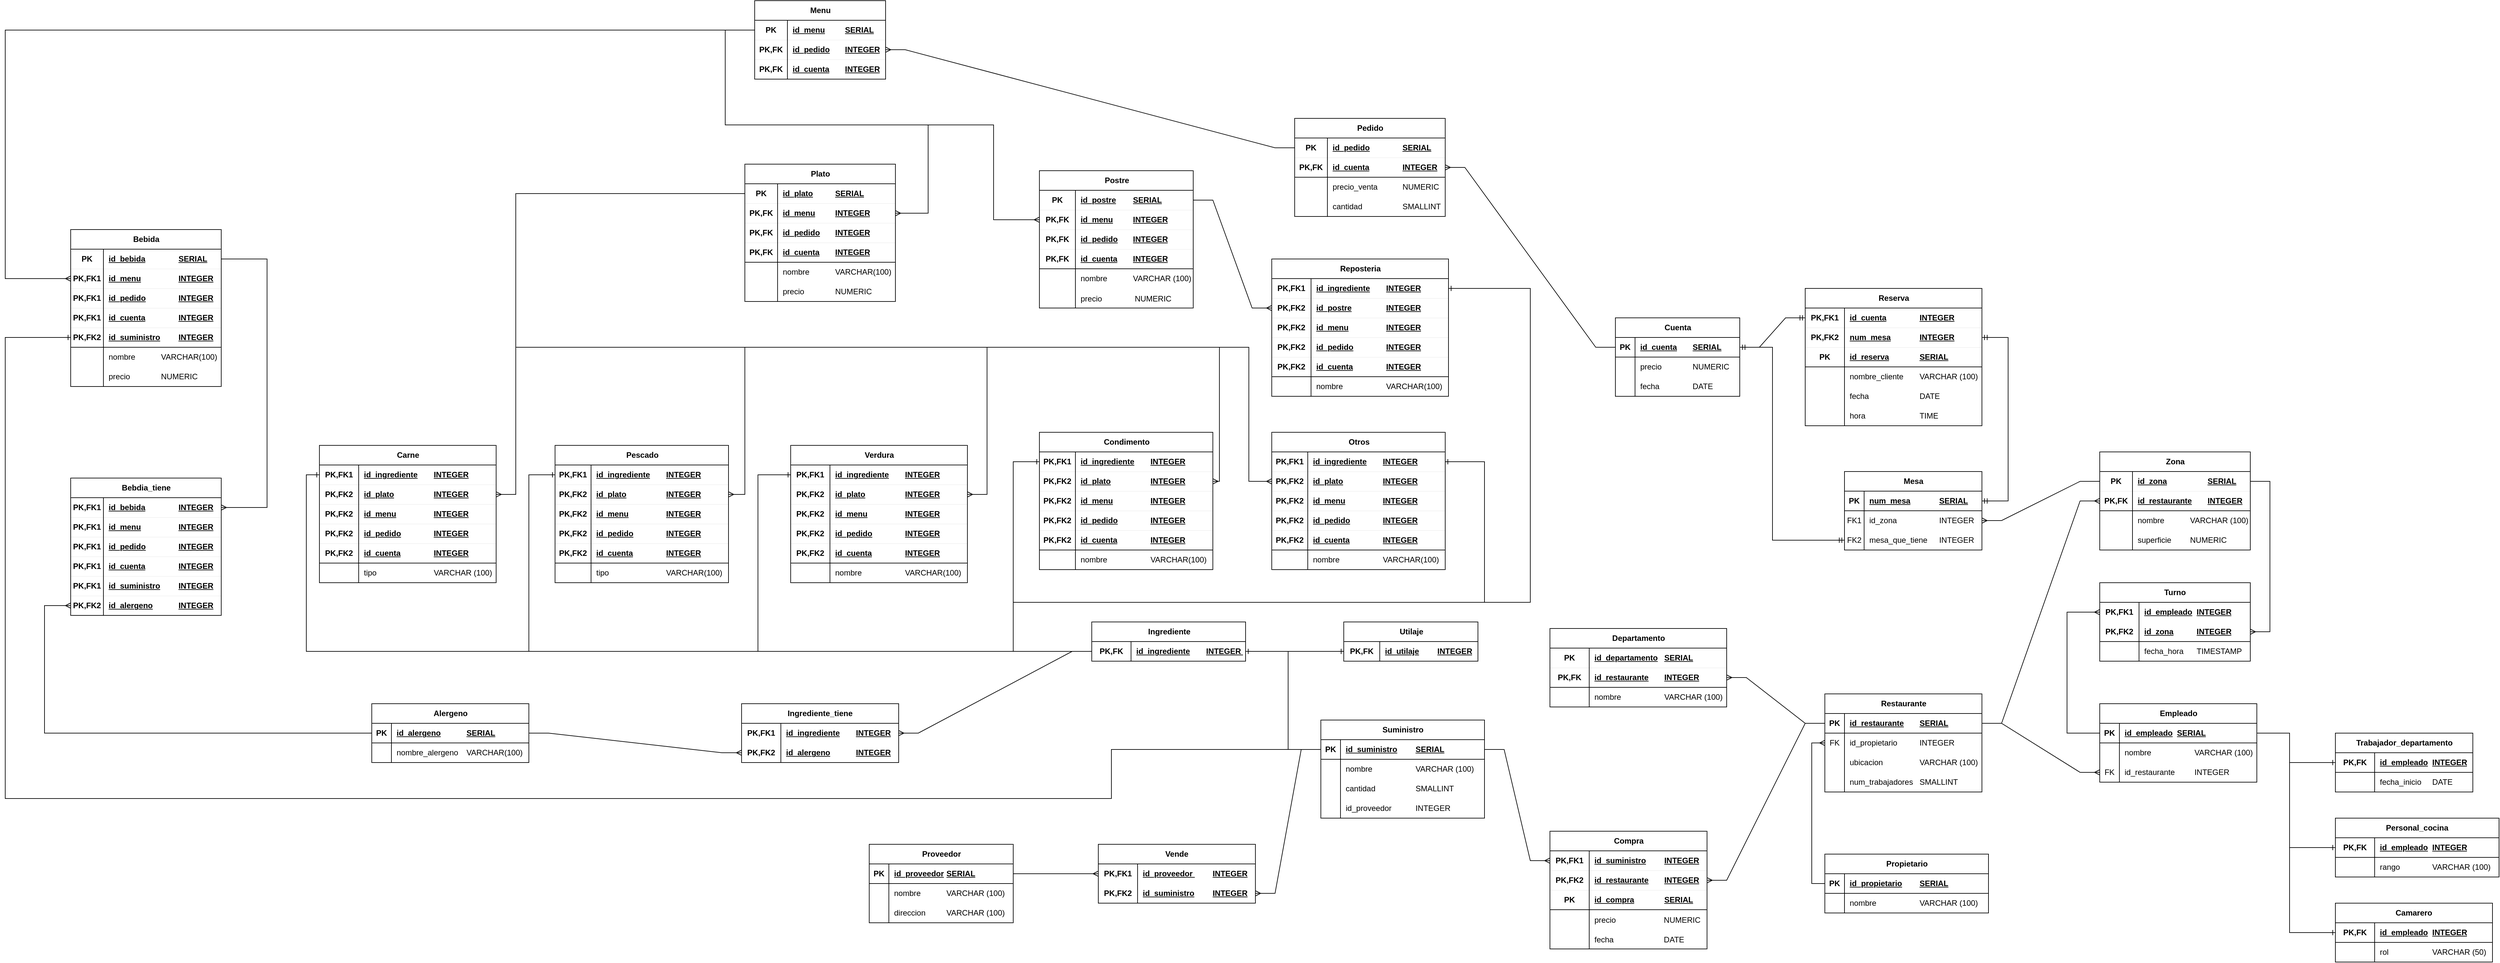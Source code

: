 <mxfile version="23.0.2" type="device">
  <diagram id="R2lEEEUBdFMjLlhIrx00" name="Page-1">
    <mxGraphModel dx="2250" dy="1821" grid="1" gridSize="10" guides="1" tooltips="1" connect="1" arrows="1" fold="1" page="0" pageScale="1" pageWidth="850" pageHeight="1100" math="0" shadow="0" extFonts="Permanent Marker^https://fonts.googleapis.com/css?family=Permanent+Marker">
      <root>
        <mxCell id="0" />
        <mxCell id="1" parent="0" />
        <mxCell id="PghNGxcP9XPe4TUWQ0ab-1" value="Proveedor" style="shape=table;startSize=30;container=1;collapsible=1;childLayout=tableLayout;fixedRows=1;rowLines=0;fontStyle=1;align=center;resizeLast=1;html=1;" parent="1" vertex="1">
          <mxGeometry x="180" y="440" width="220" height="120" as="geometry" />
        </mxCell>
        <mxCell id="PghNGxcP9XPe4TUWQ0ab-2" value="" style="shape=tableRow;horizontal=0;startSize=0;swimlaneHead=0;swimlaneBody=0;fillColor=none;collapsible=0;dropTarget=0;points=[[0,0.5],[1,0.5]];portConstraint=eastwest;top=0;left=0;right=0;bottom=1;" parent="PghNGxcP9XPe4TUWQ0ab-1" vertex="1">
          <mxGeometry y="30" width="220" height="30" as="geometry" />
        </mxCell>
        <mxCell id="PghNGxcP9XPe4TUWQ0ab-3" value="PK" style="shape=partialRectangle;connectable=0;fillColor=none;top=0;left=0;bottom=0;right=0;fontStyle=1;overflow=hidden;whiteSpace=wrap;html=1;" parent="PghNGxcP9XPe4TUWQ0ab-2" vertex="1">
          <mxGeometry width="30" height="30" as="geometry">
            <mxRectangle width="30" height="30" as="alternateBounds" />
          </mxGeometry>
        </mxCell>
        <mxCell id="PghNGxcP9XPe4TUWQ0ab-4" value="id_proveedor&lt;span style=&quot;white-space: pre;&quot;&gt;&#x9;&lt;/span&gt;SERIAL" style="shape=partialRectangle;connectable=0;fillColor=none;top=0;left=0;bottom=0;right=0;align=left;spacingLeft=6;fontStyle=5;overflow=hidden;whiteSpace=wrap;html=1;" parent="PghNGxcP9XPe4TUWQ0ab-2" vertex="1">
          <mxGeometry x="30" width="190" height="30" as="geometry">
            <mxRectangle width="190" height="30" as="alternateBounds" />
          </mxGeometry>
        </mxCell>
        <mxCell id="PghNGxcP9XPe4TUWQ0ab-5" value="" style="shape=tableRow;horizontal=0;startSize=0;swimlaneHead=0;swimlaneBody=0;fillColor=none;collapsible=0;dropTarget=0;points=[[0,0.5],[1,0.5]];portConstraint=eastwest;top=0;left=0;right=0;bottom=0;" parent="PghNGxcP9XPe4TUWQ0ab-1" vertex="1">
          <mxGeometry y="60" width="220" height="30" as="geometry" />
        </mxCell>
        <mxCell id="PghNGxcP9XPe4TUWQ0ab-6" value="" style="shape=partialRectangle;connectable=0;fillColor=none;top=0;left=0;bottom=0;right=0;editable=1;overflow=hidden;whiteSpace=wrap;html=1;" parent="PghNGxcP9XPe4TUWQ0ab-5" vertex="1">
          <mxGeometry width="30" height="30" as="geometry">
            <mxRectangle width="30" height="30" as="alternateBounds" />
          </mxGeometry>
        </mxCell>
        <mxCell id="PghNGxcP9XPe4TUWQ0ab-7" value="nombre&lt;span style=&quot;white-space: pre;&quot;&gt;&#x9;&lt;span style=&quot;white-space: pre;&quot;&gt;&#x9;&lt;/span&gt;&lt;/span&gt;VARCHAR (100)" style="shape=partialRectangle;connectable=0;fillColor=none;top=0;left=0;bottom=0;right=0;align=left;spacingLeft=6;overflow=hidden;whiteSpace=wrap;html=1;" parent="PghNGxcP9XPe4TUWQ0ab-5" vertex="1">
          <mxGeometry x="30" width="190" height="30" as="geometry">
            <mxRectangle width="190" height="30" as="alternateBounds" />
          </mxGeometry>
        </mxCell>
        <mxCell id="PghNGxcP9XPe4TUWQ0ab-8" value="" style="shape=tableRow;horizontal=0;startSize=0;swimlaneHead=0;swimlaneBody=0;fillColor=none;collapsible=0;dropTarget=0;points=[[0,0.5],[1,0.5]];portConstraint=eastwest;top=0;left=0;right=0;bottom=0;" parent="PghNGxcP9XPe4TUWQ0ab-1" vertex="1">
          <mxGeometry y="90" width="220" height="30" as="geometry" />
        </mxCell>
        <mxCell id="PghNGxcP9XPe4TUWQ0ab-9" value="" style="shape=partialRectangle;connectable=0;fillColor=none;top=0;left=0;bottom=0;right=0;editable=1;overflow=hidden;whiteSpace=wrap;html=1;" parent="PghNGxcP9XPe4TUWQ0ab-8" vertex="1">
          <mxGeometry width="30" height="30" as="geometry">
            <mxRectangle width="30" height="30" as="alternateBounds" />
          </mxGeometry>
        </mxCell>
        <mxCell id="PghNGxcP9XPe4TUWQ0ab-10" value="direccion&lt;span style=&quot;white-space: pre;&quot;&gt;&#x9;&lt;span style=&quot;white-space: pre;&quot;&gt;&#x9;&lt;/span&gt;&lt;/span&gt;VARCHAR (100)" style="shape=partialRectangle;connectable=0;fillColor=none;top=0;left=0;bottom=0;right=0;align=left;spacingLeft=6;overflow=hidden;whiteSpace=wrap;html=1;" parent="PghNGxcP9XPe4TUWQ0ab-8" vertex="1">
          <mxGeometry x="30" width="190" height="30" as="geometry">
            <mxRectangle width="190" height="30" as="alternateBounds" />
          </mxGeometry>
        </mxCell>
        <mxCell id="PghNGxcP9XPe4TUWQ0ab-14" value="Suministro" style="shape=table;startSize=30;container=1;collapsible=1;childLayout=tableLayout;fixedRows=1;rowLines=0;fontStyle=1;align=center;resizeLast=1;html=1;" parent="1" vertex="1">
          <mxGeometry x="870" y="250" width="250" height="150" as="geometry" />
        </mxCell>
        <mxCell id="PghNGxcP9XPe4TUWQ0ab-15" value="" style="shape=tableRow;horizontal=0;startSize=0;swimlaneHead=0;swimlaneBody=0;fillColor=none;collapsible=0;dropTarget=0;points=[[0,0.5],[1,0.5]];portConstraint=eastwest;top=0;left=0;right=0;bottom=1;" parent="PghNGxcP9XPe4TUWQ0ab-14" vertex="1">
          <mxGeometry y="30" width="250" height="30" as="geometry" />
        </mxCell>
        <mxCell id="PghNGxcP9XPe4TUWQ0ab-16" value="PK" style="shape=partialRectangle;connectable=0;fillColor=none;top=0;left=0;bottom=0;right=0;fontStyle=1;overflow=hidden;whiteSpace=wrap;html=1;" parent="PghNGxcP9XPe4TUWQ0ab-15" vertex="1">
          <mxGeometry width="30" height="30" as="geometry">
            <mxRectangle width="30" height="30" as="alternateBounds" />
          </mxGeometry>
        </mxCell>
        <mxCell id="PghNGxcP9XPe4TUWQ0ab-17" value="id_suministro&lt;span style=&quot;white-space: pre;&quot;&gt;&#x9;&lt;/span&gt;SERIAL" style="shape=partialRectangle;connectable=0;fillColor=none;top=0;left=0;bottom=0;right=0;align=left;spacingLeft=6;fontStyle=5;overflow=hidden;whiteSpace=wrap;html=1;" parent="PghNGxcP9XPe4TUWQ0ab-15" vertex="1">
          <mxGeometry x="30" width="220" height="30" as="geometry">
            <mxRectangle width="220" height="30" as="alternateBounds" />
          </mxGeometry>
        </mxCell>
        <mxCell id="PghNGxcP9XPe4TUWQ0ab-18" value="" style="shape=tableRow;horizontal=0;startSize=0;swimlaneHead=0;swimlaneBody=0;fillColor=none;collapsible=0;dropTarget=0;points=[[0,0.5],[1,0.5]];portConstraint=eastwest;top=0;left=0;right=0;bottom=0;" parent="PghNGxcP9XPe4TUWQ0ab-14" vertex="1">
          <mxGeometry y="60" width="250" height="30" as="geometry" />
        </mxCell>
        <mxCell id="PghNGxcP9XPe4TUWQ0ab-19" value="" style="shape=partialRectangle;connectable=0;fillColor=none;top=0;left=0;bottom=0;right=0;editable=1;overflow=hidden;whiteSpace=wrap;html=1;" parent="PghNGxcP9XPe4TUWQ0ab-18" vertex="1">
          <mxGeometry width="30" height="30" as="geometry">
            <mxRectangle width="30" height="30" as="alternateBounds" />
          </mxGeometry>
        </mxCell>
        <mxCell id="PghNGxcP9XPe4TUWQ0ab-20" value="nombre&lt;span style=&quot;white-space: pre;&quot;&gt;&#x9;&lt;span style=&quot;white-space: pre;&quot;&gt;&#x9;&lt;/span&gt;&lt;span style=&quot;white-space: pre;&quot;&gt;&#x9;&lt;/span&gt;&lt;/span&gt;VARCHAR (100)" style="shape=partialRectangle;connectable=0;fillColor=none;top=0;left=0;bottom=0;right=0;align=left;spacingLeft=6;overflow=hidden;whiteSpace=wrap;html=1;" parent="PghNGxcP9XPe4TUWQ0ab-18" vertex="1">
          <mxGeometry x="30" width="220" height="30" as="geometry">
            <mxRectangle width="220" height="30" as="alternateBounds" />
          </mxGeometry>
        </mxCell>
        <mxCell id="PghNGxcP9XPe4TUWQ0ab-21" value="" style="shape=tableRow;horizontal=0;startSize=0;swimlaneHead=0;swimlaneBody=0;fillColor=none;collapsible=0;dropTarget=0;points=[[0,0.5],[1,0.5]];portConstraint=eastwest;top=0;left=0;right=0;bottom=0;" parent="PghNGxcP9XPe4TUWQ0ab-14" vertex="1">
          <mxGeometry y="90" width="250" height="30" as="geometry" />
        </mxCell>
        <mxCell id="PghNGxcP9XPe4TUWQ0ab-22" value="" style="shape=partialRectangle;connectable=0;fillColor=none;top=0;left=0;bottom=0;right=0;editable=1;overflow=hidden;whiteSpace=wrap;html=1;" parent="PghNGxcP9XPe4TUWQ0ab-21" vertex="1">
          <mxGeometry width="30" height="30" as="geometry">
            <mxRectangle width="30" height="30" as="alternateBounds" />
          </mxGeometry>
        </mxCell>
        <mxCell id="PghNGxcP9XPe4TUWQ0ab-23" value="cantidad&lt;span style=&quot;white-space: pre;&quot;&gt;&#x9;&lt;span style=&quot;white-space: pre;&quot;&gt;&#x9;&lt;/span&gt;&lt;span style=&quot;white-space: pre;&quot;&gt;&#x9;&lt;/span&gt;&lt;/span&gt;SMALLINT" style="shape=partialRectangle;connectable=0;fillColor=none;top=0;left=0;bottom=0;right=0;align=left;spacingLeft=6;overflow=hidden;whiteSpace=wrap;html=1;" parent="PghNGxcP9XPe4TUWQ0ab-21" vertex="1">
          <mxGeometry x="30" width="220" height="30" as="geometry">
            <mxRectangle width="220" height="30" as="alternateBounds" />
          </mxGeometry>
        </mxCell>
        <mxCell id="PghNGxcP9XPe4TUWQ0ab-24" value="" style="shape=tableRow;horizontal=0;startSize=0;swimlaneHead=0;swimlaneBody=0;fillColor=none;collapsible=0;dropTarget=0;points=[[0,0.5],[1,0.5]];portConstraint=eastwest;top=0;left=0;right=0;bottom=0;" parent="PghNGxcP9XPe4TUWQ0ab-14" vertex="1">
          <mxGeometry y="120" width="250" height="30" as="geometry" />
        </mxCell>
        <mxCell id="PghNGxcP9XPe4TUWQ0ab-25" value="" style="shape=partialRectangle;connectable=0;fillColor=none;top=0;left=0;bottom=0;right=0;editable=1;overflow=hidden;whiteSpace=wrap;html=1;" parent="PghNGxcP9XPe4TUWQ0ab-24" vertex="1">
          <mxGeometry width="30" height="30" as="geometry">
            <mxRectangle width="30" height="30" as="alternateBounds" />
          </mxGeometry>
        </mxCell>
        <mxCell id="PghNGxcP9XPe4TUWQ0ab-26" value="id_proveedor&lt;span style=&quot;white-space: pre;&quot;&gt;&#x9;&lt;/span&gt;&lt;span style=&quot;white-space: pre;&quot;&gt;&#x9;&lt;/span&gt;INTEGER" style="shape=partialRectangle;connectable=0;fillColor=none;top=0;left=0;bottom=0;right=0;align=left;spacingLeft=6;overflow=hidden;whiteSpace=wrap;html=1;" parent="PghNGxcP9XPe4TUWQ0ab-24" vertex="1">
          <mxGeometry x="30" width="220" height="30" as="geometry">
            <mxRectangle width="220" height="30" as="alternateBounds" />
          </mxGeometry>
        </mxCell>
        <mxCell id="PghNGxcP9XPe4TUWQ0ab-27" value="Compra" style="shape=table;startSize=30;container=1;collapsible=1;childLayout=tableLayout;fixedRows=1;rowLines=0;fontStyle=1;align=center;resizeLast=1;html=1;" parent="1" vertex="1">
          <mxGeometry x="1220" y="420" width="240" height="180" as="geometry" />
        </mxCell>
        <mxCell id="PghNGxcP9XPe4TUWQ0ab-28" value="" style="shape=tableRow;horizontal=0;startSize=0;swimlaneHead=0;swimlaneBody=0;fillColor=none;collapsible=0;dropTarget=0;points=[[0,0.5],[1,0.5]];portConstraint=eastwest;top=0;left=0;right=0;bottom=1;strokeWidth=0;" parent="PghNGxcP9XPe4TUWQ0ab-27" vertex="1">
          <mxGeometry y="30" width="240" height="30" as="geometry" />
        </mxCell>
        <mxCell id="PghNGxcP9XPe4TUWQ0ab-29" value="PK,FK1" style="shape=partialRectangle;connectable=0;fillColor=none;top=0;left=0;bottom=0;right=0;fontStyle=1;overflow=hidden;whiteSpace=wrap;html=1;" parent="PghNGxcP9XPe4TUWQ0ab-28" vertex="1">
          <mxGeometry width="60" height="30" as="geometry">
            <mxRectangle width="60" height="30" as="alternateBounds" />
          </mxGeometry>
        </mxCell>
        <mxCell id="PghNGxcP9XPe4TUWQ0ab-30" value="id_suministro&lt;span style=&quot;white-space: pre;&quot;&gt;&#x9;&lt;/span&gt;INTEGER" style="shape=partialRectangle;connectable=0;fillColor=none;top=0;left=0;bottom=0;right=0;align=left;spacingLeft=6;fontStyle=5;overflow=hidden;whiteSpace=wrap;html=1;" parent="PghNGxcP9XPe4TUWQ0ab-28" vertex="1">
          <mxGeometry x="60" width="180" height="30" as="geometry">
            <mxRectangle width="180" height="30" as="alternateBounds" />
          </mxGeometry>
        </mxCell>
        <mxCell id="PghNGxcP9XPe4TUWQ0ab-41" value="" style="shape=tableRow;horizontal=0;startSize=0;swimlaneHead=0;swimlaneBody=0;fillColor=none;collapsible=0;dropTarget=0;points=[[0,0.5],[1,0.5]];portConstraint=eastwest;top=0;left=0;right=0;bottom=1;strokeWidth=0;" parent="PghNGxcP9XPe4TUWQ0ab-27" vertex="1">
          <mxGeometry y="60" width="240" height="30" as="geometry" />
        </mxCell>
        <mxCell id="PghNGxcP9XPe4TUWQ0ab-42" value="PK,FK2" style="shape=partialRectangle;connectable=0;fillColor=none;top=0;left=0;bottom=0;right=0;fontStyle=1;overflow=hidden;whiteSpace=wrap;html=1;" parent="PghNGxcP9XPe4TUWQ0ab-41" vertex="1">
          <mxGeometry width="60" height="30" as="geometry">
            <mxRectangle width="60" height="30" as="alternateBounds" />
          </mxGeometry>
        </mxCell>
        <mxCell id="PghNGxcP9XPe4TUWQ0ab-43" value="id_restaurante&lt;span style=&quot;white-space: pre;&quot;&gt;&#x9;&lt;/span&gt;INTEGER" style="shape=partialRectangle;connectable=0;fillColor=none;top=0;left=0;bottom=0;right=0;align=left;spacingLeft=6;fontStyle=5;overflow=hidden;whiteSpace=wrap;html=1;" parent="PghNGxcP9XPe4TUWQ0ab-41" vertex="1">
          <mxGeometry x="60" width="180" height="30" as="geometry">
            <mxRectangle width="180" height="30" as="alternateBounds" />
          </mxGeometry>
        </mxCell>
        <mxCell id="PghNGxcP9XPe4TUWQ0ab-45" value="" style="shape=tableRow;horizontal=0;startSize=0;swimlaneHead=0;swimlaneBody=0;fillColor=none;collapsible=0;dropTarget=0;points=[[0,0.5],[1,0.5]];portConstraint=eastwest;top=0;left=0;right=0;bottom=1;" parent="PghNGxcP9XPe4TUWQ0ab-27" vertex="1">
          <mxGeometry y="90" width="240" height="30" as="geometry" />
        </mxCell>
        <mxCell id="PghNGxcP9XPe4TUWQ0ab-46" value="PK" style="shape=partialRectangle;connectable=0;fillColor=none;top=0;left=0;bottom=0;right=0;fontStyle=1;overflow=hidden;whiteSpace=wrap;html=1;" parent="PghNGxcP9XPe4TUWQ0ab-45" vertex="1">
          <mxGeometry width="60" height="30" as="geometry">
            <mxRectangle width="60" height="30" as="alternateBounds" />
          </mxGeometry>
        </mxCell>
        <mxCell id="PghNGxcP9XPe4TUWQ0ab-47" value="id_compra&lt;span style=&quot;white-space: pre;&quot;&gt;&#x9;&lt;span style=&quot;white-space: pre;&quot;&gt;&#x9;&lt;/span&gt;&lt;/span&gt;SERIAL" style="shape=partialRectangle;connectable=0;fillColor=none;top=0;left=0;bottom=0;right=0;align=left;spacingLeft=6;fontStyle=5;overflow=hidden;whiteSpace=wrap;html=1;" parent="PghNGxcP9XPe4TUWQ0ab-45" vertex="1">
          <mxGeometry x="60" width="180" height="30" as="geometry">
            <mxRectangle width="180" height="30" as="alternateBounds" />
          </mxGeometry>
        </mxCell>
        <mxCell id="PghNGxcP9XPe4TUWQ0ab-49" value="" style="shape=tableRow;horizontal=0;startSize=0;swimlaneHead=0;swimlaneBody=0;fillColor=none;collapsible=0;dropTarget=0;points=[[0,0.5],[1,0.5]];portConstraint=eastwest;top=0;left=0;right=0;bottom=0;" parent="PghNGxcP9XPe4TUWQ0ab-27" vertex="1">
          <mxGeometry y="120" width="240" height="30" as="geometry" />
        </mxCell>
        <mxCell id="PghNGxcP9XPe4TUWQ0ab-50" value="" style="shape=partialRectangle;connectable=0;fillColor=none;top=0;left=0;bottom=0;right=0;editable=1;overflow=hidden;" parent="PghNGxcP9XPe4TUWQ0ab-49" vertex="1">
          <mxGeometry width="60" height="30" as="geometry">
            <mxRectangle width="60" height="30" as="alternateBounds" />
          </mxGeometry>
        </mxCell>
        <mxCell id="PghNGxcP9XPe4TUWQ0ab-51" value="precio                      NUMERIC" style="shape=partialRectangle;connectable=0;fillColor=none;top=0;left=0;bottom=0;right=0;align=left;spacingLeft=6;overflow=hidden;" parent="PghNGxcP9XPe4TUWQ0ab-49" vertex="1">
          <mxGeometry x="60" width="180" height="30" as="geometry">
            <mxRectangle width="180" height="30" as="alternateBounds" />
          </mxGeometry>
        </mxCell>
        <mxCell id="PghNGxcP9XPe4TUWQ0ab-53" value="" style="shape=tableRow;horizontal=0;startSize=0;swimlaneHead=0;swimlaneBody=0;fillColor=none;collapsible=0;dropTarget=0;points=[[0,0.5],[1,0.5]];portConstraint=eastwest;top=0;left=0;right=0;bottom=0;" parent="PghNGxcP9XPe4TUWQ0ab-27" vertex="1">
          <mxGeometry y="150" width="240" height="30" as="geometry" />
        </mxCell>
        <mxCell id="PghNGxcP9XPe4TUWQ0ab-54" value="" style="shape=partialRectangle;connectable=0;fillColor=none;top=0;left=0;bottom=0;right=0;editable=1;overflow=hidden;" parent="PghNGxcP9XPe4TUWQ0ab-53" vertex="1">
          <mxGeometry width="60" height="30" as="geometry">
            <mxRectangle width="60" height="30" as="alternateBounds" />
          </mxGeometry>
        </mxCell>
        <mxCell id="PghNGxcP9XPe4TUWQ0ab-55" value="fecha                       DATE" style="shape=partialRectangle;connectable=0;fillColor=none;top=0;left=0;bottom=0;right=0;align=left;spacingLeft=6;overflow=hidden;" parent="PghNGxcP9XPe4TUWQ0ab-53" vertex="1">
          <mxGeometry x="60" width="180" height="30" as="geometry">
            <mxRectangle width="180" height="30" as="alternateBounds" />
          </mxGeometry>
        </mxCell>
        <mxCell id="PghNGxcP9XPe4TUWQ0ab-56" value="Restaurante" style="shape=table;startSize=30;container=1;collapsible=1;childLayout=tableLayout;fixedRows=1;rowLines=0;fontStyle=1;align=center;resizeLast=1;html=1;" parent="1" vertex="1">
          <mxGeometry x="1640" y="210" width="240" height="150" as="geometry" />
        </mxCell>
        <mxCell id="PghNGxcP9XPe4TUWQ0ab-57" value="" style="shape=tableRow;horizontal=0;startSize=0;swimlaneHead=0;swimlaneBody=0;fillColor=none;collapsible=0;dropTarget=0;points=[[0,0.5],[1,0.5]];portConstraint=eastwest;top=0;left=0;right=0;bottom=1;" parent="PghNGxcP9XPe4TUWQ0ab-56" vertex="1">
          <mxGeometry y="30" width="240" height="30" as="geometry" />
        </mxCell>
        <mxCell id="PghNGxcP9XPe4TUWQ0ab-58" value="PK" style="shape=partialRectangle;connectable=0;fillColor=none;top=0;left=0;bottom=0;right=0;fontStyle=1;overflow=hidden;whiteSpace=wrap;html=1;" parent="PghNGxcP9XPe4TUWQ0ab-57" vertex="1">
          <mxGeometry width="30" height="30" as="geometry">
            <mxRectangle width="30" height="30" as="alternateBounds" />
          </mxGeometry>
        </mxCell>
        <mxCell id="PghNGxcP9XPe4TUWQ0ab-59" value="id_restaurante&lt;span style=&quot;white-space: pre;&quot;&gt;&#x9;&lt;/span&gt;SERIAL" style="shape=partialRectangle;connectable=0;fillColor=none;top=0;left=0;bottom=0;right=0;align=left;spacingLeft=6;fontStyle=5;overflow=hidden;whiteSpace=wrap;html=1;" parent="PghNGxcP9XPe4TUWQ0ab-57" vertex="1">
          <mxGeometry x="30" width="210" height="30" as="geometry">
            <mxRectangle width="210" height="30" as="alternateBounds" />
          </mxGeometry>
        </mxCell>
        <mxCell id="PghNGxcP9XPe4TUWQ0ab-70" value="" style="shape=tableRow;horizontal=0;startSize=0;swimlaneHead=0;swimlaneBody=0;fillColor=none;collapsible=0;dropTarget=0;points=[[0,0.5],[1,0.5]];portConstraint=eastwest;top=0;left=0;right=0;bottom=0;" parent="PghNGxcP9XPe4TUWQ0ab-56" vertex="1">
          <mxGeometry y="60" width="240" height="30" as="geometry" />
        </mxCell>
        <mxCell id="PghNGxcP9XPe4TUWQ0ab-71" value="FK" style="shape=partialRectangle;connectable=0;fillColor=none;top=0;left=0;bottom=0;right=0;fontStyle=0;overflow=hidden;whiteSpace=wrap;html=1;" parent="PghNGxcP9XPe4TUWQ0ab-70" vertex="1">
          <mxGeometry width="30" height="30" as="geometry">
            <mxRectangle width="30" height="30" as="alternateBounds" />
          </mxGeometry>
        </mxCell>
        <mxCell id="PghNGxcP9XPe4TUWQ0ab-72" value="id_propietario&lt;span style=&quot;white-space: pre;&quot;&gt;&#x9;&lt;/span&gt;&lt;span style=&quot;white-space: pre;&quot;&gt;&#x9;&lt;/span&gt;INTEGER" style="shape=partialRectangle;connectable=0;fillColor=none;top=0;left=0;bottom=0;right=0;align=left;spacingLeft=6;fontStyle=0;overflow=hidden;whiteSpace=wrap;html=1;" parent="PghNGxcP9XPe4TUWQ0ab-70" vertex="1">
          <mxGeometry x="30" width="210" height="30" as="geometry">
            <mxRectangle width="210" height="30" as="alternateBounds" />
          </mxGeometry>
        </mxCell>
        <mxCell id="PghNGxcP9XPe4TUWQ0ab-60" value="" style="shape=tableRow;horizontal=0;startSize=0;swimlaneHead=0;swimlaneBody=0;fillColor=none;collapsible=0;dropTarget=0;points=[[0,0.5],[1,0.5]];portConstraint=eastwest;top=0;left=0;right=0;bottom=0;" parent="PghNGxcP9XPe4TUWQ0ab-56" vertex="1">
          <mxGeometry y="90" width="240" height="30" as="geometry" />
        </mxCell>
        <mxCell id="PghNGxcP9XPe4TUWQ0ab-61" value="" style="shape=partialRectangle;connectable=0;fillColor=none;top=0;left=0;bottom=0;right=0;editable=1;overflow=hidden;whiteSpace=wrap;html=1;" parent="PghNGxcP9XPe4TUWQ0ab-60" vertex="1">
          <mxGeometry width="30" height="30" as="geometry">
            <mxRectangle width="30" height="30" as="alternateBounds" />
          </mxGeometry>
        </mxCell>
        <mxCell id="PghNGxcP9XPe4TUWQ0ab-62" value="ubicacion&lt;span style=&quot;white-space: pre;&quot;&gt;&#x9;&lt;/span&gt;&lt;span style=&quot;white-space: pre;&quot;&gt;&#x9;&lt;/span&gt;&lt;span style=&quot;white-space: pre;&quot;&gt;&#x9;&lt;/span&gt;VARCHAR (100)" style="shape=partialRectangle;connectable=0;fillColor=none;top=0;left=0;bottom=0;right=0;align=left;spacingLeft=6;overflow=hidden;whiteSpace=wrap;html=1;" parent="PghNGxcP9XPe4TUWQ0ab-60" vertex="1">
          <mxGeometry x="30" width="210" height="30" as="geometry">
            <mxRectangle width="210" height="30" as="alternateBounds" />
          </mxGeometry>
        </mxCell>
        <mxCell id="PghNGxcP9XPe4TUWQ0ab-63" value="" style="shape=tableRow;horizontal=0;startSize=0;swimlaneHead=0;swimlaneBody=0;fillColor=none;collapsible=0;dropTarget=0;points=[[0,0.5],[1,0.5]];portConstraint=eastwest;top=0;left=0;right=0;bottom=0;" parent="PghNGxcP9XPe4TUWQ0ab-56" vertex="1">
          <mxGeometry y="120" width="240" height="30" as="geometry" />
        </mxCell>
        <mxCell id="PghNGxcP9XPe4TUWQ0ab-64" value="" style="shape=partialRectangle;connectable=0;fillColor=none;top=0;left=0;bottom=0;right=0;editable=1;overflow=hidden;whiteSpace=wrap;html=1;" parent="PghNGxcP9XPe4TUWQ0ab-63" vertex="1">
          <mxGeometry width="30" height="30" as="geometry">
            <mxRectangle width="30" height="30" as="alternateBounds" />
          </mxGeometry>
        </mxCell>
        <mxCell id="PghNGxcP9XPe4TUWQ0ab-65" value="num_trabajadores&lt;span style=&quot;white-space: pre;&quot;&gt;&#x9;&lt;/span&gt;SMALLINT" style="shape=partialRectangle;connectable=0;fillColor=none;top=0;left=0;bottom=0;right=0;align=left;spacingLeft=6;overflow=hidden;whiteSpace=wrap;html=1;" parent="PghNGxcP9XPe4TUWQ0ab-63" vertex="1">
          <mxGeometry x="30" width="210" height="30" as="geometry">
            <mxRectangle width="210" height="30" as="alternateBounds" />
          </mxGeometry>
        </mxCell>
        <mxCell id="PghNGxcP9XPe4TUWQ0ab-73" value="Propietario" style="shape=table;startSize=30;container=1;collapsible=1;childLayout=tableLayout;fixedRows=1;rowLines=0;fontStyle=1;align=center;resizeLast=1;html=1;" parent="1" vertex="1">
          <mxGeometry x="1640" y="455" width="250" height="90" as="geometry" />
        </mxCell>
        <mxCell id="PghNGxcP9XPe4TUWQ0ab-74" value="" style="shape=tableRow;horizontal=0;startSize=0;swimlaneHead=0;swimlaneBody=0;fillColor=none;collapsible=0;dropTarget=0;points=[[0,0.5],[1,0.5]];portConstraint=eastwest;top=0;left=0;right=0;bottom=1;" parent="PghNGxcP9XPe4TUWQ0ab-73" vertex="1">
          <mxGeometry y="30" width="250" height="30" as="geometry" />
        </mxCell>
        <mxCell id="PghNGxcP9XPe4TUWQ0ab-75" value="PK" style="shape=partialRectangle;connectable=0;fillColor=none;top=0;left=0;bottom=0;right=0;fontStyle=1;overflow=hidden;whiteSpace=wrap;html=1;" parent="PghNGxcP9XPe4TUWQ0ab-74" vertex="1">
          <mxGeometry width="30" height="30" as="geometry">
            <mxRectangle width="30" height="30" as="alternateBounds" />
          </mxGeometry>
        </mxCell>
        <mxCell id="PghNGxcP9XPe4TUWQ0ab-76" value="id_propietario&lt;span style=&quot;white-space: pre;&quot;&gt;&#x9;&lt;/span&gt;SERIAL" style="shape=partialRectangle;connectable=0;fillColor=none;top=0;left=0;bottom=0;right=0;align=left;spacingLeft=6;fontStyle=5;overflow=hidden;whiteSpace=wrap;html=1;" parent="PghNGxcP9XPe4TUWQ0ab-74" vertex="1">
          <mxGeometry x="30" width="220" height="30" as="geometry">
            <mxRectangle width="220" height="30" as="alternateBounds" />
          </mxGeometry>
        </mxCell>
        <mxCell id="PghNGxcP9XPe4TUWQ0ab-77" value="" style="shape=tableRow;horizontal=0;startSize=0;swimlaneHead=0;swimlaneBody=0;fillColor=none;collapsible=0;dropTarget=0;points=[[0,0.5],[1,0.5]];portConstraint=eastwest;top=0;left=0;right=0;bottom=0;" parent="PghNGxcP9XPe4TUWQ0ab-73" vertex="1">
          <mxGeometry y="60" width="250" height="30" as="geometry" />
        </mxCell>
        <mxCell id="PghNGxcP9XPe4TUWQ0ab-78" value="" style="shape=partialRectangle;connectable=0;fillColor=none;top=0;left=0;bottom=0;right=0;editable=1;overflow=hidden;whiteSpace=wrap;html=1;" parent="PghNGxcP9XPe4TUWQ0ab-77" vertex="1">
          <mxGeometry width="30" height="30" as="geometry">
            <mxRectangle width="30" height="30" as="alternateBounds" />
          </mxGeometry>
        </mxCell>
        <mxCell id="PghNGxcP9XPe4TUWQ0ab-79" value="nombre&lt;span style=&quot;white-space: pre;&quot;&gt;&#x9;&lt;/span&gt;&lt;span style=&quot;white-space: pre;&quot;&gt;&#x9;&lt;/span&gt;&lt;span style=&quot;white-space: pre;&quot;&gt;&#x9;&lt;/span&gt;VARCHAR (100)" style="shape=partialRectangle;connectable=0;fillColor=none;top=0;left=0;bottom=0;right=0;align=left;spacingLeft=6;overflow=hidden;whiteSpace=wrap;html=1;" parent="PghNGxcP9XPe4TUWQ0ab-77" vertex="1">
          <mxGeometry x="30" width="220" height="30" as="geometry">
            <mxRectangle width="220" height="30" as="alternateBounds" />
          </mxGeometry>
        </mxCell>
        <mxCell id="PghNGxcP9XPe4TUWQ0ab-86" value="Departamento" style="shape=table;startSize=30;container=1;collapsible=1;childLayout=tableLayout;fixedRows=1;rowLines=0;fontStyle=1;align=center;resizeLast=1;html=1;" parent="1" vertex="1">
          <mxGeometry x="1220" y="110" width="270" height="120" as="geometry" />
        </mxCell>
        <mxCell id="PghNGxcP9XPe4TUWQ0ab-87" value="" style="shape=tableRow;horizontal=0;startSize=0;swimlaneHead=0;swimlaneBody=0;fillColor=none;collapsible=0;dropTarget=0;points=[[0,0.5],[1,0.5]];portConstraint=eastwest;top=0;left=0;right=0;bottom=1;strokeColor=inherit;strokeWidth=0;" parent="PghNGxcP9XPe4TUWQ0ab-86" vertex="1">
          <mxGeometry y="30" width="270" height="30" as="geometry" />
        </mxCell>
        <mxCell id="PghNGxcP9XPe4TUWQ0ab-88" value="PK" style="shape=partialRectangle;connectable=0;fillColor=none;top=0;left=0;bottom=0;right=0;fontStyle=1;overflow=hidden;whiteSpace=wrap;html=1;" parent="PghNGxcP9XPe4TUWQ0ab-87" vertex="1">
          <mxGeometry width="60" height="30" as="geometry">
            <mxRectangle width="60" height="30" as="alternateBounds" />
          </mxGeometry>
        </mxCell>
        <mxCell id="PghNGxcP9XPe4TUWQ0ab-89" value="id_departamento&lt;span style=&quot;white-space: pre;&quot;&gt;&#x9;&lt;/span&gt;SERIAL" style="shape=partialRectangle;connectable=0;fillColor=none;top=0;left=0;bottom=0;right=0;align=left;spacingLeft=6;fontStyle=5;overflow=hidden;whiteSpace=wrap;html=1;" parent="PghNGxcP9XPe4TUWQ0ab-87" vertex="1">
          <mxGeometry x="60" width="210" height="30" as="geometry">
            <mxRectangle width="210" height="30" as="alternateBounds" />
          </mxGeometry>
        </mxCell>
        <mxCell id="1tjs5D4ItpwLNFxvpcLv-40" value="" style="shape=tableRow;horizontal=0;startSize=0;swimlaneHead=0;swimlaneBody=0;fillColor=none;collapsible=0;dropTarget=0;points=[[0,0.5],[1,0.5]];portConstraint=eastwest;top=0;left=0;right=0;bottom=1;" parent="PghNGxcP9XPe4TUWQ0ab-86" vertex="1">
          <mxGeometry y="60" width="270" height="30" as="geometry" />
        </mxCell>
        <mxCell id="1tjs5D4ItpwLNFxvpcLv-41" value="PK,FK" style="shape=partialRectangle;connectable=0;fillColor=none;top=0;left=0;bottom=0;right=0;fontStyle=1;overflow=hidden;whiteSpace=wrap;html=1;" parent="1tjs5D4ItpwLNFxvpcLv-40" vertex="1">
          <mxGeometry width="60" height="30" as="geometry">
            <mxRectangle width="60" height="30" as="alternateBounds" />
          </mxGeometry>
        </mxCell>
        <mxCell id="1tjs5D4ItpwLNFxvpcLv-42" value="id_restaurante&lt;span style=&quot;white-space: pre;&quot;&gt;&#x9;&lt;/span&gt;INTEGER" style="shape=partialRectangle;connectable=0;fillColor=none;top=0;left=0;bottom=0;right=0;align=left;spacingLeft=6;fontStyle=5;overflow=hidden;whiteSpace=wrap;html=1;" parent="1tjs5D4ItpwLNFxvpcLv-40" vertex="1">
          <mxGeometry x="60" width="210" height="30" as="geometry">
            <mxRectangle width="210" height="30" as="alternateBounds" />
          </mxGeometry>
        </mxCell>
        <mxCell id="PghNGxcP9XPe4TUWQ0ab-90" value="" style="shape=tableRow;horizontal=0;startSize=0;swimlaneHead=0;swimlaneBody=0;fillColor=none;collapsible=0;dropTarget=0;points=[[0,0.5],[1,0.5]];portConstraint=eastwest;top=0;left=0;right=0;bottom=0;" parent="PghNGxcP9XPe4TUWQ0ab-86" vertex="1">
          <mxGeometry y="90" width="270" height="30" as="geometry" />
        </mxCell>
        <mxCell id="PghNGxcP9XPe4TUWQ0ab-91" value="" style="shape=partialRectangle;connectable=0;fillColor=none;top=0;left=0;bottom=0;right=0;editable=1;overflow=hidden;whiteSpace=wrap;html=1;" parent="PghNGxcP9XPe4TUWQ0ab-90" vertex="1">
          <mxGeometry width="60" height="30" as="geometry">
            <mxRectangle width="60" height="30" as="alternateBounds" />
          </mxGeometry>
        </mxCell>
        <mxCell id="PghNGxcP9XPe4TUWQ0ab-92" value="nombre&lt;span style=&quot;white-space: pre;&quot;&gt;&#x9;&lt;/span&gt;&lt;span style=&quot;white-space: pre;&quot;&gt;&#x9;&lt;/span&gt;&lt;span style=&quot;white-space: pre;&quot;&gt;&#x9;&lt;/span&gt;VARCHAR (100)" style="shape=partialRectangle;connectable=0;fillColor=none;top=0;left=0;bottom=0;right=0;align=left;spacingLeft=6;overflow=hidden;whiteSpace=wrap;html=1;" parent="PghNGxcP9XPe4TUWQ0ab-90" vertex="1">
          <mxGeometry x="60" width="210" height="30" as="geometry">
            <mxRectangle width="210" height="30" as="alternateBounds" />
          </mxGeometry>
        </mxCell>
        <mxCell id="PghNGxcP9XPe4TUWQ0ab-99" value="Zona" style="shape=table;startSize=30;container=1;collapsible=1;childLayout=tableLayout;fixedRows=1;rowLines=0;fontStyle=1;align=center;resizeLast=1;html=1;" parent="1" vertex="1">
          <mxGeometry x="2060" y="-160" width="230" height="150" as="geometry" />
        </mxCell>
        <mxCell id="PghNGxcP9XPe4TUWQ0ab-100" value="" style="shape=tableRow;horizontal=0;startSize=0;swimlaneHead=0;swimlaneBody=0;fillColor=none;collapsible=0;dropTarget=0;points=[[0,0.5],[1,0.5]];portConstraint=eastwest;top=0;left=0;right=0;bottom=1;strokeColor=inherit;strokeWidth=0;" parent="PghNGxcP9XPe4TUWQ0ab-99" vertex="1">
          <mxGeometry y="30" width="230" height="30" as="geometry" />
        </mxCell>
        <mxCell id="PghNGxcP9XPe4TUWQ0ab-101" value="PK" style="shape=partialRectangle;connectable=0;fillColor=none;top=0;left=0;bottom=0;right=0;fontStyle=1;overflow=hidden;whiteSpace=wrap;html=1;" parent="PghNGxcP9XPe4TUWQ0ab-100" vertex="1">
          <mxGeometry width="50" height="30" as="geometry">
            <mxRectangle width="50" height="30" as="alternateBounds" />
          </mxGeometry>
        </mxCell>
        <mxCell id="PghNGxcP9XPe4TUWQ0ab-102" value="id_zona&lt;span style=&quot;white-space: pre;&quot;&gt;&#x9;&lt;/span&gt;&lt;span style=&quot;white-space: pre;&quot;&gt;&#x9;&lt;span style=&quot;white-space: pre;&quot;&gt;&#x9;&lt;/span&gt;&lt;/span&gt;SERIAL" style="shape=partialRectangle;connectable=0;fillColor=none;top=0;left=0;bottom=0;right=0;align=left;spacingLeft=6;fontStyle=5;overflow=hidden;whiteSpace=wrap;html=1;strokeWidth=0;" parent="PghNGxcP9XPe4TUWQ0ab-100" vertex="1">
          <mxGeometry x="50" width="180" height="30" as="geometry">
            <mxRectangle width="180" height="30" as="alternateBounds" />
          </mxGeometry>
        </mxCell>
        <mxCell id="1tjs5D4ItpwLNFxvpcLv-95" value="" style="shape=tableRow;horizontal=0;startSize=0;swimlaneHead=0;swimlaneBody=0;fillColor=none;collapsible=0;dropTarget=0;points=[[0,0.5],[1,0.5]];portConstraint=eastwest;top=0;left=0;right=0;bottom=1;" parent="PghNGxcP9XPe4TUWQ0ab-99" vertex="1">
          <mxGeometry y="60" width="230" height="30" as="geometry" />
        </mxCell>
        <mxCell id="1tjs5D4ItpwLNFxvpcLv-96" value="PK,FK" style="shape=partialRectangle;connectable=0;fillColor=none;top=0;left=0;bottom=0;right=0;fontStyle=1;overflow=hidden;whiteSpace=wrap;html=1;" parent="1tjs5D4ItpwLNFxvpcLv-95" vertex="1">
          <mxGeometry width="50" height="30" as="geometry">
            <mxRectangle width="50" height="30" as="alternateBounds" />
          </mxGeometry>
        </mxCell>
        <mxCell id="1tjs5D4ItpwLNFxvpcLv-97" value="id_restaurante&lt;span style=&quot;white-space: pre;&quot;&gt;&#x9;&lt;/span&gt;INTEGER" style="shape=partialRectangle;connectable=0;fillColor=none;top=0;left=0;bottom=0;right=0;align=left;spacingLeft=6;fontStyle=5;overflow=hidden;whiteSpace=wrap;html=1;" parent="1tjs5D4ItpwLNFxvpcLv-95" vertex="1">
          <mxGeometry x="50" width="180" height="30" as="geometry">
            <mxRectangle width="180" height="30" as="alternateBounds" />
          </mxGeometry>
        </mxCell>
        <mxCell id="PghNGxcP9XPe4TUWQ0ab-103" value="" style="shape=tableRow;horizontal=0;startSize=0;swimlaneHead=0;swimlaneBody=0;fillColor=none;collapsible=0;dropTarget=0;points=[[0,0.5],[1,0.5]];portConstraint=eastwest;top=0;left=0;right=0;bottom=0;" parent="PghNGxcP9XPe4TUWQ0ab-99" vertex="1">
          <mxGeometry y="90" width="230" height="30" as="geometry" />
        </mxCell>
        <mxCell id="PghNGxcP9XPe4TUWQ0ab-104" value="" style="shape=partialRectangle;connectable=0;fillColor=none;top=0;left=0;bottom=0;right=0;editable=1;overflow=hidden;whiteSpace=wrap;html=1;" parent="PghNGxcP9XPe4TUWQ0ab-103" vertex="1">
          <mxGeometry width="50" height="30" as="geometry">
            <mxRectangle width="50" height="30" as="alternateBounds" />
          </mxGeometry>
        </mxCell>
        <mxCell id="PghNGxcP9XPe4TUWQ0ab-105" value="nombre&lt;span style=&quot;white-space: pre;&quot;&gt;&#x9;&lt;/span&gt;&lt;span style=&quot;white-space: pre;&quot;&gt;&#x9;&lt;/span&gt;VARCHAR (100)" style="shape=partialRectangle;connectable=0;fillColor=none;top=0;left=0;bottom=0;right=0;align=left;spacingLeft=6;overflow=hidden;whiteSpace=wrap;html=1;" parent="PghNGxcP9XPe4TUWQ0ab-103" vertex="1">
          <mxGeometry x="50" width="180" height="30" as="geometry">
            <mxRectangle width="180" height="30" as="alternateBounds" />
          </mxGeometry>
        </mxCell>
        <mxCell id="PghNGxcP9XPe4TUWQ0ab-106" value="" style="shape=tableRow;horizontal=0;startSize=0;swimlaneHead=0;swimlaneBody=0;fillColor=none;collapsible=0;dropTarget=0;points=[[0,0.5],[1,0.5]];portConstraint=eastwest;top=0;left=0;right=0;bottom=0;" parent="PghNGxcP9XPe4TUWQ0ab-99" vertex="1">
          <mxGeometry y="120" width="230" height="30" as="geometry" />
        </mxCell>
        <mxCell id="PghNGxcP9XPe4TUWQ0ab-107" value="" style="shape=partialRectangle;connectable=0;fillColor=none;top=0;left=0;bottom=0;right=0;editable=1;overflow=hidden;whiteSpace=wrap;html=1;" parent="PghNGxcP9XPe4TUWQ0ab-106" vertex="1">
          <mxGeometry width="50" height="30" as="geometry">
            <mxRectangle width="50" height="30" as="alternateBounds" />
          </mxGeometry>
        </mxCell>
        <mxCell id="PghNGxcP9XPe4TUWQ0ab-108" value="superficie&lt;span style=&quot;white-space: pre;&quot;&gt;&#x9;&lt;/span&gt;&lt;span style=&quot;white-space: pre;&quot;&gt;&#x9;&lt;/span&gt;NUMERIC" style="shape=partialRectangle;connectable=0;fillColor=none;top=0;left=0;bottom=0;right=0;align=left;spacingLeft=6;overflow=hidden;whiteSpace=wrap;html=1;" parent="PghNGxcP9XPe4TUWQ0ab-106" vertex="1">
          <mxGeometry x="50" width="180" height="30" as="geometry">
            <mxRectangle width="180" height="30" as="alternateBounds" />
          </mxGeometry>
        </mxCell>
        <mxCell id="PghNGxcP9XPe4TUWQ0ab-112" value="Empleado" style="shape=table;startSize=30;container=1;collapsible=1;childLayout=tableLayout;fixedRows=1;rowLines=0;fontStyle=1;align=center;resizeLast=1;html=1;" parent="1" vertex="1">
          <mxGeometry x="2060" y="225" width="240" height="120" as="geometry" />
        </mxCell>
        <mxCell id="PghNGxcP9XPe4TUWQ0ab-113" value="" style="shape=tableRow;horizontal=0;startSize=0;swimlaneHead=0;swimlaneBody=0;fillColor=none;collapsible=0;dropTarget=0;points=[[0,0.5],[1,0.5]];portConstraint=eastwest;top=0;left=0;right=0;bottom=1;" parent="PghNGxcP9XPe4TUWQ0ab-112" vertex="1">
          <mxGeometry y="30" width="240" height="30" as="geometry" />
        </mxCell>
        <mxCell id="PghNGxcP9XPe4TUWQ0ab-114" value="PK" style="shape=partialRectangle;connectable=0;fillColor=none;top=0;left=0;bottom=0;right=0;fontStyle=1;overflow=hidden;whiteSpace=wrap;html=1;" parent="PghNGxcP9XPe4TUWQ0ab-113" vertex="1">
          <mxGeometry width="30" height="30" as="geometry">
            <mxRectangle width="30" height="30" as="alternateBounds" />
          </mxGeometry>
        </mxCell>
        <mxCell id="PghNGxcP9XPe4TUWQ0ab-115" value="id_empleado&lt;span style=&quot;white-space: pre;&quot;&gt;&#x9;&lt;/span&gt;SERIAL" style="shape=partialRectangle;connectable=0;fillColor=none;top=0;left=0;bottom=0;right=0;align=left;spacingLeft=6;fontStyle=5;overflow=hidden;whiteSpace=wrap;html=1;" parent="PghNGxcP9XPe4TUWQ0ab-113" vertex="1">
          <mxGeometry x="30" width="210" height="30" as="geometry">
            <mxRectangle width="210" height="30" as="alternateBounds" />
          </mxGeometry>
        </mxCell>
        <mxCell id="PghNGxcP9XPe4TUWQ0ab-116" value="" style="shape=tableRow;horizontal=0;startSize=0;swimlaneHead=0;swimlaneBody=0;fillColor=none;collapsible=0;dropTarget=0;points=[[0,0.5],[1,0.5]];portConstraint=eastwest;top=0;left=0;right=0;bottom=0;" parent="PghNGxcP9XPe4TUWQ0ab-112" vertex="1">
          <mxGeometry y="60" width="240" height="30" as="geometry" />
        </mxCell>
        <mxCell id="PghNGxcP9XPe4TUWQ0ab-117" value="" style="shape=partialRectangle;connectable=0;fillColor=none;top=0;left=0;bottom=0;right=0;editable=1;overflow=hidden;whiteSpace=wrap;html=1;" parent="PghNGxcP9XPe4TUWQ0ab-116" vertex="1">
          <mxGeometry width="30" height="30" as="geometry">
            <mxRectangle width="30" height="30" as="alternateBounds" />
          </mxGeometry>
        </mxCell>
        <mxCell id="PghNGxcP9XPe4TUWQ0ab-118" value="nombre&lt;span style=&quot;white-space: pre;&quot;&gt;&#x9;&lt;/span&gt;&lt;span style=&quot;white-space: pre;&quot;&gt;&#x9;&lt;span style=&quot;white-space: pre;&quot;&gt;&#x9;&lt;/span&gt;&lt;/span&gt;VARCHAR (100)" style="shape=partialRectangle;connectable=0;fillColor=none;top=0;left=0;bottom=0;right=0;align=left;spacingLeft=6;overflow=hidden;whiteSpace=wrap;html=1;" parent="PghNGxcP9XPe4TUWQ0ab-116" vertex="1">
          <mxGeometry x="30" width="210" height="30" as="geometry">
            <mxRectangle width="210" height="30" as="alternateBounds" />
          </mxGeometry>
        </mxCell>
        <mxCell id="1tjs5D4ItpwLNFxvpcLv-60" value="" style="shape=tableRow;horizontal=0;startSize=0;swimlaneHead=0;swimlaneBody=0;fillColor=none;collapsible=0;dropTarget=0;points=[[0,0.5],[1,0.5]];portConstraint=eastwest;top=0;left=0;right=0;bottom=0;" parent="PghNGxcP9XPe4TUWQ0ab-112" vertex="1">
          <mxGeometry y="90" width="240" height="30" as="geometry" />
        </mxCell>
        <mxCell id="1tjs5D4ItpwLNFxvpcLv-61" value="FK" style="shape=partialRectangle;connectable=0;fillColor=none;top=0;left=0;bottom=0;right=0;fontStyle=0;overflow=hidden;whiteSpace=wrap;html=1;" parent="1tjs5D4ItpwLNFxvpcLv-60" vertex="1">
          <mxGeometry width="30" height="30" as="geometry">
            <mxRectangle width="30" height="30" as="alternateBounds" />
          </mxGeometry>
        </mxCell>
        <mxCell id="1tjs5D4ItpwLNFxvpcLv-62" value="id_restaurante&lt;span style=&quot;white-space: pre;&quot;&gt;&#x9;&lt;span style=&quot;white-space: pre;&quot;&gt;&#x9;&lt;/span&gt;INTEGER&lt;/span&gt;" style="shape=partialRectangle;connectable=0;fillColor=none;top=0;left=0;bottom=0;right=0;align=left;spacingLeft=6;fontStyle=0;overflow=hidden;whiteSpace=wrap;html=1;" parent="1tjs5D4ItpwLNFxvpcLv-60" vertex="1">
          <mxGeometry x="30" width="210" height="30" as="geometry">
            <mxRectangle width="210" height="30" as="alternateBounds" />
          </mxGeometry>
        </mxCell>
        <mxCell id="PghNGxcP9XPe4TUWQ0ab-139" value="Trabajador_departamento" style="shape=table;startSize=30;container=1;collapsible=1;childLayout=tableLayout;fixedRows=1;rowLines=0;fontStyle=1;align=center;resizeLast=1;html=1;" parent="1" vertex="1">
          <mxGeometry x="2420" y="270" width="210" height="90" as="geometry" />
        </mxCell>
        <mxCell id="PghNGxcP9XPe4TUWQ0ab-140" value="" style="shape=tableRow;horizontal=0;startSize=0;swimlaneHead=0;swimlaneBody=0;fillColor=none;collapsible=0;dropTarget=0;points=[[0,0.5],[1,0.5]];portConstraint=eastwest;top=0;left=0;right=0;bottom=1;" parent="PghNGxcP9XPe4TUWQ0ab-139" vertex="1">
          <mxGeometry y="30" width="210" height="30" as="geometry" />
        </mxCell>
        <mxCell id="PghNGxcP9XPe4TUWQ0ab-141" value="PK,FK" style="shape=partialRectangle;connectable=0;fillColor=none;top=0;left=0;bottom=0;right=0;fontStyle=1;overflow=hidden;whiteSpace=wrap;html=1;" parent="PghNGxcP9XPe4TUWQ0ab-140" vertex="1">
          <mxGeometry width="60" height="30" as="geometry">
            <mxRectangle width="60" height="30" as="alternateBounds" />
          </mxGeometry>
        </mxCell>
        <mxCell id="PghNGxcP9XPe4TUWQ0ab-142" value="id_empleado&lt;span style=&quot;white-space: pre;&quot;&gt;&#x9;&lt;/span&gt;INTEGER" style="shape=partialRectangle;connectable=0;fillColor=none;top=0;left=0;bottom=0;right=0;align=left;spacingLeft=6;fontStyle=5;overflow=hidden;whiteSpace=wrap;html=1;" parent="PghNGxcP9XPe4TUWQ0ab-140" vertex="1">
          <mxGeometry x="60" width="150" height="30" as="geometry">
            <mxRectangle width="150" height="30" as="alternateBounds" />
          </mxGeometry>
        </mxCell>
        <mxCell id="PghNGxcP9XPe4TUWQ0ab-143" value="" style="shape=tableRow;horizontal=0;startSize=0;swimlaneHead=0;swimlaneBody=0;fillColor=none;collapsible=0;dropTarget=0;points=[[0,0.5],[1,0.5]];portConstraint=eastwest;top=0;left=0;right=0;bottom=0;" parent="PghNGxcP9XPe4TUWQ0ab-139" vertex="1">
          <mxGeometry y="60" width="210" height="30" as="geometry" />
        </mxCell>
        <mxCell id="PghNGxcP9XPe4TUWQ0ab-144" value="" style="shape=partialRectangle;connectable=0;fillColor=none;top=0;left=0;bottom=0;right=0;editable=1;overflow=hidden;whiteSpace=wrap;html=1;" parent="PghNGxcP9XPe4TUWQ0ab-143" vertex="1">
          <mxGeometry width="60" height="30" as="geometry">
            <mxRectangle width="60" height="30" as="alternateBounds" />
          </mxGeometry>
        </mxCell>
        <mxCell id="PghNGxcP9XPe4TUWQ0ab-145" value="fecha_inicio&lt;span style=&quot;white-space: pre;&quot;&gt;&#x9;&lt;/span&gt;DATE" style="shape=partialRectangle;connectable=0;fillColor=none;top=0;left=0;bottom=0;right=0;align=left;spacingLeft=6;overflow=hidden;whiteSpace=wrap;html=1;" parent="PghNGxcP9XPe4TUWQ0ab-143" vertex="1">
          <mxGeometry x="60" width="150" height="30" as="geometry">
            <mxRectangle width="150" height="30" as="alternateBounds" />
          </mxGeometry>
        </mxCell>
        <mxCell id="PghNGxcP9XPe4TUWQ0ab-165" value="Turno" style="shape=table;startSize=30;container=1;collapsible=1;childLayout=tableLayout;fixedRows=1;rowLines=0;fontStyle=1;align=center;resizeLast=1;html=1;whiteSpace=wrap;" parent="1" vertex="1">
          <mxGeometry x="2060" y="40" width="230" height="120" as="geometry" />
        </mxCell>
        <mxCell id="PghNGxcP9XPe4TUWQ0ab-166" value="" style="shape=tableRow;horizontal=0;startSize=0;swimlaneHead=0;swimlaneBody=0;fillColor=none;collapsible=0;dropTarget=0;points=[[0,0.5],[1,0.5]];portConstraint=eastwest;top=0;left=0;right=0;bottom=0;html=1;" parent="PghNGxcP9XPe4TUWQ0ab-165" vertex="1">
          <mxGeometry y="30" width="230" height="30" as="geometry" />
        </mxCell>
        <mxCell id="PghNGxcP9XPe4TUWQ0ab-167" value="PK,FK1" style="shape=partialRectangle;connectable=0;fillColor=none;top=0;left=0;bottom=0;right=0;fontStyle=1;overflow=hidden;html=1;whiteSpace=wrap;" parent="PghNGxcP9XPe4TUWQ0ab-166" vertex="1">
          <mxGeometry width="60" height="30" as="geometry">
            <mxRectangle width="60" height="30" as="alternateBounds" />
          </mxGeometry>
        </mxCell>
        <mxCell id="PghNGxcP9XPe4TUWQ0ab-168" value="id_empleado&lt;span style=&quot;white-space: pre;&quot;&gt;&#x9;&lt;/span&gt;INTEGER" style="shape=partialRectangle;connectable=0;fillColor=none;top=0;left=0;bottom=0;right=0;align=left;spacingLeft=6;fontStyle=5;overflow=hidden;html=1;whiteSpace=wrap;" parent="PghNGxcP9XPe4TUWQ0ab-166" vertex="1">
          <mxGeometry x="60" width="170" height="30" as="geometry">
            <mxRectangle width="170" height="30" as="alternateBounds" />
          </mxGeometry>
        </mxCell>
        <mxCell id="PghNGxcP9XPe4TUWQ0ab-169" value="" style="shape=tableRow;horizontal=0;startSize=0;swimlaneHead=0;swimlaneBody=0;fillColor=none;collapsible=0;dropTarget=0;points=[[0,0.5],[1,0.5]];portConstraint=eastwest;top=0;left=0;right=0;bottom=1;html=1;" parent="PghNGxcP9XPe4TUWQ0ab-165" vertex="1">
          <mxGeometry y="60" width="230" height="30" as="geometry" />
        </mxCell>
        <mxCell id="PghNGxcP9XPe4TUWQ0ab-170" value="PK,FK2" style="shape=partialRectangle;connectable=0;fillColor=none;top=0;left=0;bottom=0;right=0;fontStyle=1;overflow=hidden;html=1;whiteSpace=wrap;" parent="PghNGxcP9XPe4TUWQ0ab-169" vertex="1">
          <mxGeometry width="60" height="30" as="geometry">
            <mxRectangle width="60" height="30" as="alternateBounds" />
          </mxGeometry>
        </mxCell>
        <mxCell id="PghNGxcP9XPe4TUWQ0ab-171" value="id_zona&lt;span style=&quot;white-space: pre;&quot;&gt;&#x9;&lt;/span&gt;&lt;span style=&quot;white-space: pre;&quot;&gt;&#x9;&lt;/span&gt;INTEGER" style="shape=partialRectangle;connectable=0;fillColor=none;top=0;left=0;bottom=0;right=0;align=left;spacingLeft=6;fontStyle=5;overflow=hidden;html=1;whiteSpace=wrap;" parent="PghNGxcP9XPe4TUWQ0ab-169" vertex="1">
          <mxGeometry x="60" width="170" height="30" as="geometry">
            <mxRectangle width="170" height="30" as="alternateBounds" />
          </mxGeometry>
        </mxCell>
        <mxCell id="PghNGxcP9XPe4TUWQ0ab-172" value="" style="shape=tableRow;horizontal=0;startSize=0;swimlaneHead=0;swimlaneBody=0;fillColor=none;collapsible=0;dropTarget=0;points=[[0,0.5],[1,0.5]];portConstraint=eastwest;top=0;left=0;right=0;bottom=0;html=1;" parent="PghNGxcP9XPe4TUWQ0ab-165" vertex="1">
          <mxGeometry y="90" width="230" height="30" as="geometry" />
        </mxCell>
        <mxCell id="PghNGxcP9XPe4TUWQ0ab-173" value="" style="shape=partialRectangle;connectable=0;fillColor=none;top=0;left=0;bottom=0;right=0;editable=1;overflow=hidden;html=1;whiteSpace=wrap;" parent="PghNGxcP9XPe4TUWQ0ab-172" vertex="1">
          <mxGeometry width="60" height="30" as="geometry">
            <mxRectangle width="60" height="30" as="alternateBounds" />
          </mxGeometry>
        </mxCell>
        <mxCell id="PghNGxcP9XPe4TUWQ0ab-174" value="fecha_hora&lt;span style=&quot;white-space: pre;&quot;&gt;&#x9;&lt;/span&gt;TIMESTAMP" style="shape=partialRectangle;connectable=0;fillColor=none;top=0;left=0;bottom=0;right=0;align=left;spacingLeft=6;overflow=hidden;html=1;whiteSpace=wrap;" parent="PghNGxcP9XPe4TUWQ0ab-172" vertex="1">
          <mxGeometry x="60" width="170" height="30" as="geometry">
            <mxRectangle width="170" height="30" as="alternateBounds" />
          </mxGeometry>
        </mxCell>
        <mxCell id="PghNGxcP9XPe4TUWQ0ab-178" value="Personal_cocina" style="shape=table;startSize=30;container=1;collapsible=1;childLayout=tableLayout;fixedRows=1;rowLines=0;fontStyle=1;align=center;resizeLast=1;html=1;whiteSpace=wrap;" parent="1" vertex="1">
          <mxGeometry x="2420" y="400" width="250" height="90" as="geometry" />
        </mxCell>
        <mxCell id="1tjs5D4ItpwLNFxvpcLv-79" value="" style="shape=tableRow;horizontal=0;startSize=0;swimlaneHead=0;swimlaneBody=0;fillColor=none;collapsible=0;dropTarget=0;points=[[0,0.5],[1,0.5]];portConstraint=eastwest;top=0;left=0;right=0;bottom=1;" parent="PghNGxcP9XPe4TUWQ0ab-178" vertex="1">
          <mxGeometry y="30" width="250" height="30" as="geometry" />
        </mxCell>
        <mxCell id="1tjs5D4ItpwLNFxvpcLv-80" value="PK,FK" style="shape=partialRectangle;connectable=0;fillColor=none;top=0;left=0;bottom=0;right=0;fontStyle=1;overflow=hidden;whiteSpace=wrap;html=1;" parent="1tjs5D4ItpwLNFxvpcLv-79" vertex="1">
          <mxGeometry width="60" height="30" as="geometry">
            <mxRectangle width="60" height="30" as="alternateBounds" />
          </mxGeometry>
        </mxCell>
        <mxCell id="1tjs5D4ItpwLNFxvpcLv-81" value="id_empleado&lt;span style=&quot;white-space: pre;&quot;&gt;&#x9;&lt;/span&gt;INTEGER" style="shape=partialRectangle;connectable=0;fillColor=none;top=0;left=0;bottom=0;right=0;align=left;spacingLeft=6;fontStyle=5;overflow=hidden;whiteSpace=wrap;html=1;" parent="1tjs5D4ItpwLNFxvpcLv-79" vertex="1">
          <mxGeometry x="60" width="190" height="30" as="geometry">
            <mxRectangle width="190" height="30" as="alternateBounds" />
          </mxGeometry>
        </mxCell>
        <mxCell id="PghNGxcP9XPe4TUWQ0ab-185" value="" style="shape=tableRow;horizontal=0;startSize=0;swimlaneHead=0;swimlaneBody=0;fillColor=none;collapsible=0;dropTarget=0;points=[[0,0.5],[1,0.5]];portConstraint=eastwest;top=0;left=0;right=0;bottom=0;html=1;" parent="PghNGxcP9XPe4TUWQ0ab-178" vertex="1">
          <mxGeometry y="60" width="250" height="30" as="geometry" />
        </mxCell>
        <mxCell id="PghNGxcP9XPe4TUWQ0ab-186" value="" style="shape=partialRectangle;connectable=0;fillColor=none;top=0;left=0;bottom=0;right=0;editable=1;overflow=hidden;html=1;whiteSpace=wrap;" parent="PghNGxcP9XPe4TUWQ0ab-185" vertex="1">
          <mxGeometry width="60" height="30" as="geometry">
            <mxRectangle width="60" height="30" as="alternateBounds" />
          </mxGeometry>
        </mxCell>
        <mxCell id="PghNGxcP9XPe4TUWQ0ab-187" value="rango&lt;span style=&quot;white-space: pre;&quot;&gt;&#x9;&lt;/span&gt;&lt;span style=&quot;white-space: pre;&quot;&gt;&#x9;&lt;/span&gt;VARCHAR (100)" style="shape=partialRectangle;connectable=0;fillColor=none;top=0;left=0;bottom=0;right=0;align=left;spacingLeft=6;overflow=hidden;html=1;whiteSpace=wrap;" parent="PghNGxcP9XPe4TUWQ0ab-185" vertex="1">
          <mxGeometry x="60" width="190" height="30" as="geometry">
            <mxRectangle width="190" height="30" as="alternateBounds" />
          </mxGeometry>
        </mxCell>
        <mxCell id="PghNGxcP9XPe4TUWQ0ab-191" value="Camarero" style="shape=table;startSize=30;container=1;collapsible=1;childLayout=tableLayout;fixedRows=1;rowLines=0;fontStyle=1;align=center;resizeLast=1;html=1;whiteSpace=wrap;" parent="1" vertex="1">
          <mxGeometry x="2420" y="530" width="240" height="90" as="geometry" />
        </mxCell>
        <mxCell id="1tjs5D4ItpwLNFxvpcLv-76" value="" style="shape=tableRow;horizontal=0;startSize=0;swimlaneHead=0;swimlaneBody=0;fillColor=none;collapsible=0;dropTarget=0;points=[[0,0.5],[1,0.5]];portConstraint=eastwest;top=0;left=0;right=0;bottom=1;" parent="PghNGxcP9XPe4TUWQ0ab-191" vertex="1">
          <mxGeometry y="30" width="240" height="30" as="geometry" />
        </mxCell>
        <mxCell id="1tjs5D4ItpwLNFxvpcLv-77" value="PK,FK" style="shape=partialRectangle;connectable=0;fillColor=none;top=0;left=0;bottom=0;right=0;fontStyle=1;overflow=hidden;whiteSpace=wrap;html=1;" parent="1tjs5D4ItpwLNFxvpcLv-76" vertex="1">
          <mxGeometry width="60" height="30" as="geometry">
            <mxRectangle width="60" height="30" as="alternateBounds" />
          </mxGeometry>
        </mxCell>
        <mxCell id="1tjs5D4ItpwLNFxvpcLv-78" value="id_empleado&lt;span style=&quot;white-space: pre;&quot;&gt;&#x9;&lt;/span&gt;INTEGER" style="shape=partialRectangle;connectable=0;fillColor=none;top=0;left=0;bottom=0;right=0;align=left;spacingLeft=6;fontStyle=5;overflow=hidden;whiteSpace=wrap;html=1;" parent="1tjs5D4ItpwLNFxvpcLv-76" vertex="1">
          <mxGeometry x="60" width="180" height="30" as="geometry">
            <mxRectangle width="180" height="30" as="alternateBounds" />
          </mxGeometry>
        </mxCell>
        <mxCell id="PghNGxcP9XPe4TUWQ0ab-198" value="" style="shape=tableRow;horizontal=0;startSize=0;swimlaneHead=0;swimlaneBody=0;fillColor=none;collapsible=0;dropTarget=0;points=[[0,0.5],[1,0.5]];portConstraint=eastwest;top=0;left=0;right=0;bottom=0;html=1;" parent="PghNGxcP9XPe4TUWQ0ab-191" vertex="1">
          <mxGeometry y="60" width="240" height="30" as="geometry" />
        </mxCell>
        <mxCell id="PghNGxcP9XPe4TUWQ0ab-199" value="" style="shape=partialRectangle;connectable=0;fillColor=none;top=0;left=0;bottom=0;right=0;editable=1;overflow=hidden;html=1;whiteSpace=wrap;" parent="PghNGxcP9XPe4TUWQ0ab-198" vertex="1">
          <mxGeometry width="60" height="30" as="geometry">
            <mxRectangle width="60" height="30" as="alternateBounds" />
          </mxGeometry>
        </mxCell>
        <mxCell id="PghNGxcP9XPe4TUWQ0ab-200" value="rol&lt;span style=&quot;white-space: pre;&quot;&gt;&#x9;&lt;/span&gt;&lt;span style=&quot;white-space: pre;&quot;&gt;&#x9;&lt;/span&gt;&lt;span style=&quot;white-space: pre;&quot;&gt;&#x9;&lt;/span&gt;VARCHAR (50)" style="shape=partialRectangle;connectable=0;fillColor=none;top=0;left=0;bottom=0;right=0;align=left;spacingLeft=6;overflow=hidden;html=1;whiteSpace=wrap;" parent="PghNGxcP9XPe4TUWQ0ab-198" vertex="1">
          <mxGeometry x="60" width="180" height="30" as="geometry">
            <mxRectangle width="180" height="30" as="alternateBounds" />
          </mxGeometry>
        </mxCell>
        <mxCell id="PghNGxcP9XPe4TUWQ0ab-230" value="Mesa" style="shape=table;startSize=30;container=1;collapsible=1;childLayout=tableLayout;fixedRows=1;rowLines=0;fontStyle=1;align=center;resizeLast=1;html=1;" parent="1" vertex="1">
          <mxGeometry x="1670" y="-130" width="210" height="120" as="geometry" />
        </mxCell>
        <mxCell id="PghNGxcP9XPe4TUWQ0ab-231" value="" style="shape=tableRow;horizontal=0;startSize=0;swimlaneHead=0;swimlaneBody=0;fillColor=none;collapsible=0;dropTarget=0;points=[[0,0.5],[1,0.5]];portConstraint=eastwest;top=0;left=0;right=0;bottom=1;" parent="PghNGxcP9XPe4TUWQ0ab-230" vertex="1">
          <mxGeometry y="30" width="210" height="30" as="geometry" />
        </mxCell>
        <mxCell id="PghNGxcP9XPe4TUWQ0ab-232" value="PK" style="shape=partialRectangle;connectable=0;fillColor=none;top=0;left=0;bottom=0;right=0;fontStyle=1;overflow=hidden;whiteSpace=wrap;html=1;" parent="PghNGxcP9XPe4TUWQ0ab-231" vertex="1">
          <mxGeometry width="30" height="30" as="geometry">
            <mxRectangle width="30" height="30" as="alternateBounds" />
          </mxGeometry>
        </mxCell>
        <mxCell id="PghNGxcP9XPe4TUWQ0ab-233" value="num_mesa&lt;span style=&quot;white-space: pre;&quot;&gt;&#x9;&lt;/span&gt;&lt;span style=&quot;white-space: pre;&quot;&gt;&#x9;&lt;/span&gt;SERIAL" style="shape=partialRectangle;connectable=0;fillColor=none;top=0;left=0;bottom=0;right=0;align=left;spacingLeft=6;fontStyle=5;overflow=hidden;whiteSpace=wrap;html=1;" parent="PghNGxcP9XPe4TUWQ0ab-231" vertex="1">
          <mxGeometry x="30" width="180" height="30" as="geometry">
            <mxRectangle width="180" height="30" as="alternateBounds" />
          </mxGeometry>
        </mxCell>
        <mxCell id="1tjs5D4ItpwLNFxvpcLv-99" value="" style="shape=tableRow;horizontal=0;startSize=0;swimlaneHead=0;swimlaneBody=0;fillColor=none;collapsible=0;dropTarget=0;points=[[0,0.5],[1,0.5]];portConstraint=eastwest;top=0;left=0;right=0;bottom=0;" parent="PghNGxcP9XPe4TUWQ0ab-230" vertex="1">
          <mxGeometry y="60" width="210" height="30" as="geometry" />
        </mxCell>
        <mxCell id="1tjs5D4ItpwLNFxvpcLv-100" value="FK1" style="shape=partialRectangle;connectable=0;fillColor=none;top=0;left=0;bottom=0;right=0;fontStyle=0;overflow=hidden;whiteSpace=wrap;html=1;" parent="1tjs5D4ItpwLNFxvpcLv-99" vertex="1">
          <mxGeometry width="30" height="30" as="geometry">
            <mxRectangle width="30" height="30" as="alternateBounds" />
          </mxGeometry>
        </mxCell>
        <mxCell id="1tjs5D4ItpwLNFxvpcLv-101" value="id_zona&lt;span style=&quot;white-space: pre;&quot;&gt;&#x9;&lt;/span&gt;&lt;span style=&quot;white-space: pre;&quot;&gt;&#x9;&lt;/span&gt;&lt;span style=&quot;white-space: pre;&quot;&gt;&#x9;&lt;/span&gt;INTEGER" style="shape=partialRectangle;connectable=0;fillColor=none;top=0;left=0;bottom=0;right=0;align=left;spacingLeft=6;fontStyle=0;overflow=hidden;whiteSpace=wrap;html=1;" parent="1tjs5D4ItpwLNFxvpcLv-99" vertex="1">
          <mxGeometry x="30" width="180" height="30" as="geometry">
            <mxRectangle width="180" height="30" as="alternateBounds" />
          </mxGeometry>
        </mxCell>
        <mxCell id="1tjs5D4ItpwLNFxvpcLv-114" value="" style="shape=tableRow;horizontal=0;startSize=0;swimlaneHead=0;swimlaneBody=0;fillColor=none;collapsible=0;dropTarget=0;points=[[0,0.5],[1,0.5]];portConstraint=eastwest;top=0;left=0;right=0;bottom=0;" parent="PghNGxcP9XPe4TUWQ0ab-230" vertex="1">
          <mxGeometry y="90" width="210" height="30" as="geometry" />
        </mxCell>
        <mxCell id="1tjs5D4ItpwLNFxvpcLv-115" value="FK2" style="shape=partialRectangle;connectable=0;fillColor=none;top=0;left=0;bottom=0;right=0;fontStyle=0;overflow=hidden;whiteSpace=wrap;html=1;" parent="1tjs5D4ItpwLNFxvpcLv-114" vertex="1">
          <mxGeometry width="30" height="30" as="geometry">
            <mxRectangle width="30" height="30" as="alternateBounds" />
          </mxGeometry>
        </mxCell>
        <mxCell id="1tjs5D4ItpwLNFxvpcLv-116" value="mesa_que_tiene&lt;span style=&quot;white-space: pre;&quot;&gt;&#x9;&lt;/span&gt;INTEGER" style="shape=partialRectangle;connectable=0;fillColor=none;top=0;left=0;bottom=0;right=0;align=left;spacingLeft=6;fontStyle=0;overflow=hidden;whiteSpace=wrap;html=1;" parent="1tjs5D4ItpwLNFxvpcLv-114" vertex="1">
          <mxGeometry x="30" width="180" height="30" as="geometry">
            <mxRectangle width="180" height="30" as="alternateBounds" />
          </mxGeometry>
        </mxCell>
        <mxCell id="PghNGxcP9XPe4TUWQ0ab-243" value="Cuenta" style="shape=table;startSize=30;container=1;collapsible=1;childLayout=tableLayout;fixedRows=1;rowLines=0;fontStyle=1;align=center;resizeLast=1;html=1;" parent="1" vertex="1">
          <mxGeometry x="1320" y="-365" width="190" height="120" as="geometry" />
        </mxCell>
        <mxCell id="PghNGxcP9XPe4TUWQ0ab-244" value="" style="shape=tableRow;horizontal=0;startSize=0;swimlaneHead=0;swimlaneBody=0;fillColor=none;collapsible=0;dropTarget=0;points=[[0,0.5],[1,0.5]];portConstraint=eastwest;top=0;left=0;right=0;bottom=1;" parent="PghNGxcP9XPe4TUWQ0ab-243" vertex="1">
          <mxGeometry y="30" width="190" height="30" as="geometry" />
        </mxCell>
        <mxCell id="PghNGxcP9XPe4TUWQ0ab-245" value="PK" style="shape=partialRectangle;connectable=0;fillColor=none;top=0;left=0;bottom=0;right=0;fontStyle=1;overflow=hidden;whiteSpace=wrap;html=1;" parent="PghNGxcP9XPe4TUWQ0ab-244" vertex="1">
          <mxGeometry width="30" height="30" as="geometry">
            <mxRectangle width="30" height="30" as="alternateBounds" />
          </mxGeometry>
        </mxCell>
        <mxCell id="PghNGxcP9XPe4TUWQ0ab-246" value="id_cuenta&lt;span style=&quot;white-space: pre;&quot;&gt;&#x9;&lt;/span&gt;SERIAL" style="shape=partialRectangle;connectable=0;fillColor=none;top=0;left=0;bottom=0;right=0;align=left;spacingLeft=6;fontStyle=5;overflow=hidden;whiteSpace=wrap;html=1;" parent="PghNGxcP9XPe4TUWQ0ab-244" vertex="1">
          <mxGeometry x="30" width="160" height="30" as="geometry">
            <mxRectangle width="160" height="30" as="alternateBounds" />
          </mxGeometry>
        </mxCell>
        <mxCell id="PghNGxcP9XPe4TUWQ0ab-247" value="" style="shape=tableRow;horizontal=0;startSize=0;swimlaneHead=0;swimlaneBody=0;fillColor=none;collapsible=0;dropTarget=0;points=[[0,0.5],[1,0.5]];portConstraint=eastwest;top=0;left=0;right=0;bottom=0;" parent="PghNGxcP9XPe4TUWQ0ab-243" vertex="1">
          <mxGeometry y="60" width="190" height="30" as="geometry" />
        </mxCell>
        <mxCell id="PghNGxcP9XPe4TUWQ0ab-248" value="" style="shape=partialRectangle;connectable=0;fillColor=none;top=0;left=0;bottom=0;right=0;editable=1;overflow=hidden;whiteSpace=wrap;html=1;" parent="PghNGxcP9XPe4TUWQ0ab-247" vertex="1">
          <mxGeometry width="30" height="30" as="geometry">
            <mxRectangle width="30" height="30" as="alternateBounds" />
          </mxGeometry>
        </mxCell>
        <mxCell id="PghNGxcP9XPe4TUWQ0ab-249" value="precio&lt;span style=&quot;white-space: pre;&quot;&gt;&#x9;&lt;span style=&quot;white-space: pre;&quot;&gt;&#x9;&lt;/span&gt;&lt;/span&gt;NUMERIC" style="shape=partialRectangle;connectable=0;fillColor=none;top=0;left=0;bottom=0;right=0;align=left;spacingLeft=6;overflow=hidden;whiteSpace=wrap;html=1;" parent="PghNGxcP9XPe4TUWQ0ab-247" vertex="1">
          <mxGeometry x="30" width="160" height="30" as="geometry">
            <mxRectangle width="160" height="30" as="alternateBounds" />
          </mxGeometry>
        </mxCell>
        <mxCell id="PghNGxcP9XPe4TUWQ0ab-250" value="" style="shape=tableRow;horizontal=0;startSize=0;swimlaneHead=0;swimlaneBody=0;fillColor=none;collapsible=0;dropTarget=0;points=[[0,0.5],[1,0.5]];portConstraint=eastwest;top=0;left=0;right=0;bottom=0;" parent="PghNGxcP9XPe4TUWQ0ab-243" vertex="1">
          <mxGeometry y="90" width="190" height="30" as="geometry" />
        </mxCell>
        <mxCell id="PghNGxcP9XPe4TUWQ0ab-251" value="" style="shape=partialRectangle;connectable=0;fillColor=none;top=0;left=0;bottom=0;right=0;editable=1;overflow=hidden;whiteSpace=wrap;html=1;" parent="PghNGxcP9XPe4TUWQ0ab-250" vertex="1">
          <mxGeometry width="30" height="30" as="geometry">
            <mxRectangle width="30" height="30" as="alternateBounds" />
          </mxGeometry>
        </mxCell>
        <mxCell id="PghNGxcP9XPe4TUWQ0ab-252" value="fecha&lt;span style=&quot;white-space: pre;&quot;&gt;&#x9;&lt;span style=&quot;white-space: pre;&quot;&gt;&#x9;&lt;/span&gt;&lt;/span&gt;DATE" style="shape=partialRectangle;connectable=0;fillColor=none;top=0;left=0;bottom=0;right=0;align=left;spacingLeft=6;overflow=hidden;whiteSpace=wrap;html=1;" parent="PghNGxcP9XPe4TUWQ0ab-250" vertex="1">
          <mxGeometry x="30" width="160" height="30" as="geometry">
            <mxRectangle width="160" height="30" as="alternateBounds" />
          </mxGeometry>
        </mxCell>
        <mxCell id="PghNGxcP9XPe4TUWQ0ab-256" value="Reserva" style="shape=table;startSize=30;container=1;collapsible=1;childLayout=tableLayout;fixedRows=1;rowLines=0;fontStyle=1;align=center;resizeLast=1;html=1;" parent="1" vertex="1">
          <mxGeometry x="1610" y="-410" width="270" height="210" as="geometry" />
        </mxCell>
        <mxCell id="1tjs5D4ItpwLNFxvpcLv-102" value="" style="shape=tableRow;horizontal=0;startSize=0;swimlaneHead=0;swimlaneBody=0;fillColor=none;collapsible=0;dropTarget=0;points=[[0,0.5],[1,0.5]];portConstraint=eastwest;top=0;left=0;right=0;bottom=1;strokeColor=inherit;strokeWidth=0;" parent="PghNGxcP9XPe4TUWQ0ab-256" vertex="1">
          <mxGeometry y="30" width="270" height="30" as="geometry" />
        </mxCell>
        <mxCell id="1tjs5D4ItpwLNFxvpcLv-103" value="PK,FK1" style="shape=partialRectangle;connectable=0;fillColor=none;top=0;left=0;bottom=0;right=0;fontStyle=1;overflow=hidden;whiteSpace=wrap;html=1;" parent="1tjs5D4ItpwLNFxvpcLv-102" vertex="1">
          <mxGeometry width="60" height="30" as="geometry">
            <mxRectangle width="60" height="30" as="alternateBounds" />
          </mxGeometry>
        </mxCell>
        <mxCell id="1tjs5D4ItpwLNFxvpcLv-104" value="id_cuenta&lt;span style=&quot;white-space: pre;&quot;&gt;&#x9;&lt;/span&gt;&lt;span style=&quot;white-space: pre;&quot;&gt;&#x9;&lt;/span&gt;INTEGER" style="shape=partialRectangle;connectable=0;fillColor=none;top=0;left=0;bottom=0;right=0;align=left;spacingLeft=6;fontStyle=5;overflow=hidden;whiteSpace=wrap;html=1;" parent="1tjs5D4ItpwLNFxvpcLv-102" vertex="1">
          <mxGeometry x="60" width="210" height="30" as="geometry">
            <mxRectangle width="210" height="30" as="alternateBounds" />
          </mxGeometry>
        </mxCell>
        <mxCell id="1tjs5D4ItpwLNFxvpcLv-105" value="" style="shape=tableRow;horizontal=0;startSize=0;swimlaneHead=0;swimlaneBody=0;fillColor=none;collapsible=0;dropTarget=0;points=[[0,0.5],[1,0.5]];portConstraint=eastwest;top=0;left=0;right=0;bottom=1;strokeWidth=0;" parent="PghNGxcP9XPe4TUWQ0ab-256" vertex="1">
          <mxGeometry y="60" width="270" height="30" as="geometry" />
        </mxCell>
        <mxCell id="1tjs5D4ItpwLNFxvpcLv-106" value="PK,FK2" style="shape=partialRectangle;connectable=0;fillColor=none;top=0;left=0;bottom=0;right=0;fontStyle=1;overflow=hidden;whiteSpace=wrap;html=1;" parent="1tjs5D4ItpwLNFxvpcLv-105" vertex="1">
          <mxGeometry width="60" height="30" as="geometry">
            <mxRectangle width="60" height="30" as="alternateBounds" />
          </mxGeometry>
        </mxCell>
        <mxCell id="1tjs5D4ItpwLNFxvpcLv-107" value="num_mesa&lt;span style=&quot;white-space: pre;&quot;&gt;&#x9;&lt;/span&gt;&lt;span style=&quot;white-space: pre;&quot;&gt;&#x9;&lt;/span&gt;INTEGER" style="shape=partialRectangle;connectable=0;fillColor=none;top=0;left=0;bottom=0;right=0;align=left;spacingLeft=6;fontStyle=5;overflow=hidden;whiteSpace=wrap;html=1;" parent="1tjs5D4ItpwLNFxvpcLv-105" vertex="1">
          <mxGeometry x="60" width="210" height="30" as="geometry">
            <mxRectangle width="210" height="30" as="alternateBounds" />
          </mxGeometry>
        </mxCell>
        <mxCell id="PghNGxcP9XPe4TUWQ0ab-257" value="" style="shape=tableRow;horizontal=0;startSize=0;swimlaneHead=0;swimlaneBody=0;fillColor=none;collapsible=0;dropTarget=0;points=[[0,0.5],[1,0.5]];portConstraint=eastwest;top=0;left=0;right=0;bottom=1;strokeWidth=1;" parent="PghNGxcP9XPe4TUWQ0ab-256" vertex="1">
          <mxGeometry y="90" width="270" height="30" as="geometry" />
        </mxCell>
        <mxCell id="PghNGxcP9XPe4TUWQ0ab-258" value="PK" style="shape=partialRectangle;connectable=0;fillColor=none;top=0;left=0;bottom=0;right=0;fontStyle=1;overflow=hidden;whiteSpace=wrap;html=1;" parent="PghNGxcP9XPe4TUWQ0ab-257" vertex="1">
          <mxGeometry width="60" height="30" as="geometry">
            <mxRectangle width="60" height="30" as="alternateBounds" />
          </mxGeometry>
        </mxCell>
        <mxCell id="PghNGxcP9XPe4TUWQ0ab-259" value="id_reserva&lt;span style=&quot;white-space: pre;&quot;&gt;&#x9;&lt;span style=&quot;white-space: pre;&quot;&gt;&#x9;&lt;/span&gt;&lt;/span&gt;SERIAL" style="shape=partialRectangle;connectable=0;fillColor=none;top=0;left=0;bottom=0;right=0;align=left;spacingLeft=6;fontStyle=5;overflow=hidden;whiteSpace=wrap;html=1;" parent="PghNGxcP9XPe4TUWQ0ab-257" vertex="1">
          <mxGeometry x="60" width="210" height="30" as="geometry">
            <mxRectangle width="210" height="30" as="alternateBounds" />
          </mxGeometry>
        </mxCell>
        <mxCell id="PghNGxcP9XPe4TUWQ0ab-260" value="" style="shape=tableRow;horizontal=0;startSize=0;swimlaneHead=0;swimlaneBody=0;fillColor=none;collapsible=0;dropTarget=0;points=[[0,0.5],[1,0.5]];portConstraint=eastwest;top=0;left=0;right=0;bottom=0;" parent="PghNGxcP9XPe4TUWQ0ab-256" vertex="1">
          <mxGeometry y="120" width="270" height="30" as="geometry" />
        </mxCell>
        <mxCell id="PghNGxcP9XPe4TUWQ0ab-261" value="" style="shape=partialRectangle;connectable=0;fillColor=none;top=0;left=0;bottom=0;right=0;editable=1;overflow=hidden;whiteSpace=wrap;html=1;" parent="PghNGxcP9XPe4TUWQ0ab-260" vertex="1">
          <mxGeometry width="60" height="30" as="geometry">
            <mxRectangle width="60" height="30" as="alternateBounds" />
          </mxGeometry>
        </mxCell>
        <mxCell id="PghNGxcP9XPe4TUWQ0ab-262" value="nombre_cliente&lt;span style=&quot;white-space: pre;&quot;&gt;&#x9;&lt;/span&gt;VARCHAR (100)" style="shape=partialRectangle;connectable=0;fillColor=none;top=0;left=0;bottom=0;right=0;align=left;spacingLeft=6;overflow=hidden;whiteSpace=wrap;html=1;" parent="PghNGxcP9XPe4TUWQ0ab-260" vertex="1">
          <mxGeometry x="60" width="210" height="30" as="geometry">
            <mxRectangle width="210" height="30" as="alternateBounds" />
          </mxGeometry>
        </mxCell>
        <mxCell id="PghNGxcP9XPe4TUWQ0ab-263" value="" style="shape=tableRow;horizontal=0;startSize=0;swimlaneHead=0;swimlaneBody=0;fillColor=none;collapsible=0;dropTarget=0;points=[[0,0.5],[1,0.5]];portConstraint=eastwest;top=0;left=0;right=0;bottom=0;" parent="PghNGxcP9XPe4TUWQ0ab-256" vertex="1">
          <mxGeometry y="150" width="270" height="30" as="geometry" />
        </mxCell>
        <mxCell id="PghNGxcP9XPe4TUWQ0ab-264" value="" style="shape=partialRectangle;connectable=0;fillColor=none;top=0;left=0;bottom=0;right=0;editable=1;overflow=hidden;whiteSpace=wrap;html=1;" parent="PghNGxcP9XPe4TUWQ0ab-263" vertex="1">
          <mxGeometry width="60" height="30" as="geometry">
            <mxRectangle width="60" height="30" as="alternateBounds" />
          </mxGeometry>
        </mxCell>
        <mxCell id="PghNGxcP9XPe4TUWQ0ab-265" value="fecha&lt;span style=&quot;white-space: pre;&quot;&gt;&#x9;&lt;/span&gt;&lt;span style=&quot;white-space: pre;&quot;&gt;&#x9;&lt;/span&gt;&lt;span style=&quot;white-space: pre;&quot;&gt;&#x9;&lt;/span&gt;DATE" style="shape=partialRectangle;connectable=0;fillColor=none;top=0;left=0;bottom=0;right=0;align=left;spacingLeft=6;overflow=hidden;whiteSpace=wrap;html=1;" parent="PghNGxcP9XPe4TUWQ0ab-263" vertex="1">
          <mxGeometry x="60" width="210" height="30" as="geometry">
            <mxRectangle width="210" height="30" as="alternateBounds" />
          </mxGeometry>
        </mxCell>
        <mxCell id="PghNGxcP9XPe4TUWQ0ab-266" value="" style="shape=tableRow;horizontal=0;startSize=0;swimlaneHead=0;swimlaneBody=0;fillColor=none;collapsible=0;dropTarget=0;points=[[0,0.5],[1,0.5]];portConstraint=eastwest;top=0;left=0;right=0;bottom=0;" parent="PghNGxcP9XPe4TUWQ0ab-256" vertex="1">
          <mxGeometry y="180" width="270" height="30" as="geometry" />
        </mxCell>
        <mxCell id="PghNGxcP9XPe4TUWQ0ab-267" value="" style="shape=partialRectangle;connectable=0;fillColor=none;top=0;left=0;bottom=0;right=0;editable=1;overflow=hidden;whiteSpace=wrap;html=1;" parent="PghNGxcP9XPe4TUWQ0ab-266" vertex="1">
          <mxGeometry width="60" height="30" as="geometry">
            <mxRectangle width="60" height="30" as="alternateBounds" />
          </mxGeometry>
        </mxCell>
        <mxCell id="PghNGxcP9XPe4TUWQ0ab-268" value="hora&lt;span style=&quot;white-space: pre;&quot;&gt;&#x9;&lt;/span&gt;&lt;span style=&quot;white-space: pre;&quot;&gt;&#x9;&lt;/span&gt;&lt;span style=&quot;white-space: pre;&quot;&gt;&#x9;&lt;/span&gt;&lt;span style=&quot;white-space: pre;&quot;&gt;&#x9;&lt;/span&gt;TIME" style="shape=partialRectangle;connectable=0;fillColor=none;top=0;left=0;bottom=0;right=0;align=left;spacingLeft=6;overflow=hidden;whiteSpace=wrap;html=1;" parent="PghNGxcP9XPe4TUWQ0ab-266" vertex="1">
          <mxGeometry x="60" width="210" height="30" as="geometry">
            <mxRectangle width="210" height="30" as="alternateBounds" />
          </mxGeometry>
        </mxCell>
        <mxCell id="PghNGxcP9XPe4TUWQ0ab-269" value="Pedido" style="shape=table;startSize=30;container=1;collapsible=1;childLayout=tableLayout;fixedRows=1;rowLines=0;fontStyle=1;align=center;resizeLast=1;html=1;" parent="1" vertex="1">
          <mxGeometry x="830" y="-670" width="230" height="150" as="geometry" />
        </mxCell>
        <mxCell id="PghNGxcP9XPe4TUWQ0ab-270" value="" style="shape=tableRow;horizontal=0;startSize=0;swimlaneHead=0;swimlaneBody=0;fillColor=none;collapsible=0;dropTarget=0;points=[[0,0.5],[1,0.5]];portConstraint=eastwest;top=0;left=0;right=0;bottom=1;strokeWidth=0;" parent="PghNGxcP9XPe4TUWQ0ab-269" vertex="1">
          <mxGeometry y="30" width="230" height="30" as="geometry" />
        </mxCell>
        <mxCell id="PghNGxcP9XPe4TUWQ0ab-271" value="PK" style="shape=partialRectangle;connectable=0;fillColor=none;top=0;left=0;bottom=0;right=0;fontStyle=1;overflow=hidden;whiteSpace=wrap;html=1;" parent="PghNGxcP9XPe4TUWQ0ab-270" vertex="1">
          <mxGeometry width="50" height="30" as="geometry">
            <mxRectangle width="50" height="30" as="alternateBounds" />
          </mxGeometry>
        </mxCell>
        <mxCell id="PghNGxcP9XPe4TUWQ0ab-272" value="id_pedido&lt;span style=&quot;white-space: pre;&quot;&gt;&#x9;&lt;span style=&quot;white-space: pre;&quot;&gt;&#x9;&lt;/span&gt;SERIAL&lt;/span&gt;" style="shape=partialRectangle;connectable=0;fillColor=none;top=0;left=0;bottom=0;right=0;align=left;spacingLeft=6;fontStyle=5;overflow=hidden;whiteSpace=wrap;html=1;" parent="PghNGxcP9XPe4TUWQ0ab-270" vertex="1">
          <mxGeometry x="50" width="180" height="30" as="geometry">
            <mxRectangle width="180" height="30" as="alternateBounds" />
          </mxGeometry>
        </mxCell>
        <mxCell id="1tjs5D4ItpwLNFxvpcLv-164" value="" style="shape=tableRow;horizontal=0;startSize=0;swimlaneHead=0;swimlaneBody=0;fillColor=none;collapsible=0;dropTarget=0;points=[[0,0.5],[1,0.5]];portConstraint=eastwest;top=0;left=0;right=0;bottom=1;" parent="PghNGxcP9XPe4TUWQ0ab-269" vertex="1">
          <mxGeometry y="60" width="230" height="30" as="geometry" />
        </mxCell>
        <mxCell id="1tjs5D4ItpwLNFxvpcLv-165" value="PK,FK" style="shape=partialRectangle;connectable=0;fillColor=none;top=0;left=0;bottom=0;right=0;fontStyle=1;overflow=hidden;whiteSpace=wrap;html=1;" parent="1tjs5D4ItpwLNFxvpcLv-164" vertex="1">
          <mxGeometry width="50" height="30" as="geometry">
            <mxRectangle width="50" height="30" as="alternateBounds" />
          </mxGeometry>
        </mxCell>
        <mxCell id="1tjs5D4ItpwLNFxvpcLv-166" value="id_cuenta&lt;span style=&quot;white-space: pre;&quot;&gt;&#x9;&lt;/span&gt;&lt;span style=&quot;white-space: pre;&quot;&gt;&#x9;&lt;/span&gt;INTEGER" style="shape=partialRectangle;connectable=0;fillColor=none;top=0;left=0;bottom=0;right=0;align=left;spacingLeft=6;fontStyle=5;overflow=hidden;whiteSpace=wrap;html=1;" parent="1tjs5D4ItpwLNFxvpcLv-164" vertex="1">
          <mxGeometry x="50" width="180" height="30" as="geometry">
            <mxRectangle width="180" height="30" as="alternateBounds" />
          </mxGeometry>
        </mxCell>
        <mxCell id="PghNGxcP9XPe4TUWQ0ab-273" value="" style="shape=tableRow;horizontal=0;startSize=0;swimlaneHead=0;swimlaneBody=0;fillColor=none;collapsible=0;dropTarget=0;points=[[0,0.5],[1,0.5]];portConstraint=eastwest;top=0;left=0;right=0;bottom=0;" parent="PghNGxcP9XPe4TUWQ0ab-269" vertex="1">
          <mxGeometry y="90" width="230" height="30" as="geometry" />
        </mxCell>
        <mxCell id="PghNGxcP9XPe4TUWQ0ab-274" value="" style="shape=partialRectangle;connectable=0;fillColor=none;top=0;left=0;bottom=0;right=0;editable=1;overflow=hidden;whiteSpace=wrap;html=1;" parent="PghNGxcP9XPe4TUWQ0ab-273" vertex="1">
          <mxGeometry width="50" height="30" as="geometry">
            <mxRectangle width="50" height="30" as="alternateBounds" />
          </mxGeometry>
        </mxCell>
        <mxCell id="PghNGxcP9XPe4TUWQ0ab-275" value="precio_venta&lt;span style=&quot;white-space: pre;&quot;&gt;&#x9;&lt;/span&gt;&lt;span style=&quot;white-space: pre;&quot;&gt;&#x9;&lt;/span&gt;NUMERIC" style="shape=partialRectangle;connectable=0;fillColor=none;top=0;left=0;bottom=0;right=0;align=left;spacingLeft=6;overflow=hidden;whiteSpace=wrap;html=1;" parent="PghNGxcP9XPe4TUWQ0ab-273" vertex="1">
          <mxGeometry x="50" width="180" height="30" as="geometry">
            <mxRectangle width="180" height="30" as="alternateBounds" />
          </mxGeometry>
        </mxCell>
        <mxCell id="PghNGxcP9XPe4TUWQ0ab-276" value="" style="shape=tableRow;horizontal=0;startSize=0;swimlaneHead=0;swimlaneBody=0;fillColor=none;collapsible=0;dropTarget=0;points=[[0,0.5],[1,0.5]];portConstraint=eastwest;top=0;left=0;right=0;bottom=0;" parent="PghNGxcP9XPe4TUWQ0ab-269" vertex="1">
          <mxGeometry y="120" width="230" height="30" as="geometry" />
        </mxCell>
        <mxCell id="PghNGxcP9XPe4TUWQ0ab-277" value="" style="shape=partialRectangle;connectable=0;fillColor=none;top=0;left=0;bottom=0;right=0;editable=1;overflow=hidden;whiteSpace=wrap;html=1;" parent="PghNGxcP9XPe4TUWQ0ab-276" vertex="1">
          <mxGeometry width="50" height="30" as="geometry">
            <mxRectangle width="50" height="30" as="alternateBounds" />
          </mxGeometry>
        </mxCell>
        <mxCell id="PghNGxcP9XPe4TUWQ0ab-278" value="cantidad&lt;span style=&quot;white-space: pre;&quot;&gt;&#x9;&lt;/span&gt;&lt;span style=&quot;white-space: pre;&quot;&gt;&#x9;&lt;/span&gt;&lt;span style=&quot;white-space: pre;&quot;&gt;&#x9;&lt;/span&gt;SMALLINT" style="shape=partialRectangle;connectable=0;fillColor=none;top=0;left=0;bottom=0;right=0;align=left;spacingLeft=6;overflow=hidden;whiteSpace=wrap;html=1;" parent="PghNGxcP9XPe4TUWQ0ab-276" vertex="1">
          <mxGeometry x="50" width="180" height="30" as="geometry">
            <mxRectangle width="180" height="30" as="alternateBounds" />
          </mxGeometry>
        </mxCell>
        <mxCell id="PghNGxcP9XPe4TUWQ0ab-282" value="Menu" style="shape=table;startSize=30;container=1;collapsible=1;childLayout=tableLayout;fixedRows=1;rowLines=0;fontStyle=1;align=center;resizeLast=1;html=1;" parent="1" vertex="1">
          <mxGeometry x="5" y="-850" width="200" height="120" as="geometry" />
        </mxCell>
        <mxCell id="PghNGxcP9XPe4TUWQ0ab-283" value="" style="shape=tableRow;horizontal=0;startSize=0;swimlaneHead=0;swimlaneBody=0;fillColor=none;collapsible=0;dropTarget=0;points=[[0,0.5],[1,0.5]];portConstraint=eastwest;top=0;left=0;right=0;bottom=1;strokeWidth=0;" parent="PghNGxcP9XPe4TUWQ0ab-282" vertex="1">
          <mxGeometry y="30" width="200" height="30" as="geometry" />
        </mxCell>
        <mxCell id="PghNGxcP9XPe4TUWQ0ab-284" value="PK" style="shape=partialRectangle;connectable=0;fillColor=none;top=0;left=0;bottom=0;right=0;fontStyle=1;overflow=hidden;whiteSpace=wrap;html=1;" parent="PghNGxcP9XPe4TUWQ0ab-283" vertex="1">
          <mxGeometry width="50" height="30" as="geometry">
            <mxRectangle width="50" height="30" as="alternateBounds" />
          </mxGeometry>
        </mxCell>
        <mxCell id="PghNGxcP9XPe4TUWQ0ab-285" value="id_menu&lt;span style=&quot;white-space: pre;&quot;&gt;&#x9;&lt;/span&gt;&lt;span style=&quot;white-space: pre;&quot;&gt;&#x9;&lt;/span&gt;SERIAL" style="shape=partialRectangle;connectable=0;fillColor=none;top=0;left=0;bottom=0;right=0;align=left;spacingLeft=6;fontStyle=5;overflow=hidden;whiteSpace=wrap;html=1;" parent="PghNGxcP9XPe4TUWQ0ab-283" vertex="1">
          <mxGeometry x="50" width="150" height="30" as="geometry">
            <mxRectangle width="150" height="30" as="alternateBounds" />
          </mxGeometry>
        </mxCell>
        <mxCell id="1tjs5D4ItpwLNFxvpcLv-171" value="" style="shape=tableRow;horizontal=0;startSize=0;swimlaneHead=0;swimlaneBody=0;fillColor=none;collapsible=0;dropTarget=0;points=[[0,0.5],[1,0.5]];portConstraint=eastwest;top=0;left=0;right=0;bottom=1;strokeWidth=0;" parent="PghNGxcP9XPe4TUWQ0ab-282" vertex="1">
          <mxGeometry y="60" width="200" height="30" as="geometry" />
        </mxCell>
        <mxCell id="1tjs5D4ItpwLNFxvpcLv-172" value="PK,FK" style="shape=partialRectangle;connectable=0;fillColor=none;top=0;left=0;bottom=0;right=0;fontStyle=1;overflow=hidden;whiteSpace=wrap;html=1;" parent="1tjs5D4ItpwLNFxvpcLv-171" vertex="1">
          <mxGeometry width="50" height="30" as="geometry">
            <mxRectangle width="50" height="30" as="alternateBounds" />
          </mxGeometry>
        </mxCell>
        <mxCell id="1tjs5D4ItpwLNFxvpcLv-173" value="id_pedido&lt;span style=&quot;white-space: pre;&quot;&gt;&#x9;&lt;/span&gt;INTEGER" style="shape=partialRectangle;connectable=0;fillColor=none;top=0;left=0;bottom=0;right=0;align=left;spacingLeft=6;fontStyle=5;overflow=hidden;whiteSpace=wrap;html=1;" parent="1tjs5D4ItpwLNFxvpcLv-171" vertex="1">
          <mxGeometry x="50" width="150" height="30" as="geometry">
            <mxRectangle width="150" height="30" as="alternateBounds" />
          </mxGeometry>
        </mxCell>
        <mxCell id="1tjs5D4ItpwLNFxvpcLv-175" value="" style="shape=tableRow;horizontal=0;startSize=0;swimlaneHead=0;swimlaneBody=0;fillColor=none;collapsible=0;dropTarget=0;points=[[0,0.5],[1,0.5]];portConstraint=eastwest;top=0;left=0;right=0;bottom=1;" parent="PghNGxcP9XPe4TUWQ0ab-282" vertex="1">
          <mxGeometry y="90" width="200" height="30" as="geometry" />
        </mxCell>
        <mxCell id="1tjs5D4ItpwLNFxvpcLv-176" value="PK,FK" style="shape=partialRectangle;connectable=0;fillColor=none;top=0;left=0;bottom=0;right=0;fontStyle=1;overflow=hidden;whiteSpace=wrap;html=1;" parent="1tjs5D4ItpwLNFxvpcLv-175" vertex="1">
          <mxGeometry width="50" height="30" as="geometry">
            <mxRectangle width="50" height="30" as="alternateBounds" />
          </mxGeometry>
        </mxCell>
        <mxCell id="1tjs5D4ItpwLNFxvpcLv-177" value="id_cuenta&lt;span style=&quot;white-space: pre;&quot;&gt;&#x9;&lt;/span&gt;INTEGER" style="shape=partialRectangle;connectable=0;fillColor=none;top=0;left=0;bottom=0;right=0;align=left;spacingLeft=6;fontStyle=5;overflow=hidden;whiteSpace=wrap;html=1;" parent="1tjs5D4ItpwLNFxvpcLv-175" vertex="1">
          <mxGeometry x="50" width="150" height="30" as="geometry">
            <mxRectangle width="150" height="30" as="alternateBounds" />
          </mxGeometry>
        </mxCell>
        <mxCell id="PghNGxcP9XPe4TUWQ0ab-295" value="Postre" style="shape=table;startSize=30;container=1;collapsible=1;childLayout=tableLayout;fixedRows=1;rowLines=0;fontStyle=1;align=center;resizeLast=1;html=1;" parent="1" vertex="1">
          <mxGeometry x="440" y="-590" width="235" height="210" as="geometry" />
        </mxCell>
        <mxCell id="PghNGxcP9XPe4TUWQ0ab-296" value="" style="shape=tableRow;horizontal=0;startSize=0;swimlaneHead=0;swimlaneBody=0;fillColor=none;collapsible=0;dropTarget=0;points=[[0,0.5],[1,0.5]];portConstraint=eastwest;top=0;left=0;right=0;bottom=1;strokeWidth=0;" parent="PghNGxcP9XPe4TUWQ0ab-295" vertex="1">
          <mxGeometry y="30" width="235" height="30" as="geometry" />
        </mxCell>
        <mxCell id="PghNGxcP9XPe4TUWQ0ab-297" value="PK" style="shape=partialRectangle;connectable=0;fillColor=none;top=0;left=0;bottom=0;right=0;fontStyle=1;overflow=hidden;whiteSpace=wrap;html=1;" parent="PghNGxcP9XPe4TUWQ0ab-296" vertex="1">
          <mxGeometry width="55" height="30" as="geometry">
            <mxRectangle width="55" height="30" as="alternateBounds" />
          </mxGeometry>
        </mxCell>
        <mxCell id="PghNGxcP9XPe4TUWQ0ab-298" value="id_postre&lt;span style=&quot;white-space: pre;&quot;&gt;&#x9;&lt;/span&gt;SERIAL" style="shape=partialRectangle;connectable=0;fillColor=none;top=0;left=0;bottom=0;right=0;align=left;spacingLeft=6;fontStyle=5;overflow=hidden;whiteSpace=wrap;html=1;" parent="PghNGxcP9XPe4TUWQ0ab-296" vertex="1">
          <mxGeometry x="55" width="180" height="30" as="geometry">
            <mxRectangle width="180" height="30" as="alternateBounds" />
          </mxGeometry>
        </mxCell>
        <mxCell id="1tjs5D4ItpwLNFxvpcLv-184" value="" style="shape=tableRow;horizontal=0;startSize=0;swimlaneHead=0;swimlaneBody=0;fillColor=none;collapsible=0;dropTarget=0;points=[[0,0.5],[1,0.5]];portConstraint=eastwest;top=0;left=0;right=0;bottom=1;strokeWidth=0;" parent="PghNGxcP9XPe4TUWQ0ab-295" vertex="1">
          <mxGeometry y="60" width="235" height="30" as="geometry" />
        </mxCell>
        <mxCell id="1tjs5D4ItpwLNFxvpcLv-185" value="PK,FK" style="shape=partialRectangle;connectable=0;fillColor=none;top=0;left=0;bottom=0;right=0;fontStyle=1;overflow=hidden;whiteSpace=wrap;html=1;" parent="1tjs5D4ItpwLNFxvpcLv-184" vertex="1">
          <mxGeometry width="55" height="30" as="geometry">
            <mxRectangle width="55" height="30" as="alternateBounds" />
          </mxGeometry>
        </mxCell>
        <mxCell id="1tjs5D4ItpwLNFxvpcLv-186" value="id_menu&lt;span style=&quot;white-space: pre;&quot;&gt;&#x9;&lt;/span&gt;&lt;span style=&quot;white-space: pre;&quot;&gt;&#x9;&lt;/span&gt;INTEGER" style="shape=partialRectangle;connectable=0;fillColor=none;top=0;left=0;bottom=0;right=0;align=left;spacingLeft=6;fontStyle=5;overflow=hidden;whiteSpace=wrap;html=1;" parent="1tjs5D4ItpwLNFxvpcLv-184" vertex="1">
          <mxGeometry x="55" width="180" height="30" as="geometry">
            <mxRectangle width="180" height="30" as="alternateBounds" />
          </mxGeometry>
        </mxCell>
        <mxCell id="1tjs5D4ItpwLNFxvpcLv-187" value="" style="shape=tableRow;horizontal=0;startSize=0;swimlaneHead=0;swimlaneBody=0;fillColor=none;collapsible=0;dropTarget=0;points=[[0,0.5],[1,0.5]];portConstraint=eastwest;top=0;left=0;right=0;bottom=1;strokeWidth=0;" parent="PghNGxcP9XPe4TUWQ0ab-295" vertex="1">
          <mxGeometry y="90" width="235" height="30" as="geometry" />
        </mxCell>
        <mxCell id="1tjs5D4ItpwLNFxvpcLv-188" value="PK,FK" style="shape=partialRectangle;connectable=0;fillColor=none;top=0;left=0;bottom=0;right=0;fontStyle=1;overflow=hidden;whiteSpace=wrap;html=1;" parent="1tjs5D4ItpwLNFxvpcLv-187" vertex="1">
          <mxGeometry width="55" height="30" as="geometry">
            <mxRectangle width="55" height="30" as="alternateBounds" />
          </mxGeometry>
        </mxCell>
        <mxCell id="1tjs5D4ItpwLNFxvpcLv-189" value="id_pedido&lt;span style=&quot;white-space: pre;&quot;&gt;&#x9;&lt;/span&gt;INTEGER" style="shape=partialRectangle;connectable=0;fillColor=none;top=0;left=0;bottom=0;right=0;align=left;spacingLeft=6;fontStyle=5;overflow=hidden;whiteSpace=wrap;html=1;" parent="1tjs5D4ItpwLNFxvpcLv-187" vertex="1">
          <mxGeometry x="55" width="180" height="30" as="geometry">
            <mxRectangle width="180" height="30" as="alternateBounds" />
          </mxGeometry>
        </mxCell>
        <mxCell id="1tjs5D4ItpwLNFxvpcLv-190" value="" style="shape=tableRow;horizontal=0;startSize=0;swimlaneHead=0;swimlaneBody=0;fillColor=none;collapsible=0;dropTarget=0;points=[[0,0.5],[1,0.5]];portConstraint=eastwest;top=0;left=0;right=0;bottom=1;" parent="PghNGxcP9XPe4TUWQ0ab-295" vertex="1">
          <mxGeometry y="120" width="235" height="30" as="geometry" />
        </mxCell>
        <mxCell id="1tjs5D4ItpwLNFxvpcLv-191" value="PK,FK" style="shape=partialRectangle;connectable=0;fillColor=none;top=0;left=0;bottom=0;right=0;fontStyle=1;overflow=hidden;whiteSpace=wrap;html=1;" parent="1tjs5D4ItpwLNFxvpcLv-190" vertex="1">
          <mxGeometry width="55" height="30" as="geometry">
            <mxRectangle width="55" height="30" as="alternateBounds" />
          </mxGeometry>
        </mxCell>
        <mxCell id="1tjs5D4ItpwLNFxvpcLv-192" value="id_cuenta&lt;span style=&quot;white-space: pre;&quot;&gt;&#x9;&lt;/span&gt;INTEGER" style="shape=partialRectangle;connectable=0;fillColor=none;top=0;left=0;bottom=0;right=0;align=left;spacingLeft=6;fontStyle=5;overflow=hidden;whiteSpace=wrap;html=1;" parent="1tjs5D4ItpwLNFxvpcLv-190" vertex="1">
          <mxGeometry x="55" width="180" height="30" as="geometry">
            <mxRectangle width="180" height="30" as="alternateBounds" />
          </mxGeometry>
        </mxCell>
        <mxCell id="PghNGxcP9XPe4TUWQ0ab-299" value="" style="shape=tableRow;horizontal=0;startSize=0;swimlaneHead=0;swimlaneBody=0;fillColor=none;collapsible=0;dropTarget=0;points=[[0,0.5],[1,0.5]];portConstraint=eastwest;top=0;left=0;right=0;bottom=0;" parent="PghNGxcP9XPe4TUWQ0ab-295" vertex="1">
          <mxGeometry y="150" width="235" height="30" as="geometry" />
        </mxCell>
        <mxCell id="PghNGxcP9XPe4TUWQ0ab-300" value="" style="shape=partialRectangle;connectable=0;fillColor=none;top=0;left=0;bottom=0;right=0;editable=1;overflow=hidden;whiteSpace=wrap;html=1;" parent="PghNGxcP9XPe4TUWQ0ab-299" vertex="1">
          <mxGeometry width="55" height="30" as="geometry">
            <mxRectangle width="55" height="30" as="alternateBounds" />
          </mxGeometry>
        </mxCell>
        <mxCell id="PghNGxcP9XPe4TUWQ0ab-301" value="nombre&lt;span style=&quot;white-space: pre;&quot;&gt;&#x9;&lt;/span&gt;&lt;span style=&quot;white-space: pre;&quot;&gt;&#x9;&lt;/span&gt;VARCHAR (100)" style="shape=partialRectangle;connectable=0;fillColor=none;top=0;left=0;bottom=0;right=0;align=left;spacingLeft=6;overflow=hidden;whiteSpace=wrap;html=1;" parent="PghNGxcP9XPe4TUWQ0ab-299" vertex="1">
          <mxGeometry x="55" width="180" height="30" as="geometry">
            <mxRectangle width="180" height="30" as="alternateBounds" />
          </mxGeometry>
        </mxCell>
        <mxCell id="1tjs5D4ItpwLNFxvpcLv-210" value="" style="shape=tableRow;horizontal=0;startSize=0;swimlaneHead=0;swimlaneBody=0;fillColor=none;collapsible=0;dropTarget=0;points=[[0,0.5],[1,0.5]];portConstraint=eastwest;top=0;left=0;right=0;bottom=0;" parent="PghNGxcP9XPe4TUWQ0ab-295" vertex="1">
          <mxGeometry y="180" width="235" height="30" as="geometry" />
        </mxCell>
        <mxCell id="1tjs5D4ItpwLNFxvpcLv-211" value="" style="shape=partialRectangle;connectable=0;fillColor=none;top=0;left=0;bottom=0;right=0;editable=1;overflow=hidden;" parent="1tjs5D4ItpwLNFxvpcLv-210" vertex="1">
          <mxGeometry width="55" height="30" as="geometry">
            <mxRectangle width="55" height="30" as="alternateBounds" />
          </mxGeometry>
        </mxCell>
        <mxCell id="1tjs5D4ItpwLNFxvpcLv-212" value="precio               NUMERIC" style="shape=partialRectangle;connectable=0;fillColor=none;top=0;left=0;bottom=0;right=0;align=left;spacingLeft=6;overflow=hidden;" parent="1tjs5D4ItpwLNFxvpcLv-210" vertex="1">
          <mxGeometry x="55" width="180" height="30" as="geometry">
            <mxRectangle width="180" height="30" as="alternateBounds" />
          </mxGeometry>
        </mxCell>
        <mxCell id="PghNGxcP9XPe4TUWQ0ab-308" value="Plato" style="shape=table;startSize=30;container=1;collapsible=1;childLayout=tableLayout;fixedRows=1;rowLines=0;fontStyle=1;align=center;resizeLast=1;html=1;" parent="1" vertex="1">
          <mxGeometry x="-10" y="-600" width="230" height="210" as="geometry" />
        </mxCell>
        <mxCell id="PghNGxcP9XPe4TUWQ0ab-309" value="" style="shape=tableRow;horizontal=0;startSize=0;swimlaneHead=0;swimlaneBody=0;fillColor=none;collapsible=0;dropTarget=0;points=[[0,0.5],[1,0.5]];portConstraint=eastwest;top=0;left=0;right=0;bottom=1;strokeWidth=0;" parent="PghNGxcP9XPe4TUWQ0ab-308" vertex="1">
          <mxGeometry y="30" width="230" height="30" as="geometry" />
        </mxCell>
        <mxCell id="PghNGxcP9XPe4TUWQ0ab-310" value="PK" style="shape=partialRectangle;connectable=0;fillColor=none;top=0;left=0;bottom=0;right=0;fontStyle=1;overflow=hidden;whiteSpace=wrap;html=1;" parent="PghNGxcP9XPe4TUWQ0ab-309" vertex="1">
          <mxGeometry width="50" height="30" as="geometry">
            <mxRectangle width="50" height="30" as="alternateBounds" />
          </mxGeometry>
        </mxCell>
        <mxCell id="PghNGxcP9XPe4TUWQ0ab-311" value="id_plato&lt;span style=&quot;white-space: pre;&quot;&gt;&#x9;&lt;/span&gt;&lt;span style=&quot;white-space: pre;&quot;&gt;&#x9;&lt;/span&gt;SERIAL" style="shape=partialRectangle;connectable=0;fillColor=none;top=0;left=0;bottom=0;right=0;align=left;spacingLeft=6;fontStyle=5;overflow=hidden;whiteSpace=wrap;html=1;" parent="PghNGxcP9XPe4TUWQ0ab-309" vertex="1">
          <mxGeometry x="50" width="180" height="30" as="geometry">
            <mxRectangle width="180" height="30" as="alternateBounds" />
          </mxGeometry>
        </mxCell>
        <mxCell id="1tjs5D4ItpwLNFxvpcLv-142" value="" style="shape=tableRow;horizontal=0;startSize=0;swimlaneHead=0;swimlaneBody=0;fillColor=none;collapsible=0;dropTarget=0;points=[[0,0.5],[1,0.5]];portConstraint=eastwest;top=0;left=0;right=0;bottom=1;strokeWidth=0;" parent="PghNGxcP9XPe4TUWQ0ab-308" vertex="1">
          <mxGeometry y="60" width="230" height="30" as="geometry" />
        </mxCell>
        <mxCell id="1tjs5D4ItpwLNFxvpcLv-143" value="PK,FK" style="shape=partialRectangle;connectable=0;fillColor=none;top=0;left=0;bottom=0;right=0;fontStyle=1;overflow=hidden;whiteSpace=wrap;html=1;" parent="1tjs5D4ItpwLNFxvpcLv-142" vertex="1">
          <mxGeometry width="50" height="30" as="geometry">
            <mxRectangle width="50" height="30" as="alternateBounds" />
          </mxGeometry>
        </mxCell>
        <mxCell id="1tjs5D4ItpwLNFxvpcLv-144" value="id_menu&lt;span style=&quot;white-space: pre;&quot;&gt;&#x9;&lt;/span&gt;&lt;span style=&quot;white-space: pre;&quot;&gt;&#x9;&lt;/span&gt;INTEGER" style="shape=partialRectangle;connectable=0;fillColor=none;top=0;left=0;bottom=0;right=0;align=left;spacingLeft=6;fontStyle=5;overflow=hidden;whiteSpace=wrap;html=1;" parent="1tjs5D4ItpwLNFxvpcLv-142" vertex="1">
          <mxGeometry x="50" width="180" height="30" as="geometry">
            <mxRectangle width="180" height="30" as="alternateBounds" />
          </mxGeometry>
        </mxCell>
        <mxCell id="1tjs5D4ItpwLNFxvpcLv-178" value="" style="shape=tableRow;horizontal=0;startSize=0;swimlaneHead=0;swimlaneBody=0;fillColor=none;collapsible=0;dropTarget=0;points=[[0,0.5],[1,0.5]];portConstraint=eastwest;top=0;left=0;right=0;bottom=1;strokeWidth=0;" parent="PghNGxcP9XPe4TUWQ0ab-308" vertex="1">
          <mxGeometry y="90" width="230" height="30" as="geometry" />
        </mxCell>
        <mxCell id="1tjs5D4ItpwLNFxvpcLv-179" value="PK,FK" style="shape=partialRectangle;connectable=0;fillColor=none;top=0;left=0;bottom=0;right=0;fontStyle=1;overflow=hidden;whiteSpace=wrap;html=1;" parent="1tjs5D4ItpwLNFxvpcLv-178" vertex="1">
          <mxGeometry width="50" height="30" as="geometry">
            <mxRectangle width="50" height="30" as="alternateBounds" />
          </mxGeometry>
        </mxCell>
        <mxCell id="1tjs5D4ItpwLNFxvpcLv-180" value="id_pedido&lt;span style=&quot;white-space: pre;&quot;&gt;&#x9;&lt;/span&gt;INTEGER" style="shape=partialRectangle;connectable=0;fillColor=none;top=0;left=0;bottom=0;right=0;align=left;spacingLeft=6;fontStyle=5;overflow=hidden;whiteSpace=wrap;html=1;" parent="1tjs5D4ItpwLNFxvpcLv-178" vertex="1">
          <mxGeometry x="50" width="180" height="30" as="geometry">
            <mxRectangle width="180" height="30" as="alternateBounds" />
          </mxGeometry>
        </mxCell>
        <mxCell id="1tjs5D4ItpwLNFxvpcLv-181" value="" style="shape=tableRow;horizontal=0;startSize=0;swimlaneHead=0;swimlaneBody=0;fillColor=none;collapsible=0;dropTarget=0;points=[[0,0.5],[1,0.5]];portConstraint=eastwest;top=0;left=0;right=0;bottom=1;" parent="PghNGxcP9XPe4TUWQ0ab-308" vertex="1">
          <mxGeometry y="120" width="230" height="30" as="geometry" />
        </mxCell>
        <mxCell id="1tjs5D4ItpwLNFxvpcLv-182" value="PK,FK" style="shape=partialRectangle;connectable=0;fillColor=none;top=0;left=0;bottom=0;right=0;fontStyle=1;overflow=hidden;whiteSpace=wrap;html=1;" parent="1tjs5D4ItpwLNFxvpcLv-181" vertex="1">
          <mxGeometry width="50" height="30" as="geometry">
            <mxRectangle width="50" height="30" as="alternateBounds" />
          </mxGeometry>
        </mxCell>
        <mxCell id="1tjs5D4ItpwLNFxvpcLv-183" value="id_cuenta&lt;span style=&quot;white-space: pre;&quot;&gt;&#x9;&lt;/span&gt;INTEGER" style="shape=partialRectangle;connectable=0;fillColor=none;top=0;left=0;bottom=0;right=0;align=left;spacingLeft=6;fontStyle=5;overflow=hidden;whiteSpace=wrap;html=1;" parent="1tjs5D4ItpwLNFxvpcLv-181" vertex="1">
          <mxGeometry x="50" width="180" height="30" as="geometry">
            <mxRectangle width="180" height="30" as="alternateBounds" />
          </mxGeometry>
        </mxCell>
        <mxCell id="PghNGxcP9XPe4TUWQ0ab-315" value="" style="shape=tableRow;horizontal=0;startSize=0;swimlaneHead=0;swimlaneBody=0;fillColor=none;collapsible=0;dropTarget=0;points=[[0,0.5],[1,0.5]];portConstraint=eastwest;top=0;left=0;right=0;bottom=0;" parent="PghNGxcP9XPe4TUWQ0ab-308" vertex="1">
          <mxGeometry y="150" width="230" height="30" as="geometry" />
        </mxCell>
        <mxCell id="PghNGxcP9XPe4TUWQ0ab-316" value="" style="shape=partialRectangle;connectable=0;fillColor=none;top=0;left=0;bottom=0;right=0;editable=1;overflow=hidden;whiteSpace=wrap;html=1;" parent="PghNGxcP9XPe4TUWQ0ab-315" vertex="1">
          <mxGeometry width="50" height="30" as="geometry">
            <mxRectangle width="50" height="30" as="alternateBounds" />
          </mxGeometry>
        </mxCell>
        <mxCell id="PghNGxcP9XPe4TUWQ0ab-317" value="nombre&lt;span style=&quot;white-space: pre;&quot;&gt;&#x9;&lt;/span&gt;&lt;span style=&quot;white-space: pre;&quot;&gt;&#x9;&lt;/span&gt;VARCHAR(100)" style="shape=partialRectangle;connectable=0;fillColor=none;top=0;left=0;bottom=0;right=0;align=left;spacingLeft=6;overflow=hidden;whiteSpace=wrap;html=1;" parent="PghNGxcP9XPe4TUWQ0ab-315" vertex="1">
          <mxGeometry x="50" width="180" height="30" as="geometry">
            <mxRectangle width="180" height="30" as="alternateBounds" />
          </mxGeometry>
        </mxCell>
        <mxCell id="PghNGxcP9XPe4TUWQ0ab-312" value="" style="shape=tableRow;horizontal=0;startSize=0;swimlaneHead=0;swimlaneBody=0;fillColor=none;collapsible=0;dropTarget=0;points=[[0,0.5],[1,0.5]];portConstraint=eastwest;top=0;left=0;right=0;bottom=0;" parent="PghNGxcP9XPe4TUWQ0ab-308" vertex="1">
          <mxGeometry y="180" width="230" height="30" as="geometry" />
        </mxCell>
        <mxCell id="PghNGxcP9XPe4TUWQ0ab-313" value="" style="shape=partialRectangle;connectable=0;fillColor=none;top=0;left=0;bottom=0;right=0;editable=1;overflow=hidden;whiteSpace=wrap;html=1;" parent="PghNGxcP9XPe4TUWQ0ab-312" vertex="1">
          <mxGeometry width="50" height="30" as="geometry">
            <mxRectangle width="50" height="30" as="alternateBounds" />
          </mxGeometry>
        </mxCell>
        <mxCell id="PghNGxcP9XPe4TUWQ0ab-314" value="precio&lt;span style=&quot;white-space: pre;&quot;&gt;&#x9;&lt;/span&gt;&lt;span style=&quot;white-space: pre;&quot;&gt;&#x9;&lt;/span&gt;NUMERIC" style="shape=partialRectangle;connectable=0;fillColor=none;top=0;left=0;bottom=0;right=0;align=left;spacingLeft=6;overflow=hidden;whiteSpace=wrap;html=1;" parent="PghNGxcP9XPe4TUWQ0ab-312" vertex="1">
          <mxGeometry x="50" width="180" height="30" as="geometry">
            <mxRectangle width="180" height="30" as="alternateBounds" />
          </mxGeometry>
        </mxCell>
        <mxCell id="PghNGxcP9XPe4TUWQ0ab-321" value="Bebida" style="shape=table;startSize=30;container=1;collapsible=1;childLayout=tableLayout;fixedRows=1;rowLines=0;fontStyle=1;align=center;resizeLast=1;html=1;" parent="1" vertex="1">
          <mxGeometry x="-1040" y="-500" width="230" height="240" as="geometry" />
        </mxCell>
        <mxCell id="PghNGxcP9XPe4TUWQ0ab-322" value="" style="shape=tableRow;horizontal=0;startSize=0;swimlaneHead=0;swimlaneBody=0;fillColor=none;collapsible=0;dropTarget=0;points=[[0,0.5],[1,0.5]];portConstraint=eastwest;top=0;left=0;right=0;bottom=1;strokeWidth=0;" parent="PghNGxcP9XPe4TUWQ0ab-321" vertex="1">
          <mxGeometry y="30" width="230" height="30" as="geometry" />
        </mxCell>
        <mxCell id="PghNGxcP9XPe4TUWQ0ab-323" value="PK" style="shape=partialRectangle;connectable=0;fillColor=none;top=0;left=0;bottom=0;right=0;fontStyle=1;overflow=hidden;whiteSpace=wrap;html=1;" parent="PghNGxcP9XPe4TUWQ0ab-322" vertex="1">
          <mxGeometry width="50" height="30" as="geometry">
            <mxRectangle width="50" height="30" as="alternateBounds" />
          </mxGeometry>
        </mxCell>
        <mxCell id="PghNGxcP9XPe4TUWQ0ab-324" value="id_bebida&lt;span style=&quot;white-space: pre;&quot;&gt;&#x9;&lt;span style=&quot;white-space: pre;&quot;&gt;&#x9;&lt;/span&gt;&lt;/span&gt;SERIAL" style="shape=partialRectangle;connectable=0;fillColor=none;top=0;left=0;bottom=0;right=0;align=left;spacingLeft=6;fontStyle=5;overflow=hidden;whiteSpace=wrap;html=1;" parent="PghNGxcP9XPe4TUWQ0ab-322" vertex="1">
          <mxGeometry x="50" width="180" height="30" as="geometry">
            <mxRectangle width="180" height="30" as="alternateBounds" />
          </mxGeometry>
        </mxCell>
        <mxCell id="1tjs5D4ItpwLNFxvpcLv-213" value="" style="shape=tableRow;horizontal=0;startSize=0;swimlaneHead=0;swimlaneBody=0;fillColor=none;collapsible=0;dropTarget=0;points=[[0,0.5],[1,0.5]];portConstraint=eastwest;top=0;left=0;right=0;bottom=1;strokeWidth=0;" parent="PghNGxcP9XPe4TUWQ0ab-321" vertex="1">
          <mxGeometry y="60" width="230" height="30" as="geometry" />
        </mxCell>
        <mxCell id="1tjs5D4ItpwLNFxvpcLv-214" value="PK,FK1" style="shape=partialRectangle;connectable=0;fillColor=none;top=0;left=0;bottom=0;right=0;fontStyle=1;overflow=hidden;whiteSpace=wrap;html=1;" parent="1tjs5D4ItpwLNFxvpcLv-213" vertex="1">
          <mxGeometry width="50" height="30" as="geometry">
            <mxRectangle width="50" height="30" as="alternateBounds" />
          </mxGeometry>
        </mxCell>
        <mxCell id="1tjs5D4ItpwLNFxvpcLv-215" value="id_menu&lt;span style=&quot;white-space: pre;&quot;&gt;&#x9;&lt;/span&gt;&lt;span style=&quot;white-space: pre;&quot;&gt;&#x9;&lt;span style=&quot;white-space: pre;&quot;&gt;&#x9;&lt;/span&gt;&lt;/span&gt;INTEGER" style="shape=partialRectangle;connectable=0;fillColor=none;top=0;left=0;bottom=0;right=0;align=left;spacingLeft=6;fontStyle=5;overflow=hidden;whiteSpace=wrap;html=1;" parent="1tjs5D4ItpwLNFxvpcLv-213" vertex="1">
          <mxGeometry x="50" width="180" height="30" as="geometry">
            <mxRectangle width="180" height="30" as="alternateBounds" />
          </mxGeometry>
        </mxCell>
        <mxCell id="1tjs5D4ItpwLNFxvpcLv-216" value="" style="shape=tableRow;horizontal=0;startSize=0;swimlaneHead=0;swimlaneBody=0;fillColor=none;collapsible=0;dropTarget=0;points=[[0,0.5],[1,0.5]];portConstraint=eastwest;top=0;left=0;right=0;bottom=1;strokeWidth=0;" parent="PghNGxcP9XPe4TUWQ0ab-321" vertex="1">
          <mxGeometry y="90" width="230" height="30" as="geometry" />
        </mxCell>
        <mxCell id="1tjs5D4ItpwLNFxvpcLv-217" value="PK,FK1" style="shape=partialRectangle;connectable=0;fillColor=none;top=0;left=0;bottom=0;right=0;fontStyle=1;overflow=hidden;whiteSpace=wrap;html=1;" parent="1tjs5D4ItpwLNFxvpcLv-216" vertex="1">
          <mxGeometry width="50" height="30" as="geometry">
            <mxRectangle width="50" height="30" as="alternateBounds" />
          </mxGeometry>
        </mxCell>
        <mxCell id="1tjs5D4ItpwLNFxvpcLv-218" value="id_pedido&lt;span style=&quot;white-space: pre;&quot;&gt;&#x9;&lt;span style=&quot;white-space: pre;&quot;&gt;&#x9;&lt;/span&gt;&lt;/span&gt;INTEGER" style="shape=partialRectangle;connectable=0;fillColor=none;top=0;left=0;bottom=0;right=0;align=left;spacingLeft=6;fontStyle=5;overflow=hidden;whiteSpace=wrap;html=1;" parent="1tjs5D4ItpwLNFxvpcLv-216" vertex="1">
          <mxGeometry x="50" width="180" height="30" as="geometry">
            <mxRectangle width="180" height="30" as="alternateBounds" />
          </mxGeometry>
        </mxCell>
        <mxCell id="1tjs5D4ItpwLNFxvpcLv-219" value="" style="shape=tableRow;horizontal=0;startSize=0;swimlaneHead=0;swimlaneBody=0;fillColor=none;collapsible=0;dropTarget=0;points=[[0,0.5],[1,0.5]];portConstraint=eastwest;top=0;left=0;right=0;bottom=1;strokeWidth=0;" parent="PghNGxcP9XPe4TUWQ0ab-321" vertex="1">
          <mxGeometry y="120" width="230" height="30" as="geometry" />
        </mxCell>
        <mxCell id="1tjs5D4ItpwLNFxvpcLv-220" value="PK,FK1" style="shape=partialRectangle;connectable=0;fillColor=none;top=0;left=0;bottom=0;right=0;fontStyle=1;overflow=hidden;whiteSpace=wrap;html=1;" parent="1tjs5D4ItpwLNFxvpcLv-219" vertex="1">
          <mxGeometry width="50" height="30" as="geometry">
            <mxRectangle width="50" height="30" as="alternateBounds" />
          </mxGeometry>
        </mxCell>
        <mxCell id="1tjs5D4ItpwLNFxvpcLv-221" value="id_cuenta&lt;span style=&quot;white-space: pre;&quot;&gt;&#x9;&lt;span style=&quot;white-space: pre;&quot;&gt;&#x9;&lt;/span&gt;&lt;/span&gt;INTEGER" style="shape=partialRectangle;connectable=0;fillColor=none;top=0;left=0;bottom=0;right=0;align=left;spacingLeft=6;fontStyle=5;overflow=hidden;whiteSpace=wrap;html=1;" parent="1tjs5D4ItpwLNFxvpcLv-219" vertex="1">
          <mxGeometry x="50" width="180" height="30" as="geometry">
            <mxRectangle width="180" height="30" as="alternateBounds" />
          </mxGeometry>
        </mxCell>
        <mxCell id="1tjs5D4ItpwLNFxvpcLv-249" value="" style="shape=tableRow;horizontal=0;startSize=0;swimlaneHead=0;swimlaneBody=0;fillColor=none;collapsible=0;dropTarget=0;points=[[0,0.5],[1,0.5]];portConstraint=eastwest;top=0;left=0;right=0;bottom=1;" parent="PghNGxcP9XPe4TUWQ0ab-321" vertex="1">
          <mxGeometry y="150" width="230" height="30" as="geometry" />
        </mxCell>
        <mxCell id="1tjs5D4ItpwLNFxvpcLv-250" value="PK,FK2" style="shape=partialRectangle;connectable=0;fillColor=none;top=0;left=0;bottom=0;right=0;fontStyle=1;overflow=hidden;whiteSpace=wrap;html=1;" parent="1tjs5D4ItpwLNFxvpcLv-249" vertex="1">
          <mxGeometry width="50" height="30" as="geometry">
            <mxRectangle width="50" height="30" as="alternateBounds" />
          </mxGeometry>
        </mxCell>
        <mxCell id="1tjs5D4ItpwLNFxvpcLv-251" value="id_suministro&lt;span style=&quot;white-space: pre;&quot;&gt;&#x9;&lt;/span&gt;INTEGER" style="shape=partialRectangle;connectable=0;fillColor=none;top=0;left=0;bottom=0;right=0;align=left;spacingLeft=6;fontStyle=5;overflow=hidden;whiteSpace=wrap;html=1;" parent="1tjs5D4ItpwLNFxvpcLv-249" vertex="1">
          <mxGeometry x="50" width="180" height="30" as="geometry">
            <mxRectangle width="180" height="30" as="alternateBounds" />
          </mxGeometry>
        </mxCell>
        <mxCell id="PghNGxcP9XPe4TUWQ0ab-325" value="" style="shape=tableRow;horizontal=0;startSize=0;swimlaneHead=0;swimlaneBody=0;fillColor=none;collapsible=0;dropTarget=0;points=[[0,0.5],[1,0.5]];portConstraint=eastwest;top=0;left=0;right=0;bottom=0;" parent="PghNGxcP9XPe4TUWQ0ab-321" vertex="1">
          <mxGeometry y="180" width="230" height="30" as="geometry" />
        </mxCell>
        <mxCell id="PghNGxcP9XPe4TUWQ0ab-326" value="" style="shape=partialRectangle;connectable=0;fillColor=none;top=0;left=0;bottom=0;right=0;editable=1;overflow=hidden;whiteSpace=wrap;html=1;" parent="PghNGxcP9XPe4TUWQ0ab-325" vertex="1">
          <mxGeometry width="50" height="30" as="geometry">
            <mxRectangle width="50" height="30" as="alternateBounds" />
          </mxGeometry>
        </mxCell>
        <mxCell id="PghNGxcP9XPe4TUWQ0ab-327" value="nombre&lt;span style=&quot;white-space: pre;&quot;&gt;&#x9;&lt;/span&gt;&lt;span style=&quot;white-space: pre;&quot;&gt;&#x9;&lt;/span&gt;VARCHAR(100)" style="shape=partialRectangle;connectable=0;fillColor=none;top=0;left=0;bottom=0;right=0;align=left;spacingLeft=6;overflow=hidden;whiteSpace=wrap;html=1;" parent="PghNGxcP9XPe4TUWQ0ab-325" vertex="1">
          <mxGeometry x="50" width="180" height="30" as="geometry">
            <mxRectangle width="180" height="30" as="alternateBounds" />
          </mxGeometry>
        </mxCell>
        <mxCell id="PghNGxcP9XPe4TUWQ0ab-328" value="" style="shape=tableRow;horizontal=0;startSize=0;swimlaneHead=0;swimlaneBody=0;fillColor=none;collapsible=0;dropTarget=0;points=[[0,0.5],[1,0.5]];portConstraint=eastwest;top=0;left=0;right=0;bottom=0;" parent="PghNGxcP9XPe4TUWQ0ab-321" vertex="1">
          <mxGeometry y="210" width="230" height="30" as="geometry" />
        </mxCell>
        <mxCell id="PghNGxcP9XPe4TUWQ0ab-329" value="" style="shape=partialRectangle;connectable=0;fillColor=none;top=0;left=0;bottom=0;right=0;editable=1;overflow=hidden;whiteSpace=wrap;html=1;" parent="PghNGxcP9XPe4TUWQ0ab-328" vertex="1">
          <mxGeometry width="50" height="30" as="geometry">
            <mxRectangle width="50" height="30" as="alternateBounds" />
          </mxGeometry>
        </mxCell>
        <mxCell id="PghNGxcP9XPe4TUWQ0ab-330" value="precio&lt;span style=&quot;white-space: pre;&quot;&gt;&#x9;&lt;/span&gt;&lt;span style=&quot;white-space: pre;&quot;&gt;&#x9;&lt;/span&gt;NUMERIC" style="shape=partialRectangle;connectable=0;fillColor=none;top=0;left=0;bottom=0;right=0;align=left;spacingLeft=6;overflow=hidden;whiteSpace=wrap;html=1;" parent="PghNGxcP9XPe4TUWQ0ab-328" vertex="1">
          <mxGeometry x="50" width="180" height="30" as="geometry">
            <mxRectangle width="180" height="30" as="alternateBounds" />
          </mxGeometry>
        </mxCell>
        <mxCell id="PghNGxcP9XPe4TUWQ0ab-334" value="Carne" style="shape=table;startSize=30;container=1;collapsible=1;childLayout=tableLayout;fixedRows=1;rowLines=0;fontStyle=1;align=center;resizeLast=1;html=1;" parent="1" vertex="1">
          <mxGeometry x="-660" y="-170" width="270" height="210" as="geometry" />
        </mxCell>
        <mxCell id="PghNGxcP9XPe4TUWQ0ab-335" value="" style="shape=tableRow;horizontal=0;startSize=0;swimlaneHead=0;swimlaneBody=0;fillColor=none;collapsible=0;dropTarget=0;points=[[0,0.5],[1,0.5]];portConstraint=eastwest;top=0;left=0;right=0;bottom=1;strokeWidth=0;" parent="PghNGxcP9XPe4TUWQ0ab-334" vertex="1">
          <mxGeometry y="30" width="270" height="30" as="geometry" />
        </mxCell>
        <mxCell id="PghNGxcP9XPe4TUWQ0ab-336" value="PK,FK1" style="shape=partialRectangle;connectable=0;fillColor=none;top=0;left=0;bottom=0;right=0;fontStyle=1;overflow=hidden;whiteSpace=wrap;html=1;" parent="PghNGxcP9XPe4TUWQ0ab-335" vertex="1">
          <mxGeometry width="60" height="30" as="geometry">
            <mxRectangle width="60" height="30" as="alternateBounds" />
          </mxGeometry>
        </mxCell>
        <mxCell id="PghNGxcP9XPe4TUWQ0ab-337" value="id_ingrediente&lt;span style=&quot;white-space: pre;&quot;&gt;&#x9;&lt;/span&gt;INTEGER" style="shape=partialRectangle;connectable=0;fillColor=none;top=0;left=0;bottom=0;right=0;align=left;spacingLeft=6;fontStyle=5;overflow=hidden;whiteSpace=wrap;html=1;" parent="PghNGxcP9XPe4TUWQ0ab-335" vertex="1">
          <mxGeometry x="60" width="210" height="30" as="geometry">
            <mxRectangle width="210" height="30" as="alternateBounds" />
          </mxGeometry>
        </mxCell>
        <mxCell id="1tjs5D4ItpwLNFxvpcLv-139" value="" style="shape=tableRow;horizontal=0;startSize=0;swimlaneHead=0;swimlaneBody=0;fillColor=none;collapsible=0;dropTarget=0;points=[[0,0.5],[1,0.5]];portConstraint=eastwest;top=0;left=0;right=0;bottom=1;strokeWidth=0;" parent="PghNGxcP9XPe4TUWQ0ab-334" vertex="1">
          <mxGeometry y="60" width="270" height="30" as="geometry" />
        </mxCell>
        <mxCell id="1tjs5D4ItpwLNFxvpcLv-140" value="PK,FK2" style="shape=partialRectangle;connectable=0;fillColor=none;top=0;left=0;bottom=0;right=0;fontStyle=1;overflow=hidden;whiteSpace=wrap;html=1;" parent="1tjs5D4ItpwLNFxvpcLv-139" vertex="1">
          <mxGeometry width="60" height="30" as="geometry">
            <mxRectangle width="60" height="30" as="alternateBounds" />
          </mxGeometry>
        </mxCell>
        <mxCell id="1tjs5D4ItpwLNFxvpcLv-141" value="id_plato&lt;span style=&quot;white-space: pre;&quot;&gt;&#x9;&lt;/span&gt;&lt;span style=&quot;white-space: pre;&quot;&gt;&#x9;&lt;/span&gt;&lt;span style=&quot;white-space: pre;&quot;&gt;&#x9;&lt;/span&gt;INTEGER" style="shape=partialRectangle;connectable=0;fillColor=none;top=0;left=0;bottom=0;right=0;align=left;spacingLeft=6;fontStyle=5;overflow=hidden;whiteSpace=wrap;html=1;" parent="1tjs5D4ItpwLNFxvpcLv-139" vertex="1">
          <mxGeometry x="60" width="210" height="30" as="geometry">
            <mxRectangle width="210" height="30" as="alternateBounds" />
          </mxGeometry>
        </mxCell>
        <mxCell id="1tjs5D4ItpwLNFxvpcLv-146" value="" style="shape=tableRow;horizontal=0;startSize=0;swimlaneHead=0;swimlaneBody=0;fillColor=none;collapsible=0;dropTarget=0;points=[[0,0.5],[1,0.5]];portConstraint=eastwest;top=0;left=0;right=0;bottom=1;strokeWidth=0;" parent="PghNGxcP9XPe4TUWQ0ab-334" vertex="1">
          <mxGeometry y="90" width="270" height="30" as="geometry" />
        </mxCell>
        <mxCell id="1tjs5D4ItpwLNFxvpcLv-147" value="PK,FK2" style="shape=partialRectangle;connectable=0;fillColor=none;top=0;left=0;bottom=0;right=0;fontStyle=1;overflow=hidden;whiteSpace=wrap;html=1;" parent="1tjs5D4ItpwLNFxvpcLv-146" vertex="1">
          <mxGeometry width="60" height="30" as="geometry">
            <mxRectangle width="60" height="30" as="alternateBounds" />
          </mxGeometry>
        </mxCell>
        <mxCell id="1tjs5D4ItpwLNFxvpcLv-148" value="id_menu&lt;span style=&quot;white-space: pre;&quot;&gt;&#x9;&lt;/span&gt;&lt;span style=&quot;white-space: pre;&quot;&gt;&#x9;&lt;/span&gt;&lt;span style=&quot;white-space: pre;&quot;&gt;&#x9;&lt;/span&gt;INTEGER" style="shape=partialRectangle;connectable=0;fillColor=none;top=0;left=0;bottom=0;right=0;align=left;spacingLeft=6;fontStyle=5;overflow=hidden;whiteSpace=wrap;html=1;" parent="1tjs5D4ItpwLNFxvpcLv-146" vertex="1">
          <mxGeometry x="60" width="210" height="30" as="geometry">
            <mxRectangle width="210" height="30" as="alternateBounds" />
          </mxGeometry>
        </mxCell>
        <mxCell id="1tjs5D4ItpwLNFxvpcLv-313" value="" style="shape=tableRow;horizontal=0;startSize=0;swimlaneHead=0;swimlaneBody=0;fillColor=none;collapsible=0;dropTarget=0;points=[[0,0.5],[1,0.5]];portConstraint=eastwest;top=0;left=0;right=0;bottom=1;strokeWidth=0;" parent="PghNGxcP9XPe4TUWQ0ab-334" vertex="1">
          <mxGeometry y="120" width="270" height="30" as="geometry" />
        </mxCell>
        <mxCell id="1tjs5D4ItpwLNFxvpcLv-314" value="PK,FK2" style="shape=partialRectangle;connectable=0;fillColor=none;top=0;left=0;bottom=0;right=0;fontStyle=1;overflow=hidden;whiteSpace=wrap;html=1;" parent="1tjs5D4ItpwLNFxvpcLv-313" vertex="1">
          <mxGeometry width="60" height="30" as="geometry">
            <mxRectangle width="60" height="30" as="alternateBounds" />
          </mxGeometry>
        </mxCell>
        <mxCell id="1tjs5D4ItpwLNFxvpcLv-315" value="id_pedido&lt;span style=&quot;white-space: pre;&quot;&gt;&#x9;&lt;/span&gt;&lt;span style=&quot;white-space: pre;&quot;&gt;&#x9;&lt;/span&gt;INTEGER" style="shape=partialRectangle;connectable=0;fillColor=none;top=0;left=0;bottom=0;right=0;align=left;spacingLeft=6;fontStyle=5;overflow=hidden;whiteSpace=wrap;html=1;" parent="1tjs5D4ItpwLNFxvpcLv-313" vertex="1">
          <mxGeometry x="60" width="210" height="30" as="geometry">
            <mxRectangle width="210" height="30" as="alternateBounds" />
          </mxGeometry>
        </mxCell>
        <mxCell id="1tjs5D4ItpwLNFxvpcLv-310" value="" style="shape=tableRow;horizontal=0;startSize=0;swimlaneHead=0;swimlaneBody=0;fillColor=none;collapsible=0;dropTarget=0;points=[[0,0.5],[1,0.5]];portConstraint=eastwest;top=0;left=0;right=0;bottom=1;" parent="PghNGxcP9XPe4TUWQ0ab-334" vertex="1">
          <mxGeometry y="150" width="270" height="30" as="geometry" />
        </mxCell>
        <mxCell id="1tjs5D4ItpwLNFxvpcLv-311" value="PK,FK2" style="shape=partialRectangle;connectable=0;fillColor=none;top=0;left=0;bottom=0;right=0;fontStyle=1;overflow=hidden;whiteSpace=wrap;html=1;" parent="1tjs5D4ItpwLNFxvpcLv-310" vertex="1">
          <mxGeometry width="60" height="30" as="geometry">
            <mxRectangle width="60" height="30" as="alternateBounds" />
          </mxGeometry>
        </mxCell>
        <mxCell id="1tjs5D4ItpwLNFxvpcLv-312" value="id_cuenta&lt;span style=&quot;white-space: pre;&quot;&gt;&#x9;&lt;/span&gt;&lt;span style=&quot;white-space: pre;&quot;&gt;&#x9;&lt;/span&gt;INTEGER" style="shape=partialRectangle;connectable=0;fillColor=none;top=0;left=0;bottom=0;right=0;align=left;spacingLeft=6;fontStyle=5;overflow=hidden;whiteSpace=wrap;html=1;" parent="1tjs5D4ItpwLNFxvpcLv-310" vertex="1">
          <mxGeometry x="60" width="210" height="30" as="geometry">
            <mxRectangle width="210" height="30" as="alternateBounds" />
          </mxGeometry>
        </mxCell>
        <mxCell id="PghNGxcP9XPe4TUWQ0ab-338" value="" style="shape=tableRow;horizontal=0;startSize=0;swimlaneHead=0;swimlaneBody=0;fillColor=none;collapsible=0;dropTarget=0;points=[[0,0.5],[1,0.5]];portConstraint=eastwest;top=0;left=0;right=0;bottom=0;" parent="PghNGxcP9XPe4TUWQ0ab-334" vertex="1">
          <mxGeometry y="180" width="270" height="30" as="geometry" />
        </mxCell>
        <mxCell id="PghNGxcP9XPe4TUWQ0ab-339" value="" style="shape=partialRectangle;connectable=0;fillColor=none;top=0;left=0;bottom=0;right=0;editable=1;overflow=hidden;whiteSpace=wrap;html=1;" parent="PghNGxcP9XPe4TUWQ0ab-338" vertex="1">
          <mxGeometry width="60" height="30" as="geometry">
            <mxRectangle width="60" height="30" as="alternateBounds" />
          </mxGeometry>
        </mxCell>
        <mxCell id="PghNGxcP9XPe4TUWQ0ab-340" value="tipo&lt;span style=&quot;white-space: pre;&quot;&gt;&#x9;&lt;/span&gt;&lt;span style=&quot;white-space: pre;&quot;&gt;&#x9;&lt;/span&gt;&lt;span style=&quot;white-space: pre;&quot;&gt;&#x9;&lt;/span&gt;&lt;span style=&quot;white-space: pre;&quot;&gt;&#x9;&lt;/span&gt;VARCHAR (100)" style="shape=partialRectangle;connectable=0;fillColor=none;top=0;left=0;bottom=0;right=0;align=left;spacingLeft=6;overflow=hidden;whiteSpace=wrap;html=1;" parent="PghNGxcP9XPe4TUWQ0ab-338" vertex="1">
          <mxGeometry x="60" width="210" height="30" as="geometry">
            <mxRectangle width="210" height="30" as="alternateBounds" />
          </mxGeometry>
        </mxCell>
        <mxCell id="PghNGxcP9XPe4TUWQ0ab-347" value="Condimento" style="shape=table;startSize=30;container=1;collapsible=1;childLayout=tableLayout;fixedRows=1;rowLines=0;fontStyle=1;align=center;resizeLast=1;html=1;" parent="1" vertex="1">
          <mxGeometry x="440" y="-190" width="265" height="210" as="geometry" />
        </mxCell>
        <mxCell id="1tjs5D4ItpwLNFxvpcLv-328" value="" style="shape=tableRow;horizontal=0;startSize=0;swimlaneHead=0;swimlaneBody=0;fillColor=none;collapsible=0;dropTarget=0;points=[[0,0.5],[1,0.5]];portConstraint=eastwest;top=0;left=0;right=0;bottom=1;strokeWidth=0;" parent="PghNGxcP9XPe4TUWQ0ab-347" vertex="1">
          <mxGeometry y="30" width="265" height="30" as="geometry" />
        </mxCell>
        <mxCell id="1tjs5D4ItpwLNFxvpcLv-329" value="PK,FK1" style="shape=partialRectangle;connectable=0;fillColor=none;top=0;left=0;bottom=0;right=0;fontStyle=1;overflow=hidden;whiteSpace=wrap;html=1;" parent="1tjs5D4ItpwLNFxvpcLv-328" vertex="1">
          <mxGeometry width="55" height="30" as="geometry">
            <mxRectangle width="55" height="30" as="alternateBounds" />
          </mxGeometry>
        </mxCell>
        <mxCell id="1tjs5D4ItpwLNFxvpcLv-330" value="id_ingrediente&lt;span style=&quot;white-space: pre;&quot;&gt;&#x9;&lt;/span&gt;INTEGER" style="shape=partialRectangle;connectable=0;fillColor=none;top=0;left=0;bottom=0;right=0;align=left;spacingLeft=6;fontStyle=5;overflow=hidden;whiteSpace=wrap;html=1;" parent="1tjs5D4ItpwLNFxvpcLv-328" vertex="1">
          <mxGeometry x="55" width="210" height="30" as="geometry">
            <mxRectangle width="210" height="30" as="alternateBounds" />
          </mxGeometry>
        </mxCell>
        <mxCell id="1tjs5D4ItpwLNFxvpcLv-331" value="" style="shape=tableRow;horizontal=0;startSize=0;swimlaneHead=0;swimlaneBody=0;fillColor=none;collapsible=0;dropTarget=0;points=[[0,0.5],[1,0.5]];portConstraint=eastwest;top=0;left=0;right=0;bottom=1;strokeWidth=0;" parent="PghNGxcP9XPe4TUWQ0ab-347" vertex="1">
          <mxGeometry y="60" width="265" height="30" as="geometry" />
        </mxCell>
        <mxCell id="1tjs5D4ItpwLNFxvpcLv-332" value="PK,FK2" style="shape=partialRectangle;connectable=0;fillColor=none;top=0;left=0;bottom=0;right=0;fontStyle=1;overflow=hidden;whiteSpace=wrap;html=1;" parent="1tjs5D4ItpwLNFxvpcLv-331" vertex="1">
          <mxGeometry width="55" height="30" as="geometry">
            <mxRectangle width="55" height="30" as="alternateBounds" />
          </mxGeometry>
        </mxCell>
        <mxCell id="1tjs5D4ItpwLNFxvpcLv-333" value="id_plato&lt;span style=&quot;white-space: pre;&quot;&gt;&#x9;&lt;/span&gt;&lt;span style=&quot;white-space: pre;&quot;&gt;&#x9;&lt;/span&gt;&lt;span style=&quot;white-space: pre;&quot;&gt;&#x9;&lt;/span&gt;INTEGER" style="shape=partialRectangle;connectable=0;fillColor=none;top=0;left=0;bottom=0;right=0;align=left;spacingLeft=6;fontStyle=5;overflow=hidden;whiteSpace=wrap;html=1;" parent="1tjs5D4ItpwLNFxvpcLv-331" vertex="1">
          <mxGeometry x="55" width="210" height="30" as="geometry">
            <mxRectangle width="210" height="30" as="alternateBounds" />
          </mxGeometry>
        </mxCell>
        <mxCell id="1tjs5D4ItpwLNFxvpcLv-337" value="" style="shape=tableRow;horizontal=0;startSize=0;swimlaneHead=0;swimlaneBody=0;fillColor=none;collapsible=0;dropTarget=0;points=[[0,0.5],[1,0.5]];portConstraint=eastwest;top=0;left=0;right=0;bottom=1;strokeWidth=0;" parent="PghNGxcP9XPe4TUWQ0ab-347" vertex="1">
          <mxGeometry y="90" width="265" height="30" as="geometry" />
        </mxCell>
        <mxCell id="1tjs5D4ItpwLNFxvpcLv-338" value="PK,FK2" style="shape=partialRectangle;connectable=0;fillColor=none;top=0;left=0;bottom=0;right=0;fontStyle=1;overflow=hidden;whiteSpace=wrap;html=1;" parent="1tjs5D4ItpwLNFxvpcLv-337" vertex="1">
          <mxGeometry width="55" height="30" as="geometry">
            <mxRectangle width="55" height="30" as="alternateBounds" />
          </mxGeometry>
        </mxCell>
        <mxCell id="1tjs5D4ItpwLNFxvpcLv-339" value="id_menu&lt;span style=&quot;white-space: pre;&quot;&gt;&#x9;&lt;/span&gt;&lt;span style=&quot;white-space: pre;&quot;&gt;&#x9;&lt;/span&gt;&lt;span style=&quot;white-space: pre;&quot;&gt;&#x9;&lt;/span&gt;INTEGER" style="shape=partialRectangle;connectable=0;fillColor=none;top=0;left=0;bottom=0;right=0;align=left;spacingLeft=6;fontStyle=5;overflow=hidden;whiteSpace=wrap;html=1;" parent="1tjs5D4ItpwLNFxvpcLv-337" vertex="1">
          <mxGeometry x="55" width="210" height="30" as="geometry">
            <mxRectangle width="210" height="30" as="alternateBounds" />
          </mxGeometry>
        </mxCell>
        <mxCell id="1tjs5D4ItpwLNFxvpcLv-334" value="" style="shape=tableRow;horizontal=0;startSize=0;swimlaneHead=0;swimlaneBody=0;fillColor=none;collapsible=0;dropTarget=0;points=[[0,0.5],[1,0.5]];portConstraint=eastwest;top=0;left=0;right=0;bottom=1;strokeWidth=0;" parent="PghNGxcP9XPe4TUWQ0ab-347" vertex="1">
          <mxGeometry y="120" width="265" height="30" as="geometry" />
        </mxCell>
        <mxCell id="1tjs5D4ItpwLNFxvpcLv-335" value="PK,FK2" style="shape=partialRectangle;connectable=0;fillColor=none;top=0;left=0;bottom=0;right=0;fontStyle=1;overflow=hidden;whiteSpace=wrap;html=1;" parent="1tjs5D4ItpwLNFxvpcLv-334" vertex="1">
          <mxGeometry width="55" height="30" as="geometry">
            <mxRectangle width="55" height="30" as="alternateBounds" />
          </mxGeometry>
        </mxCell>
        <mxCell id="1tjs5D4ItpwLNFxvpcLv-336" value="id_pedido&lt;span style=&quot;white-space: pre;&quot;&gt;&#x9;&lt;/span&gt;&lt;span style=&quot;white-space: pre;&quot;&gt;&#x9;&lt;/span&gt;INTEGER" style="shape=partialRectangle;connectable=0;fillColor=none;top=0;left=0;bottom=0;right=0;align=left;spacingLeft=6;fontStyle=5;overflow=hidden;whiteSpace=wrap;html=1;" parent="1tjs5D4ItpwLNFxvpcLv-334" vertex="1">
          <mxGeometry x="55" width="210" height="30" as="geometry">
            <mxRectangle width="210" height="30" as="alternateBounds" />
          </mxGeometry>
        </mxCell>
        <mxCell id="1tjs5D4ItpwLNFxvpcLv-340" value="" style="shape=tableRow;horizontal=0;startSize=0;swimlaneHead=0;swimlaneBody=0;fillColor=none;collapsible=0;dropTarget=0;points=[[0,0.5],[1,0.5]];portConstraint=eastwest;top=0;left=0;right=0;bottom=1;" parent="PghNGxcP9XPe4TUWQ0ab-347" vertex="1">
          <mxGeometry y="150" width="265" height="30" as="geometry" />
        </mxCell>
        <mxCell id="1tjs5D4ItpwLNFxvpcLv-341" value="PK,FK2" style="shape=partialRectangle;connectable=0;fillColor=none;top=0;left=0;bottom=0;right=0;fontStyle=1;overflow=hidden;whiteSpace=wrap;html=1;" parent="1tjs5D4ItpwLNFxvpcLv-340" vertex="1">
          <mxGeometry width="55" height="30" as="geometry">
            <mxRectangle width="55" height="30" as="alternateBounds" />
          </mxGeometry>
        </mxCell>
        <mxCell id="1tjs5D4ItpwLNFxvpcLv-342" value="id_cuenta&lt;span style=&quot;white-space: pre;&quot;&gt;&#x9;&lt;/span&gt;&lt;span style=&quot;white-space: pre;&quot;&gt;&#x9;&lt;/span&gt;INTEGER" style="shape=partialRectangle;connectable=0;fillColor=none;top=0;left=0;bottom=0;right=0;align=left;spacingLeft=6;fontStyle=5;overflow=hidden;whiteSpace=wrap;html=1;" parent="1tjs5D4ItpwLNFxvpcLv-340" vertex="1">
          <mxGeometry x="55" width="210" height="30" as="geometry">
            <mxRectangle width="210" height="30" as="alternateBounds" />
          </mxGeometry>
        </mxCell>
        <mxCell id="PghNGxcP9XPe4TUWQ0ab-351" value="" style="shape=tableRow;horizontal=0;startSize=0;swimlaneHead=0;swimlaneBody=0;fillColor=none;collapsible=0;dropTarget=0;points=[[0,0.5],[1,0.5]];portConstraint=eastwest;top=0;left=0;right=0;bottom=0;" parent="PghNGxcP9XPe4TUWQ0ab-347" vertex="1">
          <mxGeometry y="180" width="265" height="30" as="geometry" />
        </mxCell>
        <mxCell id="PghNGxcP9XPe4TUWQ0ab-352" value="" style="shape=partialRectangle;connectable=0;fillColor=none;top=0;left=0;bottom=0;right=0;editable=1;overflow=hidden;whiteSpace=wrap;html=1;" parent="PghNGxcP9XPe4TUWQ0ab-351" vertex="1">
          <mxGeometry width="55" height="30" as="geometry">
            <mxRectangle width="55" height="30" as="alternateBounds" />
          </mxGeometry>
        </mxCell>
        <mxCell id="PghNGxcP9XPe4TUWQ0ab-353" value="nombre&lt;span style=&quot;white-space: pre;&quot;&gt;&#x9;&lt;/span&gt;&lt;span style=&quot;white-space: pre;&quot;&gt;&#x9;&lt;/span&gt;&lt;span style=&quot;white-space: pre;&quot;&gt;&#x9;&lt;/span&gt;VARCHAR(100)" style="shape=partialRectangle;connectable=0;fillColor=none;top=0;left=0;bottom=0;right=0;align=left;spacingLeft=6;overflow=hidden;whiteSpace=wrap;html=1;" parent="PghNGxcP9XPe4TUWQ0ab-351" vertex="1">
          <mxGeometry x="55" width="210" height="30" as="geometry">
            <mxRectangle width="210" height="30" as="alternateBounds" />
          </mxGeometry>
        </mxCell>
        <mxCell id="PghNGxcP9XPe4TUWQ0ab-373" value="Pescado" style="shape=table;startSize=30;container=1;collapsible=1;childLayout=tableLayout;fixedRows=1;rowLines=0;fontStyle=1;align=center;resizeLast=1;html=1;" parent="1" vertex="1">
          <mxGeometry x="-300" y="-170" width="265" height="210" as="geometry" />
        </mxCell>
        <mxCell id="PghNGxcP9XPe4TUWQ0ab-374" value="" style="shape=tableRow;horizontal=0;startSize=0;swimlaneHead=0;swimlaneBody=0;fillColor=none;collapsible=0;dropTarget=0;points=[[0,0.5],[1,0.5]];portConstraint=eastwest;top=0;left=0;right=0;bottom=1;strokeWidth=0;" parent="PghNGxcP9XPe4TUWQ0ab-373" vertex="1">
          <mxGeometry y="30" width="265" height="30" as="geometry" />
        </mxCell>
        <mxCell id="PghNGxcP9XPe4TUWQ0ab-375" value="PK,FK1" style="shape=partialRectangle;connectable=0;fillColor=none;top=0;left=0;bottom=0;right=0;fontStyle=1;overflow=hidden;whiteSpace=wrap;html=1;" parent="PghNGxcP9XPe4TUWQ0ab-374" vertex="1">
          <mxGeometry width="55" height="30" as="geometry">
            <mxRectangle width="55" height="30" as="alternateBounds" />
          </mxGeometry>
        </mxCell>
        <mxCell id="PghNGxcP9XPe4TUWQ0ab-376" value="id_ingrediente&lt;span style=&quot;white-space: pre;&quot;&gt;&#x9;&lt;/span&gt;INTEGER" style="shape=partialRectangle;connectable=0;fillColor=none;top=0;left=0;bottom=0;right=0;align=left;spacingLeft=6;fontStyle=5;overflow=hidden;whiteSpace=wrap;html=1;" parent="PghNGxcP9XPe4TUWQ0ab-374" vertex="1">
          <mxGeometry x="55" width="210" height="30" as="geometry">
            <mxRectangle width="210" height="30" as="alternateBounds" />
          </mxGeometry>
        </mxCell>
        <mxCell id="1tjs5D4ItpwLNFxvpcLv-152" value="" style="shape=tableRow;horizontal=0;startSize=0;swimlaneHead=0;swimlaneBody=0;fillColor=none;collapsible=0;dropTarget=0;points=[[0,0.5],[1,0.5]];portConstraint=eastwest;top=0;left=0;right=0;bottom=1;strokeWidth=0;" parent="PghNGxcP9XPe4TUWQ0ab-373" vertex="1">
          <mxGeometry y="60" width="265" height="30" as="geometry" />
        </mxCell>
        <mxCell id="1tjs5D4ItpwLNFxvpcLv-153" value="PK,FK2" style="shape=partialRectangle;connectable=0;fillColor=none;top=0;left=0;bottom=0;right=0;fontStyle=1;overflow=hidden;whiteSpace=wrap;html=1;" parent="1tjs5D4ItpwLNFxvpcLv-152" vertex="1">
          <mxGeometry width="55" height="30" as="geometry">
            <mxRectangle width="55" height="30" as="alternateBounds" />
          </mxGeometry>
        </mxCell>
        <mxCell id="1tjs5D4ItpwLNFxvpcLv-154" value="id_plato&lt;span style=&quot;white-space: pre;&quot;&gt;&#x9;&lt;/span&gt;&lt;span style=&quot;white-space: pre;&quot;&gt;&#x9;&lt;/span&gt;&lt;span style=&quot;white-space: pre;&quot;&gt;&#x9;&lt;/span&gt;INTEGER" style="shape=partialRectangle;connectable=0;fillColor=none;top=0;left=0;bottom=0;right=0;align=left;spacingLeft=6;fontStyle=5;overflow=hidden;whiteSpace=wrap;html=1;" parent="1tjs5D4ItpwLNFxvpcLv-152" vertex="1">
          <mxGeometry x="55" width="210" height="30" as="geometry">
            <mxRectangle width="210" height="30" as="alternateBounds" />
          </mxGeometry>
        </mxCell>
        <mxCell id="1tjs5D4ItpwLNFxvpcLv-149" value="" style="shape=tableRow;horizontal=0;startSize=0;swimlaneHead=0;swimlaneBody=0;fillColor=none;collapsible=0;dropTarget=0;points=[[0,0.5],[1,0.5]];portConstraint=eastwest;top=0;left=0;right=0;bottom=1;strokeWidth=0;" parent="PghNGxcP9XPe4TUWQ0ab-373" vertex="1">
          <mxGeometry y="90" width="265" height="30" as="geometry" />
        </mxCell>
        <mxCell id="1tjs5D4ItpwLNFxvpcLv-150" value="PK,FK2" style="shape=partialRectangle;connectable=0;fillColor=none;top=0;left=0;bottom=0;right=0;fontStyle=1;overflow=hidden;whiteSpace=wrap;html=1;" parent="1tjs5D4ItpwLNFxvpcLv-149" vertex="1">
          <mxGeometry width="55" height="30" as="geometry">
            <mxRectangle width="55" height="30" as="alternateBounds" />
          </mxGeometry>
        </mxCell>
        <mxCell id="1tjs5D4ItpwLNFxvpcLv-151" value="id_menu&lt;span style=&quot;white-space: pre;&quot;&gt;&#x9;&lt;/span&gt;&lt;span style=&quot;white-space: pre;&quot;&gt;&#x9;&lt;/span&gt;&lt;span style=&quot;white-space: pre;&quot;&gt;&#x9;&lt;/span&gt;INTEGER" style="shape=partialRectangle;connectable=0;fillColor=none;top=0;left=0;bottom=0;right=0;align=left;spacingLeft=6;fontStyle=5;overflow=hidden;whiteSpace=wrap;html=1;" parent="1tjs5D4ItpwLNFxvpcLv-149" vertex="1">
          <mxGeometry x="55" width="210" height="30" as="geometry">
            <mxRectangle width="210" height="30" as="alternateBounds" />
          </mxGeometry>
        </mxCell>
        <mxCell id="1tjs5D4ItpwLNFxvpcLv-316" value="" style="shape=tableRow;horizontal=0;startSize=0;swimlaneHead=0;swimlaneBody=0;fillColor=none;collapsible=0;dropTarget=0;points=[[0,0.5],[1,0.5]];portConstraint=eastwest;top=0;left=0;right=0;bottom=1;strokeWidth=0;" parent="PghNGxcP9XPe4TUWQ0ab-373" vertex="1">
          <mxGeometry y="120" width="265" height="30" as="geometry" />
        </mxCell>
        <mxCell id="1tjs5D4ItpwLNFxvpcLv-317" value="PK,FK2" style="shape=partialRectangle;connectable=0;fillColor=none;top=0;left=0;bottom=0;right=0;fontStyle=1;overflow=hidden;whiteSpace=wrap;html=1;" parent="1tjs5D4ItpwLNFxvpcLv-316" vertex="1">
          <mxGeometry width="55" height="30" as="geometry">
            <mxRectangle width="55" height="30" as="alternateBounds" />
          </mxGeometry>
        </mxCell>
        <mxCell id="1tjs5D4ItpwLNFxvpcLv-318" value="id_pedido&lt;span style=&quot;white-space: pre;&quot;&gt;&#x9;&lt;/span&gt;&lt;span style=&quot;white-space: pre;&quot;&gt;&#x9;&lt;/span&gt;INTEGER" style="shape=partialRectangle;connectable=0;fillColor=none;top=0;left=0;bottom=0;right=0;align=left;spacingLeft=6;fontStyle=5;overflow=hidden;whiteSpace=wrap;html=1;" parent="1tjs5D4ItpwLNFxvpcLv-316" vertex="1">
          <mxGeometry x="55" width="210" height="30" as="geometry">
            <mxRectangle width="210" height="30" as="alternateBounds" />
          </mxGeometry>
        </mxCell>
        <mxCell id="1tjs5D4ItpwLNFxvpcLv-319" value="" style="shape=tableRow;horizontal=0;startSize=0;swimlaneHead=0;swimlaneBody=0;fillColor=none;collapsible=0;dropTarget=0;points=[[0,0.5],[1,0.5]];portConstraint=eastwest;top=0;left=0;right=0;bottom=1;" parent="PghNGxcP9XPe4TUWQ0ab-373" vertex="1">
          <mxGeometry y="150" width="265" height="30" as="geometry" />
        </mxCell>
        <mxCell id="1tjs5D4ItpwLNFxvpcLv-320" value="PK,FK2" style="shape=partialRectangle;connectable=0;fillColor=none;top=0;left=0;bottom=0;right=0;fontStyle=1;overflow=hidden;whiteSpace=wrap;html=1;" parent="1tjs5D4ItpwLNFxvpcLv-319" vertex="1">
          <mxGeometry width="55" height="30" as="geometry">
            <mxRectangle width="55" height="30" as="alternateBounds" />
          </mxGeometry>
        </mxCell>
        <mxCell id="1tjs5D4ItpwLNFxvpcLv-321" value="id_cuenta&lt;span style=&quot;white-space: pre;&quot;&gt;&#x9;&lt;/span&gt;&lt;span style=&quot;white-space: pre;&quot;&gt;&#x9;&lt;/span&gt;INTEGER" style="shape=partialRectangle;connectable=0;fillColor=none;top=0;left=0;bottom=0;right=0;align=left;spacingLeft=6;fontStyle=5;overflow=hidden;whiteSpace=wrap;html=1;" parent="1tjs5D4ItpwLNFxvpcLv-319" vertex="1">
          <mxGeometry x="55" width="210" height="30" as="geometry">
            <mxRectangle width="210" height="30" as="alternateBounds" />
          </mxGeometry>
        </mxCell>
        <mxCell id="PghNGxcP9XPe4TUWQ0ab-377" value="" style="shape=tableRow;horizontal=0;startSize=0;swimlaneHead=0;swimlaneBody=0;fillColor=none;collapsible=0;dropTarget=0;points=[[0,0.5],[1,0.5]];portConstraint=eastwest;top=0;left=0;right=0;bottom=0;" parent="PghNGxcP9XPe4TUWQ0ab-373" vertex="1">
          <mxGeometry y="180" width="265" height="30" as="geometry" />
        </mxCell>
        <mxCell id="PghNGxcP9XPe4TUWQ0ab-378" value="" style="shape=partialRectangle;connectable=0;fillColor=none;top=0;left=0;bottom=0;right=0;editable=1;overflow=hidden;whiteSpace=wrap;html=1;" parent="PghNGxcP9XPe4TUWQ0ab-377" vertex="1">
          <mxGeometry width="55" height="30" as="geometry">
            <mxRectangle width="55" height="30" as="alternateBounds" />
          </mxGeometry>
        </mxCell>
        <mxCell id="PghNGxcP9XPe4TUWQ0ab-379" value="tipo&lt;span style=&quot;white-space: pre;&quot;&gt;&#x9;&lt;/span&gt;&lt;span style=&quot;white-space: pre;&quot;&gt;&#x9;&lt;/span&gt;&lt;span style=&quot;white-space: pre;&quot;&gt;&#x9;&lt;/span&gt;&lt;span style=&quot;white-space: pre;&quot;&gt;&#x9;&lt;/span&gt;VARCHAR(100)" style="shape=partialRectangle;connectable=0;fillColor=none;top=0;left=0;bottom=0;right=0;align=left;spacingLeft=6;overflow=hidden;whiteSpace=wrap;html=1;" parent="PghNGxcP9XPe4TUWQ0ab-377" vertex="1">
          <mxGeometry x="55" width="210" height="30" as="geometry">
            <mxRectangle width="210" height="30" as="alternateBounds" />
          </mxGeometry>
        </mxCell>
        <mxCell id="PghNGxcP9XPe4TUWQ0ab-386" value="Verdura" style="shape=table;startSize=30;container=1;collapsible=1;childLayout=tableLayout;fixedRows=1;rowLines=0;fontStyle=1;align=center;resizeLast=1;html=1;" parent="1" vertex="1">
          <mxGeometry x="60" y="-170" width="270" height="210" as="geometry" />
        </mxCell>
        <mxCell id="PghNGxcP9XPe4TUWQ0ab-387" value="" style="shape=tableRow;horizontal=0;startSize=0;swimlaneHead=0;swimlaneBody=0;fillColor=none;collapsible=0;dropTarget=0;points=[[0,0.5],[1,0.5]];portConstraint=eastwest;top=0;left=0;right=0;bottom=1;strokeWidth=0;" parent="PghNGxcP9XPe4TUWQ0ab-386" vertex="1">
          <mxGeometry y="30" width="270" height="30" as="geometry" />
        </mxCell>
        <mxCell id="PghNGxcP9XPe4TUWQ0ab-388" value="PK,FK1" style="shape=partialRectangle;connectable=0;fillColor=none;top=0;left=0;bottom=0;right=0;fontStyle=1;overflow=hidden;whiteSpace=wrap;html=1;" parent="PghNGxcP9XPe4TUWQ0ab-387" vertex="1">
          <mxGeometry width="60" height="30" as="geometry">
            <mxRectangle width="60" height="30" as="alternateBounds" />
          </mxGeometry>
        </mxCell>
        <mxCell id="PghNGxcP9XPe4TUWQ0ab-389" value="id_ingrediente&lt;span style=&quot;white-space: pre;&quot;&gt;&#x9;&lt;/span&gt;INTEGER" style="shape=partialRectangle;connectable=0;fillColor=none;top=0;left=0;bottom=0;right=0;align=left;spacingLeft=6;fontStyle=5;overflow=hidden;whiteSpace=wrap;html=1;" parent="PghNGxcP9XPe4TUWQ0ab-387" vertex="1">
          <mxGeometry x="60" width="210" height="30" as="geometry">
            <mxRectangle width="210" height="30" as="alternateBounds" />
          </mxGeometry>
        </mxCell>
        <mxCell id="1tjs5D4ItpwLNFxvpcLv-159" value="" style="shape=tableRow;horizontal=0;startSize=0;swimlaneHead=0;swimlaneBody=0;fillColor=none;collapsible=0;dropTarget=0;points=[[0,0.5],[1,0.5]];portConstraint=eastwest;top=0;left=0;right=0;bottom=1;strokeWidth=0;" parent="PghNGxcP9XPe4TUWQ0ab-386" vertex="1">
          <mxGeometry y="60" width="270" height="30" as="geometry" />
        </mxCell>
        <mxCell id="1tjs5D4ItpwLNFxvpcLv-160" value="PK,FK2" style="shape=partialRectangle;connectable=0;fillColor=none;top=0;left=0;bottom=0;right=0;fontStyle=1;overflow=hidden;whiteSpace=wrap;html=1;" parent="1tjs5D4ItpwLNFxvpcLv-159" vertex="1">
          <mxGeometry width="60" height="30" as="geometry">
            <mxRectangle width="60" height="30" as="alternateBounds" />
          </mxGeometry>
        </mxCell>
        <mxCell id="1tjs5D4ItpwLNFxvpcLv-161" value="id_plato&lt;span style=&quot;white-space: pre;&quot;&gt;&#x9;&lt;/span&gt;&lt;span style=&quot;white-space: pre;&quot;&gt;&#x9;&lt;/span&gt;&lt;span style=&quot;white-space: pre;&quot;&gt;&#x9;&lt;/span&gt;INTEGER" style="shape=partialRectangle;connectable=0;fillColor=none;top=0;left=0;bottom=0;right=0;align=left;spacingLeft=6;fontStyle=5;overflow=hidden;whiteSpace=wrap;html=1;" parent="1tjs5D4ItpwLNFxvpcLv-159" vertex="1">
          <mxGeometry x="60" width="210" height="30" as="geometry">
            <mxRectangle width="210" height="30" as="alternateBounds" />
          </mxGeometry>
        </mxCell>
        <mxCell id="1tjs5D4ItpwLNFxvpcLv-156" value="" style="shape=tableRow;horizontal=0;startSize=0;swimlaneHead=0;swimlaneBody=0;fillColor=none;collapsible=0;dropTarget=0;points=[[0,0.5],[1,0.5]];portConstraint=eastwest;top=0;left=0;right=0;bottom=1;strokeWidth=0;" parent="PghNGxcP9XPe4TUWQ0ab-386" vertex="1">
          <mxGeometry y="90" width="270" height="30" as="geometry" />
        </mxCell>
        <mxCell id="1tjs5D4ItpwLNFxvpcLv-157" value="PK,FK2" style="shape=partialRectangle;connectable=0;fillColor=none;top=0;left=0;bottom=0;right=0;fontStyle=1;overflow=hidden;whiteSpace=wrap;html=1;" parent="1tjs5D4ItpwLNFxvpcLv-156" vertex="1">
          <mxGeometry width="60" height="30" as="geometry">
            <mxRectangle width="60" height="30" as="alternateBounds" />
          </mxGeometry>
        </mxCell>
        <mxCell id="1tjs5D4ItpwLNFxvpcLv-158" value="id_menu&lt;span style=&quot;white-space: pre;&quot;&gt;&#x9;&lt;/span&gt;&lt;span style=&quot;white-space: pre;&quot;&gt;&#x9;&lt;/span&gt;&lt;span style=&quot;white-space: pre;&quot;&gt;&#x9;&lt;/span&gt;INTEGER" style="shape=partialRectangle;connectable=0;fillColor=none;top=0;left=0;bottom=0;right=0;align=left;spacingLeft=6;fontStyle=5;overflow=hidden;whiteSpace=wrap;html=1;" parent="1tjs5D4ItpwLNFxvpcLv-156" vertex="1">
          <mxGeometry x="60" width="210" height="30" as="geometry">
            <mxRectangle width="210" height="30" as="alternateBounds" />
          </mxGeometry>
        </mxCell>
        <mxCell id="1tjs5D4ItpwLNFxvpcLv-322" value="" style="shape=tableRow;horizontal=0;startSize=0;swimlaneHead=0;swimlaneBody=0;fillColor=none;collapsible=0;dropTarget=0;points=[[0,0.5],[1,0.5]];portConstraint=eastwest;top=0;left=0;right=0;bottom=1;strokeWidth=0;" parent="PghNGxcP9XPe4TUWQ0ab-386" vertex="1">
          <mxGeometry y="120" width="270" height="30" as="geometry" />
        </mxCell>
        <mxCell id="1tjs5D4ItpwLNFxvpcLv-323" value="PK,FK2" style="shape=partialRectangle;connectable=0;fillColor=none;top=0;left=0;bottom=0;right=0;fontStyle=1;overflow=hidden;whiteSpace=wrap;html=1;" parent="1tjs5D4ItpwLNFxvpcLv-322" vertex="1">
          <mxGeometry width="60" height="30" as="geometry">
            <mxRectangle width="60" height="30" as="alternateBounds" />
          </mxGeometry>
        </mxCell>
        <mxCell id="1tjs5D4ItpwLNFxvpcLv-324" value="id_pedido&lt;span style=&quot;white-space: pre;&quot;&gt;&#x9;&lt;/span&gt;&lt;span style=&quot;white-space: pre;&quot;&gt;&#x9;&lt;/span&gt;INTEGER" style="shape=partialRectangle;connectable=0;fillColor=none;top=0;left=0;bottom=0;right=0;align=left;spacingLeft=6;fontStyle=5;overflow=hidden;whiteSpace=wrap;html=1;" parent="1tjs5D4ItpwLNFxvpcLv-322" vertex="1">
          <mxGeometry x="60" width="210" height="30" as="geometry">
            <mxRectangle width="210" height="30" as="alternateBounds" />
          </mxGeometry>
        </mxCell>
        <mxCell id="1tjs5D4ItpwLNFxvpcLv-325" value="" style="shape=tableRow;horizontal=0;startSize=0;swimlaneHead=0;swimlaneBody=0;fillColor=none;collapsible=0;dropTarget=0;points=[[0,0.5],[1,0.5]];portConstraint=eastwest;top=0;left=0;right=0;bottom=1;" parent="PghNGxcP9XPe4TUWQ0ab-386" vertex="1">
          <mxGeometry y="150" width="270" height="30" as="geometry" />
        </mxCell>
        <mxCell id="1tjs5D4ItpwLNFxvpcLv-326" value="PK,FK2" style="shape=partialRectangle;connectable=0;fillColor=none;top=0;left=0;bottom=0;right=0;fontStyle=1;overflow=hidden;whiteSpace=wrap;html=1;" parent="1tjs5D4ItpwLNFxvpcLv-325" vertex="1">
          <mxGeometry width="60" height="30" as="geometry">
            <mxRectangle width="60" height="30" as="alternateBounds" />
          </mxGeometry>
        </mxCell>
        <mxCell id="1tjs5D4ItpwLNFxvpcLv-327" value="id_cuenta&lt;span style=&quot;white-space: pre;&quot;&gt;&#x9;&lt;/span&gt;&lt;span style=&quot;white-space: pre;&quot;&gt;&#x9;&lt;/span&gt;INTEGER" style="shape=partialRectangle;connectable=0;fillColor=none;top=0;left=0;bottom=0;right=0;align=left;spacingLeft=6;fontStyle=5;overflow=hidden;whiteSpace=wrap;html=1;" parent="1tjs5D4ItpwLNFxvpcLv-325" vertex="1">
          <mxGeometry x="60" width="210" height="30" as="geometry">
            <mxRectangle width="210" height="30" as="alternateBounds" />
          </mxGeometry>
        </mxCell>
        <mxCell id="PghNGxcP9XPe4TUWQ0ab-390" value="" style="shape=tableRow;horizontal=0;startSize=0;swimlaneHead=0;swimlaneBody=0;fillColor=none;collapsible=0;dropTarget=0;points=[[0,0.5],[1,0.5]];portConstraint=eastwest;top=0;left=0;right=0;bottom=0;" parent="PghNGxcP9XPe4TUWQ0ab-386" vertex="1">
          <mxGeometry y="180" width="270" height="30" as="geometry" />
        </mxCell>
        <mxCell id="PghNGxcP9XPe4TUWQ0ab-391" value="" style="shape=partialRectangle;connectable=0;fillColor=none;top=0;left=0;bottom=0;right=0;editable=1;overflow=hidden;whiteSpace=wrap;html=1;" parent="PghNGxcP9XPe4TUWQ0ab-390" vertex="1">
          <mxGeometry width="60" height="30" as="geometry">
            <mxRectangle width="60" height="30" as="alternateBounds" />
          </mxGeometry>
        </mxCell>
        <mxCell id="PghNGxcP9XPe4TUWQ0ab-392" value="nombre&lt;span style=&quot;white-space: pre;&quot;&gt;&#x9;&lt;/span&gt;&lt;span style=&quot;white-space: pre;&quot;&gt;&#x9;&lt;/span&gt;&lt;span style=&quot;white-space: pre;&quot;&gt;&#x9;&lt;/span&gt;VARCHAR(100)" style="shape=partialRectangle;connectable=0;fillColor=none;top=0;left=0;bottom=0;right=0;align=left;spacingLeft=6;overflow=hidden;whiteSpace=wrap;html=1;" parent="PghNGxcP9XPe4TUWQ0ab-390" vertex="1">
          <mxGeometry x="60" width="210" height="30" as="geometry">
            <mxRectangle width="210" height="30" as="alternateBounds" />
          </mxGeometry>
        </mxCell>
        <mxCell id="PghNGxcP9XPe4TUWQ0ab-412" value="Reposteria" style="shape=table;startSize=30;container=1;collapsible=1;childLayout=tableLayout;fixedRows=1;rowLines=0;fontStyle=1;align=center;resizeLast=1;html=1;" parent="1" vertex="1">
          <mxGeometry x="795" y="-455" width="270" height="210" as="geometry" />
        </mxCell>
        <mxCell id="PghNGxcP9XPe4TUWQ0ab-413" value="" style="shape=tableRow;horizontal=0;startSize=0;swimlaneHead=0;swimlaneBody=0;fillColor=none;collapsible=0;dropTarget=0;points=[[0,0.5],[1,0.5]];portConstraint=eastwest;top=0;left=0;right=0;bottom=1;strokeWidth=0;" parent="PghNGxcP9XPe4TUWQ0ab-412" vertex="1">
          <mxGeometry y="30" width="270" height="30" as="geometry" />
        </mxCell>
        <mxCell id="PghNGxcP9XPe4TUWQ0ab-414" value="PK,FK1" style="shape=partialRectangle;connectable=0;fillColor=none;top=0;left=0;bottom=0;right=0;fontStyle=1;overflow=hidden;whiteSpace=wrap;html=1;" parent="PghNGxcP9XPe4TUWQ0ab-413" vertex="1">
          <mxGeometry width="60" height="30" as="geometry">
            <mxRectangle width="60" height="30" as="alternateBounds" />
          </mxGeometry>
        </mxCell>
        <mxCell id="PghNGxcP9XPe4TUWQ0ab-415" value="id_ingrediente&lt;span style=&quot;white-space: pre;&quot;&gt;&#x9;&lt;/span&gt;INTEGER" style="shape=partialRectangle;connectable=0;fillColor=none;top=0;left=0;bottom=0;right=0;align=left;spacingLeft=6;fontStyle=5;overflow=hidden;whiteSpace=wrap;html=1;" parent="PghNGxcP9XPe4TUWQ0ab-413" vertex="1">
          <mxGeometry x="60" width="210" height="30" as="geometry">
            <mxRectangle width="210" height="30" as="alternateBounds" />
          </mxGeometry>
        </mxCell>
        <mxCell id="1tjs5D4ItpwLNFxvpcLv-198" value="" style="shape=tableRow;horizontal=0;startSize=0;swimlaneHead=0;swimlaneBody=0;fillColor=none;collapsible=0;dropTarget=0;points=[[0,0.5],[1,0.5]];portConstraint=eastwest;top=0;left=0;right=0;bottom=1;strokeWidth=0;" parent="PghNGxcP9XPe4TUWQ0ab-412" vertex="1">
          <mxGeometry y="60" width="270" height="30" as="geometry" />
        </mxCell>
        <mxCell id="1tjs5D4ItpwLNFxvpcLv-199" value="PK,FK2" style="shape=partialRectangle;connectable=0;fillColor=none;top=0;left=0;bottom=0;right=0;fontStyle=1;overflow=hidden;whiteSpace=wrap;html=1;" parent="1tjs5D4ItpwLNFxvpcLv-198" vertex="1">
          <mxGeometry width="60" height="30" as="geometry">
            <mxRectangle width="60" height="30" as="alternateBounds" />
          </mxGeometry>
        </mxCell>
        <mxCell id="1tjs5D4ItpwLNFxvpcLv-200" value="id_postre&lt;span style=&quot;white-space: pre;&quot;&gt;&#x9;&lt;/span&gt;&lt;span style=&quot;white-space: pre;&quot;&gt;&#x9;&lt;/span&gt;INTEGER" style="shape=partialRectangle;connectable=0;fillColor=none;top=0;left=0;bottom=0;right=0;align=left;spacingLeft=6;fontStyle=5;overflow=hidden;whiteSpace=wrap;html=1;" parent="1tjs5D4ItpwLNFxvpcLv-198" vertex="1">
          <mxGeometry x="60" width="210" height="30" as="geometry">
            <mxRectangle width="210" height="30" as="alternateBounds" />
          </mxGeometry>
        </mxCell>
        <mxCell id="1tjs5D4ItpwLNFxvpcLv-201" value="" style="shape=tableRow;horizontal=0;startSize=0;swimlaneHead=0;swimlaneBody=0;fillColor=none;collapsible=0;dropTarget=0;points=[[0,0.5],[1,0.5]];portConstraint=eastwest;top=0;left=0;right=0;bottom=1;strokeWidth=0;" parent="PghNGxcP9XPe4TUWQ0ab-412" vertex="1">
          <mxGeometry y="90" width="270" height="30" as="geometry" />
        </mxCell>
        <mxCell id="1tjs5D4ItpwLNFxvpcLv-202" value="PK,FK2" style="shape=partialRectangle;connectable=0;fillColor=none;top=0;left=0;bottom=0;right=0;fontStyle=1;overflow=hidden;whiteSpace=wrap;html=1;" parent="1tjs5D4ItpwLNFxvpcLv-201" vertex="1">
          <mxGeometry width="60" height="30" as="geometry">
            <mxRectangle width="60" height="30" as="alternateBounds" />
          </mxGeometry>
        </mxCell>
        <mxCell id="1tjs5D4ItpwLNFxvpcLv-203" value="id_menu&lt;span style=&quot;white-space: pre;&quot;&gt;&#x9;&lt;/span&gt;&lt;span style=&quot;white-space: pre;&quot;&gt;&#x9;&lt;/span&gt;&lt;span style=&quot;white-space: pre;&quot;&gt;&#x9;&lt;/span&gt;INTEGER" style="shape=partialRectangle;connectable=0;fillColor=none;top=0;left=0;bottom=0;right=0;align=left;spacingLeft=6;fontStyle=5;overflow=hidden;whiteSpace=wrap;html=1;" parent="1tjs5D4ItpwLNFxvpcLv-201" vertex="1">
          <mxGeometry x="60" width="210" height="30" as="geometry">
            <mxRectangle width="210" height="30" as="alternateBounds" />
          </mxGeometry>
        </mxCell>
        <mxCell id="1tjs5D4ItpwLNFxvpcLv-204" value="" style="shape=tableRow;horizontal=0;startSize=0;swimlaneHead=0;swimlaneBody=0;fillColor=none;collapsible=0;dropTarget=0;points=[[0,0.5],[1,0.5]];portConstraint=eastwest;top=0;left=0;right=0;bottom=1;strokeWidth=0;" parent="PghNGxcP9XPe4TUWQ0ab-412" vertex="1">
          <mxGeometry y="120" width="270" height="30" as="geometry" />
        </mxCell>
        <mxCell id="1tjs5D4ItpwLNFxvpcLv-205" value="PK,FK2" style="shape=partialRectangle;connectable=0;fillColor=none;top=0;left=0;bottom=0;right=0;fontStyle=1;overflow=hidden;whiteSpace=wrap;html=1;" parent="1tjs5D4ItpwLNFxvpcLv-204" vertex="1">
          <mxGeometry width="60" height="30" as="geometry">
            <mxRectangle width="60" height="30" as="alternateBounds" />
          </mxGeometry>
        </mxCell>
        <mxCell id="1tjs5D4ItpwLNFxvpcLv-206" value="id_pedido&lt;span style=&quot;white-space: pre;&quot;&gt;&#x9;&lt;/span&gt;&lt;span style=&quot;white-space: pre;&quot;&gt;&#x9;&lt;/span&gt;INTEGER" style="shape=partialRectangle;connectable=0;fillColor=none;top=0;left=0;bottom=0;right=0;align=left;spacingLeft=6;fontStyle=5;overflow=hidden;whiteSpace=wrap;html=1;" parent="1tjs5D4ItpwLNFxvpcLv-204" vertex="1">
          <mxGeometry x="60" width="210" height="30" as="geometry">
            <mxRectangle width="210" height="30" as="alternateBounds" />
          </mxGeometry>
        </mxCell>
        <mxCell id="1tjs5D4ItpwLNFxvpcLv-207" value="" style="shape=tableRow;horizontal=0;startSize=0;swimlaneHead=0;swimlaneBody=0;fillColor=none;collapsible=0;dropTarget=0;points=[[0,0.5],[1,0.5]];portConstraint=eastwest;top=0;left=0;right=0;bottom=1;" parent="PghNGxcP9XPe4TUWQ0ab-412" vertex="1">
          <mxGeometry y="150" width="270" height="30" as="geometry" />
        </mxCell>
        <mxCell id="1tjs5D4ItpwLNFxvpcLv-208" value="PK,FK2" style="shape=partialRectangle;connectable=0;fillColor=none;top=0;left=0;bottom=0;right=0;fontStyle=1;overflow=hidden;whiteSpace=wrap;html=1;" parent="1tjs5D4ItpwLNFxvpcLv-207" vertex="1">
          <mxGeometry width="60" height="30" as="geometry">
            <mxRectangle width="60" height="30" as="alternateBounds" />
          </mxGeometry>
        </mxCell>
        <mxCell id="1tjs5D4ItpwLNFxvpcLv-209" value="id_cuenta&lt;span style=&quot;white-space: pre;&quot;&gt;&#x9;&lt;/span&gt;&lt;span style=&quot;white-space: pre;&quot;&gt;&#x9;&lt;/span&gt;INTEGER" style="shape=partialRectangle;connectable=0;fillColor=none;top=0;left=0;bottom=0;right=0;align=left;spacingLeft=6;fontStyle=5;overflow=hidden;whiteSpace=wrap;html=1;" parent="1tjs5D4ItpwLNFxvpcLv-207" vertex="1">
          <mxGeometry x="60" width="210" height="30" as="geometry">
            <mxRectangle width="210" height="30" as="alternateBounds" />
          </mxGeometry>
        </mxCell>
        <mxCell id="PghNGxcP9XPe4TUWQ0ab-416" value="" style="shape=tableRow;horizontal=0;startSize=0;swimlaneHead=0;swimlaneBody=0;fillColor=none;collapsible=0;dropTarget=0;points=[[0,0.5],[1,0.5]];portConstraint=eastwest;top=0;left=0;right=0;bottom=0;" parent="PghNGxcP9XPe4TUWQ0ab-412" vertex="1">
          <mxGeometry y="180" width="270" height="30" as="geometry" />
        </mxCell>
        <mxCell id="PghNGxcP9XPe4TUWQ0ab-417" value="" style="shape=partialRectangle;connectable=0;fillColor=none;top=0;left=0;bottom=0;right=0;editable=1;overflow=hidden;whiteSpace=wrap;html=1;" parent="PghNGxcP9XPe4TUWQ0ab-416" vertex="1">
          <mxGeometry width="60" height="30" as="geometry">
            <mxRectangle width="60" height="30" as="alternateBounds" />
          </mxGeometry>
        </mxCell>
        <mxCell id="PghNGxcP9XPe4TUWQ0ab-418" value="nombre&lt;span style=&quot;white-space: pre;&quot;&gt;&#x9;&lt;/span&gt;&lt;span style=&quot;white-space: pre;&quot;&gt;&#x9;&lt;/span&gt;&lt;span style=&quot;white-space: pre;&quot;&gt;&#x9;&lt;/span&gt;VARCHAR(100)" style="shape=partialRectangle;connectable=0;fillColor=none;top=0;left=0;bottom=0;right=0;align=left;spacingLeft=6;overflow=hidden;whiteSpace=wrap;html=1;" parent="PghNGxcP9XPe4TUWQ0ab-416" vertex="1">
          <mxGeometry x="60" width="210" height="30" as="geometry">
            <mxRectangle width="210" height="30" as="alternateBounds" />
          </mxGeometry>
        </mxCell>
        <mxCell id="PghNGxcP9XPe4TUWQ0ab-438" value="Ingrediente" style="shape=table;startSize=30;container=1;collapsible=1;childLayout=tableLayout;fixedRows=1;rowLines=0;fontStyle=1;align=center;resizeLast=1;html=1;" parent="1" vertex="1">
          <mxGeometry x="520" y="100" width="235" height="60" as="geometry" />
        </mxCell>
        <mxCell id="PghNGxcP9XPe4TUWQ0ab-439" value="" style="shape=tableRow;horizontal=0;startSize=0;swimlaneHead=0;swimlaneBody=0;fillColor=none;collapsible=0;dropTarget=0;points=[[0,0.5],[1,0.5]];portConstraint=eastwest;top=0;left=0;right=0;bottom=1;" parent="PghNGxcP9XPe4TUWQ0ab-438" vertex="1">
          <mxGeometry y="30" width="235" height="30" as="geometry" />
        </mxCell>
        <mxCell id="PghNGxcP9XPe4TUWQ0ab-440" value="PK,FK" style="shape=partialRectangle;connectable=0;fillColor=none;top=0;left=0;bottom=0;right=0;fontStyle=1;overflow=hidden;whiteSpace=wrap;html=1;" parent="PghNGxcP9XPe4TUWQ0ab-439" vertex="1">
          <mxGeometry width="60" height="30" as="geometry">
            <mxRectangle width="60" height="30" as="alternateBounds" />
          </mxGeometry>
        </mxCell>
        <mxCell id="PghNGxcP9XPe4TUWQ0ab-441" value="id_ingrediente&lt;span style=&quot;white-space: pre;&quot;&gt;&#x9;&lt;/span&gt;INTEGER&amp;nbsp;" style="shape=partialRectangle;connectable=0;fillColor=none;top=0;left=0;bottom=0;right=0;align=left;spacingLeft=6;fontStyle=5;overflow=hidden;whiteSpace=wrap;html=1;" parent="PghNGxcP9XPe4TUWQ0ab-439" vertex="1">
          <mxGeometry x="60" width="175" height="30" as="geometry">
            <mxRectangle width="175" height="30" as="alternateBounds" />
          </mxGeometry>
        </mxCell>
        <mxCell id="PghNGxcP9XPe4TUWQ0ab-451" value="Alergeno" style="shape=table;startSize=30;container=1;collapsible=1;childLayout=tableLayout;fixedRows=1;rowLines=0;fontStyle=1;align=center;resizeLast=1;html=1;" parent="1" vertex="1">
          <mxGeometry x="-580" y="225" width="240" height="90" as="geometry" />
        </mxCell>
        <mxCell id="PghNGxcP9XPe4TUWQ0ab-452" value="" style="shape=tableRow;horizontal=0;startSize=0;swimlaneHead=0;swimlaneBody=0;fillColor=none;collapsible=0;dropTarget=0;points=[[0,0.5],[1,0.5]];portConstraint=eastwest;top=0;left=0;right=0;bottom=1;" parent="PghNGxcP9XPe4TUWQ0ab-451" vertex="1">
          <mxGeometry y="30" width="240" height="30" as="geometry" />
        </mxCell>
        <mxCell id="PghNGxcP9XPe4TUWQ0ab-453" value="PK" style="shape=partialRectangle;connectable=0;fillColor=none;top=0;left=0;bottom=0;right=0;fontStyle=1;overflow=hidden;whiteSpace=wrap;html=1;" parent="PghNGxcP9XPe4TUWQ0ab-452" vertex="1">
          <mxGeometry width="30" height="30" as="geometry">
            <mxRectangle width="30" height="30" as="alternateBounds" />
          </mxGeometry>
        </mxCell>
        <mxCell id="PghNGxcP9XPe4TUWQ0ab-454" value="id_alergeno&lt;span style=&quot;white-space: pre;&quot;&gt;&#x9;&lt;/span&gt;&lt;span style=&quot;white-space: pre;&quot;&gt;&#x9;&lt;/span&gt;SERIAL" style="shape=partialRectangle;connectable=0;fillColor=none;top=0;left=0;bottom=0;right=0;align=left;spacingLeft=6;fontStyle=5;overflow=hidden;whiteSpace=wrap;html=1;" parent="PghNGxcP9XPe4TUWQ0ab-452" vertex="1">
          <mxGeometry x="30" width="210" height="30" as="geometry">
            <mxRectangle width="210" height="30" as="alternateBounds" />
          </mxGeometry>
        </mxCell>
        <mxCell id="PghNGxcP9XPe4TUWQ0ab-455" value="" style="shape=tableRow;horizontal=0;startSize=0;swimlaneHead=0;swimlaneBody=0;fillColor=none;collapsible=0;dropTarget=0;points=[[0,0.5],[1,0.5]];portConstraint=eastwest;top=0;left=0;right=0;bottom=0;" parent="PghNGxcP9XPe4TUWQ0ab-451" vertex="1">
          <mxGeometry y="60" width="240" height="30" as="geometry" />
        </mxCell>
        <mxCell id="PghNGxcP9XPe4TUWQ0ab-456" value="" style="shape=partialRectangle;connectable=0;fillColor=none;top=0;left=0;bottom=0;right=0;editable=1;overflow=hidden;whiteSpace=wrap;html=1;" parent="PghNGxcP9XPe4TUWQ0ab-455" vertex="1">
          <mxGeometry width="30" height="30" as="geometry">
            <mxRectangle width="30" height="30" as="alternateBounds" />
          </mxGeometry>
        </mxCell>
        <mxCell id="PghNGxcP9XPe4TUWQ0ab-457" value="nombre_alergeno&lt;span style=&quot;white-space: pre;&quot;&gt;&#x9;&lt;/span&gt;VARCHAR(100)" style="shape=partialRectangle;connectable=0;fillColor=none;top=0;left=0;bottom=0;right=0;align=left;spacingLeft=6;overflow=hidden;whiteSpace=wrap;html=1;" parent="PghNGxcP9XPe4TUWQ0ab-455" vertex="1">
          <mxGeometry x="30" width="210" height="30" as="geometry">
            <mxRectangle width="210" height="30" as="alternateBounds" />
          </mxGeometry>
        </mxCell>
        <mxCell id="PghNGxcP9XPe4TUWQ0ab-464" value="Utilaje" style="shape=table;startSize=30;container=1;collapsible=1;childLayout=tableLayout;fixedRows=1;rowLines=0;fontStyle=1;align=center;resizeLast=1;html=1;" parent="1" vertex="1">
          <mxGeometry x="905" y="100" width="205" height="60" as="geometry" />
        </mxCell>
        <mxCell id="PghNGxcP9XPe4TUWQ0ab-465" value="" style="shape=tableRow;horizontal=0;startSize=0;swimlaneHead=0;swimlaneBody=0;fillColor=none;collapsible=0;dropTarget=0;points=[[0,0.5],[1,0.5]];portConstraint=eastwest;top=0;left=0;right=0;bottom=1;" parent="PghNGxcP9XPe4TUWQ0ab-464" vertex="1">
          <mxGeometry y="30" width="205" height="30" as="geometry" />
        </mxCell>
        <mxCell id="PghNGxcP9XPe4TUWQ0ab-466" value="PK,FK" style="shape=partialRectangle;connectable=0;fillColor=none;top=0;left=0;bottom=0;right=0;fontStyle=1;overflow=hidden;whiteSpace=wrap;html=1;" parent="PghNGxcP9XPe4TUWQ0ab-465" vertex="1">
          <mxGeometry width="55" height="30" as="geometry">
            <mxRectangle width="55" height="30" as="alternateBounds" />
          </mxGeometry>
        </mxCell>
        <mxCell id="PghNGxcP9XPe4TUWQ0ab-467" value="id_utilaje&lt;span style=&quot;white-space: pre;&quot;&gt;&#x9;&lt;/span&gt;INTEGER" style="shape=partialRectangle;connectable=0;fillColor=none;top=0;left=0;bottom=0;right=0;align=left;spacingLeft=6;fontStyle=5;overflow=hidden;whiteSpace=wrap;html=1;" parent="PghNGxcP9XPe4TUWQ0ab-465" vertex="1">
          <mxGeometry x="55" width="150" height="30" as="geometry">
            <mxRectangle width="150" height="30" as="alternateBounds" />
          </mxGeometry>
        </mxCell>
        <mxCell id="1tjs5D4ItpwLNFxvpcLv-20" value="Vende" style="shape=table;startSize=30;container=1;collapsible=1;childLayout=tableLayout;fixedRows=1;rowLines=0;fontStyle=1;align=center;resizeLast=1;html=1;whiteSpace=wrap;" parent="1" vertex="1">
          <mxGeometry x="530" y="440" width="240" height="90" as="geometry" />
        </mxCell>
        <mxCell id="1tjs5D4ItpwLNFxvpcLv-21" value="" style="shape=tableRow;horizontal=0;startSize=0;swimlaneHead=0;swimlaneBody=0;fillColor=none;collapsible=0;dropTarget=0;points=[[0,0.5],[1,0.5]];portConstraint=eastwest;top=0;left=0;right=0;bottom=0;html=1;" parent="1tjs5D4ItpwLNFxvpcLv-20" vertex="1">
          <mxGeometry y="30" width="240" height="30" as="geometry" />
        </mxCell>
        <mxCell id="1tjs5D4ItpwLNFxvpcLv-22" value="PK,FK1" style="shape=partialRectangle;connectable=0;fillColor=none;top=0;left=0;bottom=0;right=0;fontStyle=1;overflow=hidden;html=1;whiteSpace=wrap;" parent="1tjs5D4ItpwLNFxvpcLv-21" vertex="1">
          <mxGeometry width="60" height="30" as="geometry">
            <mxRectangle width="60" height="30" as="alternateBounds" />
          </mxGeometry>
        </mxCell>
        <mxCell id="1tjs5D4ItpwLNFxvpcLv-23" value="id_proveedor&amp;nbsp;&lt;span style=&quot;white-space: pre;&quot;&gt;&#x9;&lt;/span&gt;INTEGER" style="shape=partialRectangle;connectable=0;fillColor=none;top=0;left=0;bottom=0;right=0;align=left;spacingLeft=6;fontStyle=5;overflow=hidden;html=1;whiteSpace=wrap;" parent="1tjs5D4ItpwLNFxvpcLv-21" vertex="1">
          <mxGeometry x="60" width="180" height="30" as="geometry">
            <mxRectangle width="180" height="30" as="alternateBounds" />
          </mxGeometry>
        </mxCell>
        <mxCell id="1tjs5D4ItpwLNFxvpcLv-24" value="" style="shape=tableRow;horizontal=0;startSize=0;swimlaneHead=0;swimlaneBody=0;fillColor=none;collapsible=0;dropTarget=0;points=[[0,0.5],[1,0.5]];portConstraint=eastwest;top=0;left=0;right=0;bottom=1;html=1;" parent="1tjs5D4ItpwLNFxvpcLv-20" vertex="1">
          <mxGeometry y="60" width="240" height="30" as="geometry" />
        </mxCell>
        <mxCell id="1tjs5D4ItpwLNFxvpcLv-25" value="PK,FK2" style="shape=partialRectangle;connectable=0;fillColor=none;top=0;left=0;bottom=0;right=0;fontStyle=1;overflow=hidden;html=1;whiteSpace=wrap;" parent="1tjs5D4ItpwLNFxvpcLv-24" vertex="1">
          <mxGeometry width="60" height="30" as="geometry">
            <mxRectangle width="60" height="30" as="alternateBounds" />
          </mxGeometry>
        </mxCell>
        <mxCell id="1tjs5D4ItpwLNFxvpcLv-26" value="id_suministro&lt;span style=&quot;white-space: pre;&quot;&gt;&#x9;&lt;/span&gt;INTEGER" style="shape=partialRectangle;connectable=0;fillColor=none;top=0;left=0;bottom=0;right=0;align=left;spacingLeft=6;fontStyle=5;overflow=hidden;html=1;whiteSpace=wrap;" parent="1tjs5D4ItpwLNFxvpcLv-24" vertex="1">
          <mxGeometry x="60" width="180" height="30" as="geometry">
            <mxRectangle width="180" height="30" as="alternateBounds" />
          </mxGeometry>
        </mxCell>
        <mxCell id="1tjs5D4ItpwLNFxvpcLv-33" value="" style="edgeStyle=entityRelationEdgeStyle;fontSize=12;html=1;endArrow=ERmany;rounded=0;exitX=1;exitY=0.5;exitDx=0;exitDy=0;entryX=0;entryY=0.5;entryDx=0;entryDy=0;" parent="1" source="PghNGxcP9XPe4TUWQ0ab-2" target="1tjs5D4ItpwLNFxvpcLv-21" edge="1">
          <mxGeometry width="100" height="100" relative="1" as="geometry">
            <mxPoint x="550" y="460" as="sourcePoint" />
            <mxPoint x="650" y="360" as="targetPoint" />
          </mxGeometry>
        </mxCell>
        <mxCell id="1tjs5D4ItpwLNFxvpcLv-34" value="" style="edgeStyle=entityRelationEdgeStyle;fontSize=12;html=1;endArrow=ERmany;rounded=0;exitX=0;exitY=0.5;exitDx=0;exitDy=0;entryX=1;entryY=0.5;entryDx=0;entryDy=0;" parent="1" source="PghNGxcP9XPe4TUWQ0ab-15" target="1tjs5D4ItpwLNFxvpcLv-24" edge="1">
          <mxGeometry width="100" height="100" relative="1" as="geometry">
            <mxPoint x="780" y="500" as="sourcePoint" />
            <mxPoint x="860" y="430" as="targetPoint" />
            <Array as="points">
              <mxPoint x="820" y="485" />
            </Array>
          </mxGeometry>
        </mxCell>
        <mxCell id="1tjs5D4ItpwLNFxvpcLv-38" value="" style="edgeStyle=entityRelationEdgeStyle;fontSize=12;html=1;endArrow=ERmany;rounded=0;entryX=0;entryY=0.5;entryDx=0;entryDy=0;exitX=1;exitY=0.5;exitDx=0;exitDy=0;" parent="1" source="PghNGxcP9XPe4TUWQ0ab-15" target="PghNGxcP9XPe4TUWQ0ab-28" edge="1">
          <mxGeometry width="100" height="100" relative="1" as="geometry">
            <mxPoint x="1140" y="385" as="sourcePoint" />
            <mxPoint x="1240" y="285" as="targetPoint" />
          </mxGeometry>
        </mxCell>
        <mxCell id="1tjs5D4ItpwLNFxvpcLv-39" value="" style="edgeStyle=entityRelationEdgeStyle;fontSize=12;html=1;endArrow=ERmany;rounded=0;exitX=0;exitY=0.5;exitDx=0;exitDy=0;entryX=1;entryY=0.5;entryDx=0;entryDy=0;" parent="1" source="PghNGxcP9XPe4TUWQ0ab-57" target="PghNGxcP9XPe4TUWQ0ab-41" edge="1">
          <mxGeometry width="100" height="100" relative="1" as="geometry">
            <mxPoint x="1310" y="420" as="sourcePoint" />
            <mxPoint x="1488" y="502" as="targetPoint" />
          </mxGeometry>
        </mxCell>
        <mxCell id="1tjs5D4ItpwLNFxvpcLv-44" value="" style="edgeStyle=entityRelationEdgeStyle;fontSize=12;html=1;endArrow=ERmany;rounded=0;entryX=1;entryY=0.5;entryDx=0;entryDy=0;exitX=0;exitY=0.5;exitDx=0;exitDy=0;" parent="1" source="PghNGxcP9XPe4TUWQ0ab-57" target="1tjs5D4ItpwLNFxvpcLv-40" edge="1">
          <mxGeometry width="100" height="100" relative="1" as="geometry">
            <mxPoint x="1450" y="260" as="sourcePoint" />
            <mxPoint x="1550" y="160" as="targetPoint" />
          </mxGeometry>
        </mxCell>
        <mxCell id="1tjs5D4ItpwLNFxvpcLv-45" value="" style="edgeStyle=elbowEdgeStyle;fontSize=12;html=1;endArrow=ERmany;rounded=0;exitX=0;exitY=0.5;exitDx=0;exitDy=0;entryX=0;entryY=0.5;entryDx=0;entryDy=0;" parent="1" source="PghNGxcP9XPe4TUWQ0ab-74" target="PghNGxcP9XPe4TUWQ0ab-70" edge="1">
          <mxGeometry width="100" height="100" relative="1" as="geometry">
            <mxPoint x="1470" y="360" as="sourcePoint" />
            <mxPoint x="1570" y="260" as="targetPoint" />
            <Array as="points">
              <mxPoint x="1620" y="390" />
            </Array>
          </mxGeometry>
        </mxCell>
        <mxCell id="1tjs5D4ItpwLNFxvpcLv-59" value="" style="edgeStyle=entityRelationEdgeStyle;fontSize=12;html=1;endArrow=ERmany;rounded=0;exitX=1;exitY=0.5;exitDx=0;exitDy=0;entryX=0;entryY=0.5;entryDx=0;entryDy=0;" parent="1" source="PghNGxcP9XPe4TUWQ0ab-57" target="1tjs5D4ItpwLNFxvpcLv-60" edge="1">
          <mxGeometry width="100" height="100" relative="1" as="geometry">
            <mxPoint x="1950" y="350" as="sourcePoint" />
            <mxPoint x="2100" y="330" as="targetPoint" />
          </mxGeometry>
        </mxCell>
        <mxCell id="1tjs5D4ItpwLNFxvpcLv-85" value="" style="edgeStyle=elbowEdgeStyle;fontSize=12;html=1;endArrow=ERone;endFill=1;rounded=0;exitX=1;exitY=0.5;exitDx=0;exitDy=0;entryX=0;entryY=0.5;entryDx=0;entryDy=0;" parent="1" source="PghNGxcP9XPe4TUWQ0ab-113" target="PghNGxcP9XPe4TUWQ0ab-140" edge="1">
          <mxGeometry width="100" height="100" relative="1" as="geometry">
            <mxPoint x="2370" y="460" as="sourcePoint" />
            <mxPoint x="2470" y="360" as="targetPoint" />
            <Array as="points">
              <mxPoint x="2350" y="300" />
            </Array>
          </mxGeometry>
        </mxCell>
        <mxCell id="1tjs5D4ItpwLNFxvpcLv-86" value="" style="edgeStyle=elbowEdgeStyle;fontSize=12;html=1;endArrow=ERone;endFill=1;rounded=0;exitX=1;exitY=0.5;exitDx=0;exitDy=0;entryX=0;entryY=0.5;entryDx=0;entryDy=0;" parent="1" source="PghNGxcP9XPe4TUWQ0ab-113" target="1tjs5D4ItpwLNFxvpcLv-79" edge="1">
          <mxGeometry width="100" height="100" relative="1" as="geometry">
            <mxPoint x="2300" y="550" as="sourcePoint" />
            <mxPoint x="2400" y="450" as="targetPoint" />
            <Array as="points">
              <mxPoint x="2350" y="360" />
            </Array>
          </mxGeometry>
        </mxCell>
        <mxCell id="1tjs5D4ItpwLNFxvpcLv-87" value="" style="edgeStyle=elbowEdgeStyle;fontSize=12;html=1;endArrow=ERone;endFill=1;rounded=0;exitX=1;exitY=0.5;exitDx=0;exitDy=0;entryX=0;entryY=0.5;entryDx=0;entryDy=0;" parent="1" source="PghNGxcP9XPe4TUWQ0ab-113" target="1tjs5D4ItpwLNFxvpcLv-76" edge="1">
          <mxGeometry width="100" height="100" relative="1" as="geometry">
            <mxPoint x="2330" y="600" as="sourcePoint" />
            <mxPoint x="2430" y="500" as="targetPoint" />
            <Array as="points">
              <mxPoint x="2350" y="430" />
            </Array>
          </mxGeometry>
        </mxCell>
        <mxCell id="1tjs5D4ItpwLNFxvpcLv-92" value="" style="edgeStyle=elbowEdgeStyle;fontSize=12;html=1;endArrow=ERmany;rounded=0;exitX=0;exitY=0.5;exitDx=0;exitDy=0;entryX=0;entryY=0.5;entryDx=0;entryDy=0;" parent="1" source="PghNGxcP9XPe4TUWQ0ab-113" target="PghNGxcP9XPe4TUWQ0ab-166" edge="1">
          <mxGeometry width="100" height="100" relative="1" as="geometry">
            <mxPoint x="1920" y="190" as="sourcePoint" />
            <mxPoint x="2030" y="270" as="targetPoint" />
            <Array as="points">
              <mxPoint x="2010" y="180" />
            </Array>
          </mxGeometry>
        </mxCell>
        <mxCell id="1tjs5D4ItpwLNFxvpcLv-93" value="" style="edgeStyle=entityRelationEdgeStyle;fontSize=12;html=1;endArrow=ERmany;rounded=0;exitX=1;exitY=0.5;exitDx=0;exitDy=0;entryX=1;entryY=0.5;entryDx=0;entryDy=0;" parent="1" source="PghNGxcP9XPe4TUWQ0ab-100" target="PghNGxcP9XPe4TUWQ0ab-169" edge="1">
          <mxGeometry width="100" height="100" relative="1" as="geometry">
            <mxPoint x="2420" y="100" as="sourcePoint" />
            <mxPoint x="2520" as="targetPoint" />
          </mxGeometry>
        </mxCell>
        <mxCell id="1tjs5D4ItpwLNFxvpcLv-94" value="" style="edgeStyle=entityRelationEdgeStyle;fontSize=12;html=1;endArrow=ERmany;rounded=0;exitX=1;exitY=0.5;exitDx=0;exitDy=0;entryX=0;entryY=0.5;entryDx=0;entryDy=0;" parent="1" source="PghNGxcP9XPe4TUWQ0ab-57" target="1tjs5D4ItpwLNFxvpcLv-95" edge="1">
          <mxGeometry width="100" height="100" relative="1" as="geometry">
            <mxPoint x="1850" y="140" as="sourcePoint" />
            <mxPoint x="1950" y="40" as="targetPoint" />
          </mxGeometry>
        </mxCell>
        <mxCell id="1tjs5D4ItpwLNFxvpcLv-98" value="" style="edgeStyle=entityRelationEdgeStyle;fontSize=12;html=1;endArrow=ERmany;rounded=0;exitX=0;exitY=0.5;exitDx=0;exitDy=0;entryX=1;entryY=0.5;entryDx=0;entryDy=0;" parent="1" source="PghNGxcP9XPe4TUWQ0ab-100" target="1tjs5D4ItpwLNFxvpcLv-99" edge="1">
          <mxGeometry width="100" height="100" relative="1" as="geometry">
            <mxPoint x="1860" y="10" as="sourcePoint" />
            <mxPoint x="1960" y="-90" as="targetPoint" />
          </mxGeometry>
        </mxCell>
        <mxCell id="1tjs5D4ItpwLNFxvpcLv-111" value="" style="edgeStyle=entityRelationEdgeStyle;fontSize=12;html=1;endArrow=ERmandOne;startArrow=ERmandOne;rounded=0;exitX=1;exitY=0.5;exitDx=0;exitDy=0;entryX=0;entryY=0.5;entryDx=0;entryDy=0;" parent="1" source="PghNGxcP9XPe4TUWQ0ab-244" target="1tjs5D4ItpwLNFxvpcLv-102" edge="1">
          <mxGeometry width="100" height="100" relative="1" as="geometry">
            <mxPoint x="1500" y="-170" as="sourcePoint" />
            <mxPoint x="1600" y="-270" as="targetPoint" />
          </mxGeometry>
        </mxCell>
        <mxCell id="1tjs5D4ItpwLNFxvpcLv-112" value="" style="edgeStyle=elbowEdgeStyle;fontSize=12;html=1;endArrow=ERmandOne;startArrow=ERmandOne;rounded=0;exitX=1;exitY=0.5;exitDx=0;exitDy=0;entryX=1;entryY=0.5;entryDx=0;entryDy=0;" parent="1" source="PghNGxcP9XPe4TUWQ0ab-231" target="1tjs5D4ItpwLNFxvpcLv-105" edge="1">
          <mxGeometry width="100" height="100" relative="1" as="geometry">
            <mxPoint x="1910" y="-100" as="sourcePoint" />
            <mxPoint x="2010" y="-200" as="targetPoint" />
            <Array as="points">
              <mxPoint x="1920" y="-210" />
            </Array>
          </mxGeometry>
        </mxCell>
        <mxCell id="1tjs5D4ItpwLNFxvpcLv-113" value="" style="edgeStyle=orthogonalEdgeStyle;fontSize=12;html=1;endArrow=ERmandOne;startArrow=ERmandOne;rounded=0;entryX=1;entryY=0.5;entryDx=0;entryDy=0;exitX=0;exitY=0.5;exitDx=0;exitDy=0;" parent="1" source="1tjs5D4ItpwLNFxvpcLv-114" target="PghNGxcP9XPe4TUWQ0ab-244" edge="1">
          <mxGeometry width="100" height="100" relative="1" as="geometry">
            <mxPoint x="1370" y="-20" as="sourcePoint" />
            <mxPoint x="1470" y="-120" as="targetPoint" />
            <Array as="points">
              <mxPoint x="1560" y="-25" />
              <mxPoint x="1560" y="-320" />
            </Array>
          </mxGeometry>
        </mxCell>
        <mxCell id="1tjs5D4ItpwLNFxvpcLv-117" value="" style="edgeStyle=elbowEdgeStyle;fontSize=12;html=1;endArrow=ERone;endFill=1;rounded=0;exitX=0;exitY=0.5;exitDx=0;exitDy=0;entryX=0;entryY=0.5;entryDx=0;entryDy=0;" parent="1" source="PghNGxcP9XPe4TUWQ0ab-15" target="PghNGxcP9XPe4TUWQ0ab-465" edge="1">
          <mxGeometry width="100" height="100" relative="1" as="geometry">
            <mxPoint x="1060" y="210" as="sourcePoint" />
            <mxPoint x="1160" y="110" as="targetPoint" />
            <Array as="points">
              <mxPoint x="820" y="220" />
            </Array>
          </mxGeometry>
        </mxCell>
        <mxCell id="1tjs5D4ItpwLNFxvpcLv-118" value="" style="edgeStyle=orthogonalEdgeStyle;fontSize=12;html=1;endArrow=ERone;endFill=1;rounded=0;exitX=0;exitY=0.5;exitDx=0;exitDy=0;entryX=1;entryY=0.5;entryDx=0;entryDy=0;" parent="1" source="PghNGxcP9XPe4TUWQ0ab-15" target="PghNGxcP9XPe4TUWQ0ab-439" edge="1">
          <mxGeometry width="100" height="100" relative="1" as="geometry">
            <mxPoint x="710" y="230" as="sourcePoint" />
            <mxPoint x="810" y="130" as="targetPoint" />
            <Array as="points">
              <mxPoint x="820" y="295" />
              <mxPoint x="820" y="145" />
            </Array>
          </mxGeometry>
        </mxCell>
        <mxCell id="1tjs5D4ItpwLNFxvpcLv-126" value="" style="edgeStyle=elbowEdgeStyle;fontSize=12;html=1;endArrow=ERone;endFill=1;rounded=0;entryX=0;entryY=0.5;entryDx=0;entryDy=0;exitX=0;exitY=0.5;exitDx=0;exitDy=0;" parent="1" source="PghNGxcP9XPe4TUWQ0ab-439" target="PghNGxcP9XPe4TUWQ0ab-335" edge="1">
          <mxGeometry width="100" height="100" relative="1" as="geometry">
            <mxPoint x="-110" y="220" as="sourcePoint" />
            <mxPoint x="-10" y="120" as="targetPoint" />
            <Array as="points">
              <mxPoint x="-680" y="20" />
            </Array>
          </mxGeometry>
        </mxCell>
        <mxCell id="1tjs5D4ItpwLNFxvpcLv-127" value="" style="edgeStyle=elbowEdgeStyle;fontSize=12;html=1;endArrow=ERone;endFill=1;rounded=0;entryX=0;entryY=0.5;entryDx=0;entryDy=0;exitX=0;exitY=0.5;exitDx=0;exitDy=0;" parent="1" source="PghNGxcP9XPe4TUWQ0ab-439" target="PghNGxcP9XPe4TUWQ0ab-374" edge="1">
          <mxGeometry width="100" height="100" relative="1" as="geometry">
            <mxPoint x="-450" y="70" as="sourcePoint" />
            <mxPoint x="-350" y="-30" as="targetPoint" />
            <Array as="points">
              <mxPoint x="-340" />
            </Array>
          </mxGeometry>
        </mxCell>
        <mxCell id="1tjs5D4ItpwLNFxvpcLv-128" value="" style="edgeStyle=elbowEdgeStyle;fontSize=12;html=1;endArrow=ERone;endFill=1;rounded=0;entryX=0;entryY=0.5;entryDx=0;entryDy=0;exitX=0;exitY=0.5;exitDx=0;exitDy=0;" parent="1" source="PghNGxcP9XPe4TUWQ0ab-439" target="PghNGxcP9XPe4TUWQ0ab-387" edge="1">
          <mxGeometry width="100" height="100" relative="1" as="geometry">
            <mxPoint x="-140" y="90" as="sourcePoint" />
            <mxPoint x="-40" y="-10" as="targetPoint" />
            <Array as="points">
              <mxPoint x="10" />
            </Array>
          </mxGeometry>
        </mxCell>
        <mxCell id="1tjs5D4ItpwLNFxvpcLv-129" value="" style="edgeStyle=elbowEdgeStyle;fontSize=12;html=1;endArrow=ERone;endFill=1;rounded=0;entryX=0;entryY=0.5;entryDx=0;entryDy=0;exitX=0;exitY=0.5;exitDx=0;exitDy=0;" parent="1" source="PghNGxcP9XPe4TUWQ0ab-439" edge="1">
          <mxGeometry width="100" height="100" relative="1" as="geometry">
            <mxPoint x="280" y="100" as="sourcePoint" />
            <mxPoint x="440" y="-145" as="targetPoint" />
            <Array as="points">
              <mxPoint x="400" />
            </Array>
          </mxGeometry>
        </mxCell>
        <mxCell id="1tjs5D4ItpwLNFxvpcLv-130" value="" style="edgeStyle=orthogonalEdgeStyle;fontSize=12;html=1;endArrow=ERone;endFill=1;rounded=0;exitX=0;exitY=0.5;exitDx=0;exitDy=0;entryX=1;entryY=0.5;entryDx=0;entryDy=0;" parent="1" source="PghNGxcP9XPe4TUWQ0ab-439" target="1tjs5D4ItpwLNFxvpcLv-401" edge="1">
          <mxGeometry width="100" height="100" relative="1" as="geometry">
            <mxPoint x="840" y="60" as="sourcePoint" />
            <mxPoint x="1090" y="-125" as="targetPoint" />
            <Array as="points">
              <mxPoint x="400" y="145" />
              <mxPoint x="400" y="70" />
              <mxPoint x="1120" y="70" />
              <mxPoint x="1120" y="-145" />
            </Array>
          </mxGeometry>
        </mxCell>
        <mxCell id="1tjs5D4ItpwLNFxvpcLv-131" value="" style="edgeStyle=orthogonalEdgeStyle;fontSize=12;html=1;endArrow=ERone;endFill=1;rounded=0;exitX=0;exitY=0.5;exitDx=0;exitDy=0;entryX=1;entryY=0.5;entryDx=0;entryDy=0;" parent="1" source="PghNGxcP9XPe4TUWQ0ab-439" target="PghNGxcP9XPe4TUWQ0ab-413" edge="1">
          <mxGeometry width="100" height="100" relative="1" as="geometry">
            <mxPoint x="1070" y="-160" as="sourcePoint" />
            <mxPoint x="1110" y="-460" as="targetPoint" />
            <Array as="points">
              <mxPoint x="400" y="145" />
              <mxPoint x="400" y="70" />
              <mxPoint x="1190" y="70" />
              <mxPoint x="1190" y="-410" />
            </Array>
          </mxGeometry>
        </mxCell>
        <mxCell id="1tjs5D4ItpwLNFxvpcLv-132" value="" style="edgeStyle=elbowEdgeStyle;fontSize=12;html=1;endArrow=ERmany;rounded=0;entryX=1;entryY=0.5;entryDx=0;entryDy=0;exitX=0;exitY=0.5;exitDx=0;exitDy=0;" parent="1" source="PghNGxcP9XPe4TUWQ0ab-309" target="1tjs5D4ItpwLNFxvpcLv-139" edge="1">
          <mxGeometry width="100" height="100" relative="1" as="geometry">
            <mxPoint x="-300" y="-590" as="sourcePoint" />
            <mxPoint x="-390" y="-320" as="targetPoint" />
            <Array as="points">
              <mxPoint x="-360" y="-330" />
            </Array>
          </mxGeometry>
        </mxCell>
        <mxCell id="1tjs5D4ItpwLNFxvpcLv-145" value="" style="edgeStyle=orthogonalEdgeStyle;fontSize=12;html=1;endArrow=ERmany;rounded=0;entryX=1;entryY=0.5;entryDx=0;entryDy=0;exitX=0;exitY=0.5;exitDx=0;exitDy=0;" parent="1" source="PghNGxcP9XPe4TUWQ0ab-283" target="1tjs5D4ItpwLNFxvpcLv-142" edge="1">
          <mxGeometry width="100" height="100" relative="1" as="geometry">
            <mxPoint x="200" y="-720" as="sourcePoint" />
            <mxPoint x="360" y="-670" as="targetPoint" />
            <Array as="points">
              <mxPoint x="-40" y="-805" />
              <mxPoint x="-40" y="-660" />
              <mxPoint x="270" y="-660" />
              <mxPoint x="270" y="-525" />
            </Array>
          </mxGeometry>
        </mxCell>
        <mxCell id="1tjs5D4ItpwLNFxvpcLv-155" value="" style="edgeStyle=orthogonalEdgeStyle;fontSize=12;html=1;endArrow=ERmany;rounded=0;entryX=1;entryY=0.5;entryDx=0;entryDy=0;exitX=0;exitY=0.5;exitDx=0;exitDy=0;" parent="1" source="PghNGxcP9XPe4TUWQ0ab-309" target="1tjs5D4ItpwLNFxvpcLv-152" edge="1">
          <mxGeometry width="100" height="100" relative="1" as="geometry">
            <mxPoint x="-150" y="-290" as="sourcePoint" />
            <mxPoint x="-10" y="-210" as="targetPoint" />
            <Array as="points">
              <mxPoint x="-360" y="-555" />
              <mxPoint x="-360" y="-320" />
              <mxPoint x="-10" y="-320" />
              <mxPoint x="-10" y="-95" />
            </Array>
          </mxGeometry>
        </mxCell>
        <mxCell id="1tjs5D4ItpwLNFxvpcLv-162" value="" style="edgeStyle=orthogonalEdgeStyle;fontSize=12;html=1;endArrow=ERmany;rounded=0;exitX=0;exitY=0.5;exitDx=0;exitDy=0;entryX=1;entryY=0.5;entryDx=0;entryDy=0;" parent="1" source="PghNGxcP9XPe4TUWQ0ab-309" target="1tjs5D4ItpwLNFxvpcLv-159" edge="1">
          <mxGeometry width="100" height="100" relative="1" as="geometry">
            <mxPoint x="140" y="-250" as="sourcePoint" />
            <mxPoint x="240" y="-350" as="targetPoint" />
            <Array as="points">
              <mxPoint x="-360" y="-555" />
              <mxPoint x="-360" y="-320" />
              <mxPoint x="360" y="-320" />
              <mxPoint x="360" y="-95" />
            </Array>
          </mxGeometry>
        </mxCell>
        <mxCell id="1tjs5D4ItpwLNFxvpcLv-169" value="" style="edgeStyle=entityRelationEdgeStyle;fontSize=12;html=1;endArrow=ERmany;rounded=0;exitX=0;exitY=0.5;exitDx=0;exitDy=0;entryX=1;entryY=0.5;entryDx=0;entryDy=0;" parent="1" source="PghNGxcP9XPe4TUWQ0ab-244" target="1tjs5D4ItpwLNFxvpcLv-164" edge="1">
          <mxGeometry width="100" height="100" relative="1" as="geometry">
            <mxPoint x="1230" y="-450" as="sourcePoint" />
            <mxPoint x="1280" y="-560" as="targetPoint" />
          </mxGeometry>
        </mxCell>
        <mxCell id="1tjs5D4ItpwLNFxvpcLv-174" value="" style="edgeStyle=entityRelationEdgeStyle;fontSize=12;html=1;endArrow=ERmany;rounded=0;exitX=0;exitY=0.5;exitDx=0;exitDy=0;entryX=1;entryY=0.5;entryDx=0;entryDy=0;" parent="1" source="PghNGxcP9XPe4TUWQ0ab-270" target="1tjs5D4ItpwLNFxvpcLv-171" edge="1">
          <mxGeometry width="100" height="100" relative="1" as="geometry">
            <mxPoint x="790" y="-610" as="sourcePoint" />
            <mxPoint x="490" y="-760" as="targetPoint" />
          </mxGeometry>
        </mxCell>
        <mxCell id="1tjs5D4ItpwLNFxvpcLv-196" value="" style="edgeStyle=orthogonalEdgeStyle;fontSize=12;html=1;endArrow=ERmany;rounded=0;exitX=0;exitY=0.5;exitDx=0;exitDy=0;entryX=0;entryY=0.5;entryDx=0;entryDy=0;" parent="1" source="PghNGxcP9XPe4TUWQ0ab-283" target="1tjs5D4ItpwLNFxvpcLv-184" edge="1">
          <mxGeometry width="100" height="100" relative="1" as="geometry">
            <mxPoint x="330" y="-450" as="sourcePoint" />
            <mxPoint x="410" y="-515" as="targetPoint" />
            <Array as="points">
              <mxPoint x="-40" y="-805" />
              <mxPoint x="-40" y="-660" />
              <mxPoint x="370" y="-660" />
              <mxPoint x="370" y="-515" />
            </Array>
          </mxGeometry>
        </mxCell>
        <mxCell id="1tjs5D4ItpwLNFxvpcLv-197" value="" style="edgeStyle=entityRelationEdgeStyle;fontSize=12;html=1;endArrow=ERmany;rounded=0;exitX=1;exitY=0.5;exitDx=0;exitDy=0;entryX=0;entryY=0.5;entryDx=0;entryDy=0;" parent="1" source="PghNGxcP9XPe4TUWQ0ab-296" target="1tjs5D4ItpwLNFxvpcLv-198" edge="1">
          <mxGeometry width="100" height="100" relative="1" as="geometry">
            <mxPoint x="700" y="-310" as="sourcePoint" />
            <mxPoint x="780" y="-340" as="targetPoint" />
          </mxGeometry>
        </mxCell>
        <mxCell id="1tjs5D4ItpwLNFxvpcLv-248" value="" style="edgeStyle=orthogonalEdgeStyle;fontSize=12;html=1;endArrow=ERmany;rounded=0;entryX=0;entryY=0.5;entryDx=0;entryDy=0;exitX=0;exitY=0.5;exitDx=0;exitDy=0;" parent="1" source="PghNGxcP9XPe4TUWQ0ab-283" target="1tjs5D4ItpwLNFxvpcLv-213" edge="1">
          <mxGeometry width="100" height="100" relative="1" as="geometry">
            <mxPoint x="-520" y="-690" as="sourcePoint" />
            <mxPoint x="-420" y="-790" as="targetPoint" />
            <Array as="points">
              <mxPoint x="-1140" y="-805" />
              <mxPoint x="-1140" y="-425" />
            </Array>
          </mxGeometry>
        </mxCell>
        <mxCell id="1tjs5D4ItpwLNFxvpcLv-252" value="" style="edgeStyle=orthogonalEdgeStyle;fontSize=12;html=1;endArrow=ERone;endFill=1;rounded=0;entryX=0;entryY=0.5;entryDx=0;entryDy=0;exitX=0;exitY=0.5;exitDx=0;exitDy=0;" parent="1" source="PghNGxcP9XPe4TUWQ0ab-15" target="1tjs5D4ItpwLNFxvpcLv-249" edge="1">
          <mxGeometry width="100" height="100" relative="1" as="geometry">
            <mxPoint x="480" y="330" as="sourcePoint" />
            <mxPoint x="-700" y="-40" as="targetPoint" />
            <Array as="points">
              <mxPoint x="550" y="295" />
              <mxPoint x="550" y="370" />
              <mxPoint x="-1140" y="370" />
              <mxPoint x="-1140" y="-335" />
            </Array>
          </mxGeometry>
        </mxCell>
        <mxCell id="1tjs5D4ItpwLNFxvpcLv-266" value="Bebdia_tiene" style="shape=table;startSize=30;container=1;collapsible=1;childLayout=tableLayout;fixedRows=1;rowLines=0;fontStyle=1;align=center;resizeLast=1;html=1;" parent="1" vertex="1">
          <mxGeometry x="-1040" y="-120" width="230" height="210" as="geometry" />
        </mxCell>
        <mxCell id="1tjs5D4ItpwLNFxvpcLv-267" value="" style="shape=tableRow;horizontal=0;startSize=0;swimlaneHead=0;swimlaneBody=0;fillColor=none;collapsible=0;dropTarget=0;points=[[0,0.5],[1,0.5]];portConstraint=eastwest;top=0;left=0;right=0;bottom=1;strokeWidth=0;" parent="1tjs5D4ItpwLNFxvpcLv-266" vertex="1">
          <mxGeometry y="30" width="230" height="30" as="geometry" />
        </mxCell>
        <mxCell id="1tjs5D4ItpwLNFxvpcLv-268" value="PK,FK1" style="shape=partialRectangle;connectable=0;fillColor=none;top=0;left=0;bottom=0;right=0;fontStyle=1;overflow=hidden;whiteSpace=wrap;html=1;" parent="1tjs5D4ItpwLNFxvpcLv-267" vertex="1">
          <mxGeometry width="50" height="30" as="geometry">
            <mxRectangle width="50" height="30" as="alternateBounds" />
          </mxGeometry>
        </mxCell>
        <mxCell id="1tjs5D4ItpwLNFxvpcLv-269" value="id_bebida&lt;span style=&quot;white-space: pre;&quot;&gt;&#x9;&lt;span style=&quot;white-space: pre;&quot;&gt;&#x9;&lt;/span&gt;&lt;/span&gt;INTEGER" style="shape=partialRectangle;connectable=0;fillColor=none;top=0;left=0;bottom=0;right=0;align=left;spacingLeft=6;fontStyle=5;overflow=hidden;whiteSpace=wrap;html=1;" parent="1tjs5D4ItpwLNFxvpcLv-267" vertex="1">
          <mxGeometry x="50" width="180" height="30" as="geometry">
            <mxRectangle width="180" height="30" as="alternateBounds" />
          </mxGeometry>
        </mxCell>
        <mxCell id="1tjs5D4ItpwLNFxvpcLv-270" value="" style="shape=tableRow;horizontal=0;startSize=0;swimlaneHead=0;swimlaneBody=0;fillColor=none;collapsible=0;dropTarget=0;points=[[0,0.5],[1,0.5]];portConstraint=eastwest;top=0;left=0;right=0;bottom=1;strokeWidth=0;" parent="1tjs5D4ItpwLNFxvpcLv-266" vertex="1">
          <mxGeometry y="60" width="230" height="30" as="geometry" />
        </mxCell>
        <mxCell id="1tjs5D4ItpwLNFxvpcLv-271" value="PK,FK1" style="shape=partialRectangle;connectable=0;fillColor=none;top=0;left=0;bottom=0;right=0;fontStyle=1;overflow=hidden;whiteSpace=wrap;html=1;" parent="1tjs5D4ItpwLNFxvpcLv-270" vertex="1">
          <mxGeometry width="50" height="30" as="geometry">
            <mxRectangle width="50" height="30" as="alternateBounds" />
          </mxGeometry>
        </mxCell>
        <mxCell id="1tjs5D4ItpwLNFxvpcLv-272" value="id_menu&lt;span style=&quot;white-space: pre;&quot;&gt;&#x9;&lt;/span&gt;&lt;span style=&quot;white-space: pre;&quot;&gt;&#x9;&lt;span style=&quot;white-space: pre;&quot;&gt;&#x9;&lt;/span&gt;&lt;/span&gt;INTEGER" style="shape=partialRectangle;connectable=0;fillColor=none;top=0;left=0;bottom=0;right=0;align=left;spacingLeft=6;fontStyle=5;overflow=hidden;whiteSpace=wrap;html=1;" parent="1tjs5D4ItpwLNFxvpcLv-270" vertex="1">
          <mxGeometry x="50" width="180" height="30" as="geometry">
            <mxRectangle width="180" height="30" as="alternateBounds" />
          </mxGeometry>
        </mxCell>
        <mxCell id="1tjs5D4ItpwLNFxvpcLv-273" value="" style="shape=tableRow;horizontal=0;startSize=0;swimlaneHead=0;swimlaneBody=0;fillColor=none;collapsible=0;dropTarget=0;points=[[0,0.5],[1,0.5]];portConstraint=eastwest;top=0;left=0;right=0;bottom=1;strokeWidth=0;" parent="1tjs5D4ItpwLNFxvpcLv-266" vertex="1">
          <mxGeometry y="90" width="230" height="30" as="geometry" />
        </mxCell>
        <mxCell id="1tjs5D4ItpwLNFxvpcLv-274" value="PK,FK1" style="shape=partialRectangle;connectable=0;fillColor=none;top=0;left=0;bottom=0;right=0;fontStyle=1;overflow=hidden;whiteSpace=wrap;html=1;" parent="1tjs5D4ItpwLNFxvpcLv-273" vertex="1">
          <mxGeometry width="50" height="30" as="geometry">
            <mxRectangle width="50" height="30" as="alternateBounds" />
          </mxGeometry>
        </mxCell>
        <mxCell id="1tjs5D4ItpwLNFxvpcLv-275" value="id_pedido&lt;span style=&quot;white-space: pre;&quot;&gt;&#x9;&lt;span style=&quot;white-space: pre;&quot;&gt;&#x9;&lt;/span&gt;&lt;/span&gt;INTEGER" style="shape=partialRectangle;connectable=0;fillColor=none;top=0;left=0;bottom=0;right=0;align=left;spacingLeft=6;fontStyle=5;overflow=hidden;whiteSpace=wrap;html=1;" parent="1tjs5D4ItpwLNFxvpcLv-273" vertex="1">
          <mxGeometry x="50" width="180" height="30" as="geometry">
            <mxRectangle width="180" height="30" as="alternateBounds" />
          </mxGeometry>
        </mxCell>
        <mxCell id="1tjs5D4ItpwLNFxvpcLv-276" value="" style="shape=tableRow;horizontal=0;startSize=0;swimlaneHead=0;swimlaneBody=0;fillColor=none;collapsible=0;dropTarget=0;points=[[0,0.5],[1,0.5]];portConstraint=eastwest;top=0;left=0;right=0;bottom=1;strokeWidth=0;" parent="1tjs5D4ItpwLNFxvpcLv-266" vertex="1">
          <mxGeometry y="120" width="230" height="30" as="geometry" />
        </mxCell>
        <mxCell id="1tjs5D4ItpwLNFxvpcLv-277" value="PK,FK1" style="shape=partialRectangle;connectable=0;fillColor=none;top=0;left=0;bottom=0;right=0;fontStyle=1;overflow=hidden;whiteSpace=wrap;html=1;" parent="1tjs5D4ItpwLNFxvpcLv-276" vertex="1">
          <mxGeometry width="50" height="30" as="geometry">
            <mxRectangle width="50" height="30" as="alternateBounds" />
          </mxGeometry>
        </mxCell>
        <mxCell id="1tjs5D4ItpwLNFxvpcLv-278" value="id_cuenta&lt;span style=&quot;white-space: pre;&quot;&gt;&#x9;&lt;span style=&quot;white-space: pre;&quot;&gt;&#x9;&lt;/span&gt;&lt;/span&gt;INTEGER" style="shape=partialRectangle;connectable=0;fillColor=none;top=0;left=0;bottom=0;right=0;align=left;spacingLeft=6;fontStyle=5;overflow=hidden;whiteSpace=wrap;html=1;" parent="1tjs5D4ItpwLNFxvpcLv-276" vertex="1">
          <mxGeometry x="50" width="180" height="30" as="geometry">
            <mxRectangle width="180" height="30" as="alternateBounds" />
          </mxGeometry>
        </mxCell>
        <mxCell id="1tjs5D4ItpwLNFxvpcLv-279" value="" style="shape=tableRow;horizontal=0;startSize=0;swimlaneHead=0;swimlaneBody=0;fillColor=none;collapsible=0;dropTarget=0;points=[[0,0.5],[1,0.5]];portConstraint=eastwest;top=0;left=0;right=0;bottom=1;strokeWidth=0;" parent="1tjs5D4ItpwLNFxvpcLv-266" vertex="1">
          <mxGeometry y="150" width="230" height="30" as="geometry" />
        </mxCell>
        <mxCell id="1tjs5D4ItpwLNFxvpcLv-280" value="PK,FK1" style="shape=partialRectangle;connectable=0;fillColor=none;top=0;left=0;bottom=0;right=0;fontStyle=1;overflow=hidden;whiteSpace=wrap;html=1;" parent="1tjs5D4ItpwLNFxvpcLv-279" vertex="1">
          <mxGeometry width="50" height="30" as="geometry">
            <mxRectangle width="50" height="30" as="alternateBounds" />
          </mxGeometry>
        </mxCell>
        <mxCell id="1tjs5D4ItpwLNFxvpcLv-281" value="id_suministro&lt;span style=&quot;white-space: pre;&quot;&gt;&#x9;&lt;/span&gt;INTEGER" style="shape=partialRectangle;connectable=0;fillColor=none;top=0;left=0;bottom=0;right=0;align=left;spacingLeft=6;fontStyle=5;overflow=hidden;whiteSpace=wrap;html=1;" parent="1tjs5D4ItpwLNFxvpcLv-279" vertex="1">
          <mxGeometry x="50" width="180" height="30" as="geometry">
            <mxRectangle width="180" height="30" as="alternateBounds" />
          </mxGeometry>
        </mxCell>
        <mxCell id="1tjs5D4ItpwLNFxvpcLv-289" value="" style="shape=tableRow;horizontal=0;startSize=0;swimlaneHead=0;swimlaneBody=0;fillColor=none;collapsible=0;dropTarget=0;points=[[0,0.5],[1,0.5]];portConstraint=eastwest;top=0;left=0;right=0;bottom=1;" parent="1tjs5D4ItpwLNFxvpcLv-266" vertex="1">
          <mxGeometry y="180" width="230" height="30" as="geometry" />
        </mxCell>
        <mxCell id="1tjs5D4ItpwLNFxvpcLv-290" value="PK,FK2" style="shape=partialRectangle;connectable=0;fillColor=none;top=0;left=0;bottom=0;right=0;fontStyle=1;overflow=hidden;whiteSpace=wrap;html=1;" parent="1tjs5D4ItpwLNFxvpcLv-289" vertex="1">
          <mxGeometry width="50" height="30" as="geometry">
            <mxRectangle width="50" height="30" as="alternateBounds" />
          </mxGeometry>
        </mxCell>
        <mxCell id="1tjs5D4ItpwLNFxvpcLv-291" value="id_alergeno&lt;span style=&quot;white-space: pre;&quot;&gt;&#x9;&lt;/span&gt;&lt;span style=&quot;white-space: pre;&quot;&gt;&#x9;&lt;/span&gt;INTEGER" style="shape=partialRectangle;connectable=0;fillColor=none;top=0;left=0;bottom=0;right=0;align=left;spacingLeft=6;fontStyle=5;overflow=hidden;whiteSpace=wrap;html=1;" parent="1tjs5D4ItpwLNFxvpcLv-289" vertex="1">
          <mxGeometry x="50" width="180" height="30" as="geometry">
            <mxRectangle width="180" height="30" as="alternateBounds" />
          </mxGeometry>
        </mxCell>
        <mxCell id="1tjs5D4ItpwLNFxvpcLv-293" value="Ingrediente_tiene" style="shape=table;startSize=30;container=1;collapsible=1;childLayout=tableLayout;fixedRows=1;rowLines=0;fontStyle=1;align=center;resizeLast=1;html=1;whiteSpace=wrap;" parent="1" vertex="1">
          <mxGeometry x="-15" y="225" width="240" height="90" as="geometry" />
        </mxCell>
        <mxCell id="1tjs5D4ItpwLNFxvpcLv-294" value="" style="shape=tableRow;horizontal=0;startSize=0;swimlaneHead=0;swimlaneBody=0;fillColor=none;collapsible=0;dropTarget=0;points=[[0,0.5],[1,0.5]];portConstraint=eastwest;top=0;left=0;right=0;bottom=0;html=1;" parent="1tjs5D4ItpwLNFxvpcLv-293" vertex="1">
          <mxGeometry y="30" width="240" height="30" as="geometry" />
        </mxCell>
        <mxCell id="1tjs5D4ItpwLNFxvpcLv-295" value="PK,FK1" style="shape=partialRectangle;connectable=0;fillColor=none;top=0;left=0;bottom=0;right=0;fontStyle=1;overflow=hidden;html=1;whiteSpace=wrap;" parent="1tjs5D4ItpwLNFxvpcLv-294" vertex="1">
          <mxGeometry width="60" height="30" as="geometry">
            <mxRectangle width="60" height="30" as="alternateBounds" />
          </mxGeometry>
        </mxCell>
        <mxCell id="1tjs5D4ItpwLNFxvpcLv-296" value="id_ingrediente&lt;span style=&quot;white-space: pre;&quot;&gt;&#x9;&lt;/span&gt;INTEGER" style="shape=partialRectangle;connectable=0;fillColor=none;top=0;left=0;bottom=0;right=0;align=left;spacingLeft=6;fontStyle=5;overflow=hidden;html=1;whiteSpace=wrap;" parent="1tjs5D4ItpwLNFxvpcLv-294" vertex="1">
          <mxGeometry x="60" width="180" height="30" as="geometry">
            <mxRectangle width="180" height="30" as="alternateBounds" />
          </mxGeometry>
        </mxCell>
        <mxCell id="1tjs5D4ItpwLNFxvpcLv-297" value="" style="shape=tableRow;horizontal=0;startSize=0;swimlaneHead=0;swimlaneBody=0;fillColor=none;collapsible=0;dropTarget=0;points=[[0,0.5],[1,0.5]];portConstraint=eastwest;top=0;left=0;right=0;bottom=1;html=1;" parent="1tjs5D4ItpwLNFxvpcLv-293" vertex="1">
          <mxGeometry y="60" width="240" height="30" as="geometry" />
        </mxCell>
        <mxCell id="1tjs5D4ItpwLNFxvpcLv-298" value="PK,FK2" style="shape=partialRectangle;connectable=0;fillColor=none;top=0;left=0;bottom=0;right=0;fontStyle=1;overflow=hidden;html=1;whiteSpace=wrap;" parent="1tjs5D4ItpwLNFxvpcLv-297" vertex="1">
          <mxGeometry width="60" height="30" as="geometry">
            <mxRectangle width="60" height="30" as="alternateBounds" />
          </mxGeometry>
        </mxCell>
        <mxCell id="1tjs5D4ItpwLNFxvpcLv-299" value="id_alergeno&lt;span style=&quot;white-space: pre;&quot;&gt;&#x9;&lt;/span&gt;&lt;span style=&quot;white-space: pre;&quot;&gt;&#x9;&lt;/span&gt;INTEGER" style="shape=partialRectangle;connectable=0;fillColor=none;top=0;left=0;bottom=0;right=0;align=left;spacingLeft=6;fontStyle=5;overflow=hidden;html=1;whiteSpace=wrap;" parent="1tjs5D4ItpwLNFxvpcLv-297" vertex="1">
          <mxGeometry x="60" width="180" height="30" as="geometry">
            <mxRectangle width="180" height="30" as="alternateBounds" />
          </mxGeometry>
        </mxCell>
        <mxCell id="1tjs5D4ItpwLNFxvpcLv-306" value="" style="edgeStyle=entityRelationEdgeStyle;fontSize=12;html=1;endArrow=ERmany;rounded=0;exitX=0;exitY=0.5;exitDx=0;exitDy=0;entryX=1;entryY=0.5;entryDx=0;entryDy=0;" parent="1" source="PghNGxcP9XPe4TUWQ0ab-439" target="1tjs5D4ItpwLNFxvpcLv-294" edge="1">
          <mxGeometry width="100" height="100" relative="1" as="geometry">
            <mxPoint x="330" y="250" as="sourcePoint" />
            <mxPoint x="430" y="150" as="targetPoint" />
          </mxGeometry>
        </mxCell>
        <mxCell id="1tjs5D4ItpwLNFxvpcLv-307" value="" style="edgeStyle=entityRelationEdgeStyle;fontSize=12;html=1;endArrow=ERmany;rounded=0;exitX=1;exitY=0.5;exitDx=0;exitDy=0;entryX=0;entryY=0.5;entryDx=0;entryDy=0;" parent="1" source="PghNGxcP9XPe4TUWQ0ab-452" target="1tjs5D4ItpwLNFxvpcLv-297" edge="1">
          <mxGeometry width="100" height="100" relative="1" as="geometry">
            <mxPoint x="-260" y="320" as="sourcePoint" />
            <mxPoint x="-160" y="220" as="targetPoint" />
          </mxGeometry>
        </mxCell>
        <mxCell id="1tjs5D4ItpwLNFxvpcLv-308" value="" style="edgeStyle=orthogonalEdgeStyle;fontSize=12;html=1;endArrow=ERmany;rounded=0;entryX=0;entryY=0.5;entryDx=0;entryDy=0;exitX=0;exitY=0.5;exitDx=0;exitDy=0;" parent="1" source="PghNGxcP9XPe4TUWQ0ab-452" target="1tjs5D4ItpwLNFxvpcLv-289" edge="1">
          <mxGeometry width="100" height="100" relative="1" as="geometry">
            <mxPoint x="-840" y="250" as="sourcePoint" />
            <mxPoint x="-740" y="150" as="targetPoint" />
            <Array as="points">
              <mxPoint x="-1080" y="270" />
              <mxPoint x="-1080" y="75" />
            </Array>
          </mxGeometry>
        </mxCell>
        <mxCell id="1tjs5D4ItpwLNFxvpcLv-309" value="" style="edgeStyle=elbowEdgeStyle;fontSize=12;html=1;endArrow=ERmany;rounded=0;exitX=1;exitY=0.5;exitDx=0;exitDy=0;entryX=1;entryY=0.5;entryDx=0;entryDy=0;" parent="1" source="PghNGxcP9XPe4TUWQ0ab-322" target="1tjs5D4ItpwLNFxvpcLv-267" edge="1">
          <mxGeometry width="100" height="100" relative="1" as="geometry">
            <mxPoint x="-760" y="-230" as="sourcePoint" />
            <mxPoint x="-660" y="-330" as="targetPoint" />
            <Array as="points">
              <mxPoint x="-740" y="-270" />
            </Array>
          </mxGeometry>
        </mxCell>
        <mxCell id="1tjs5D4ItpwLNFxvpcLv-400" value="Otros" style="shape=table;startSize=30;container=1;collapsible=1;childLayout=tableLayout;fixedRows=1;rowLines=0;fontStyle=1;align=center;resizeLast=1;html=1;" parent="1" vertex="1">
          <mxGeometry x="795" y="-190" width="265" height="210" as="geometry" />
        </mxCell>
        <mxCell id="1tjs5D4ItpwLNFxvpcLv-401" value="" style="shape=tableRow;horizontal=0;startSize=0;swimlaneHead=0;swimlaneBody=0;fillColor=none;collapsible=0;dropTarget=0;points=[[0,0.5],[1,0.5]];portConstraint=eastwest;top=0;left=0;right=0;bottom=1;strokeWidth=0;" parent="1tjs5D4ItpwLNFxvpcLv-400" vertex="1">
          <mxGeometry y="30" width="265" height="30" as="geometry" />
        </mxCell>
        <mxCell id="1tjs5D4ItpwLNFxvpcLv-402" value="PK,FK1" style="shape=partialRectangle;connectable=0;fillColor=none;top=0;left=0;bottom=0;right=0;fontStyle=1;overflow=hidden;whiteSpace=wrap;html=1;" parent="1tjs5D4ItpwLNFxvpcLv-401" vertex="1">
          <mxGeometry width="55" height="30" as="geometry">
            <mxRectangle width="55" height="30" as="alternateBounds" />
          </mxGeometry>
        </mxCell>
        <mxCell id="1tjs5D4ItpwLNFxvpcLv-403" value="id_ingrediente&lt;span style=&quot;white-space: pre;&quot;&gt;&#x9;&lt;/span&gt;INTEGER" style="shape=partialRectangle;connectable=0;fillColor=none;top=0;left=0;bottom=0;right=0;align=left;spacingLeft=6;fontStyle=5;overflow=hidden;whiteSpace=wrap;html=1;" parent="1tjs5D4ItpwLNFxvpcLv-401" vertex="1">
          <mxGeometry x="55" width="210" height="30" as="geometry">
            <mxRectangle width="210" height="30" as="alternateBounds" />
          </mxGeometry>
        </mxCell>
        <mxCell id="1tjs5D4ItpwLNFxvpcLv-404" value="" style="shape=tableRow;horizontal=0;startSize=0;swimlaneHead=0;swimlaneBody=0;fillColor=none;collapsible=0;dropTarget=0;points=[[0,0.5],[1,0.5]];portConstraint=eastwest;top=0;left=0;right=0;bottom=1;strokeWidth=0;" parent="1tjs5D4ItpwLNFxvpcLv-400" vertex="1">
          <mxGeometry y="60" width="265" height="30" as="geometry" />
        </mxCell>
        <mxCell id="1tjs5D4ItpwLNFxvpcLv-405" value="PK,FK2" style="shape=partialRectangle;connectable=0;fillColor=none;top=0;left=0;bottom=0;right=0;fontStyle=1;overflow=hidden;whiteSpace=wrap;html=1;" parent="1tjs5D4ItpwLNFxvpcLv-404" vertex="1">
          <mxGeometry width="55" height="30" as="geometry">
            <mxRectangle width="55" height="30" as="alternateBounds" />
          </mxGeometry>
        </mxCell>
        <mxCell id="1tjs5D4ItpwLNFxvpcLv-406" value="id_plato&lt;span style=&quot;white-space: pre;&quot;&gt;&#x9;&lt;/span&gt;&lt;span style=&quot;white-space: pre;&quot;&gt;&#x9;&lt;/span&gt;&lt;span style=&quot;white-space: pre;&quot;&gt;&#x9;&lt;/span&gt;INTEGER" style="shape=partialRectangle;connectable=0;fillColor=none;top=0;left=0;bottom=0;right=0;align=left;spacingLeft=6;fontStyle=5;overflow=hidden;whiteSpace=wrap;html=1;" parent="1tjs5D4ItpwLNFxvpcLv-404" vertex="1">
          <mxGeometry x="55" width="210" height="30" as="geometry">
            <mxRectangle width="210" height="30" as="alternateBounds" />
          </mxGeometry>
        </mxCell>
        <mxCell id="1tjs5D4ItpwLNFxvpcLv-407" value="" style="shape=tableRow;horizontal=0;startSize=0;swimlaneHead=0;swimlaneBody=0;fillColor=none;collapsible=0;dropTarget=0;points=[[0,0.5],[1,0.5]];portConstraint=eastwest;top=0;left=0;right=0;bottom=1;strokeWidth=0;" parent="1tjs5D4ItpwLNFxvpcLv-400" vertex="1">
          <mxGeometry y="90" width="265" height="30" as="geometry" />
        </mxCell>
        <mxCell id="1tjs5D4ItpwLNFxvpcLv-408" value="PK,FK2" style="shape=partialRectangle;connectable=0;fillColor=none;top=0;left=0;bottom=0;right=0;fontStyle=1;overflow=hidden;whiteSpace=wrap;html=1;" parent="1tjs5D4ItpwLNFxvpcLv-407" vertex="1">
          <mxGeometry width="55" height="30" as="geometry">
            <mxRectangle width="55" height="30" as="alternateBounds" />
          </mxGeometry>
        </mxCell>
        <mxCell id="1tjs5D4ItpwLNFxvpcLv-409" value="id_menu&lt;span style=&quot;white-space: pre;&quot;&gt;&#x9;&lt;/span&gt;&lt;span style=&quot;white-space: pre;&quot;&gt;&#x9;&lt;/span&gt;&lt;span style=&quot;white-space: pre;&quot;&gt;&#x9;&lt;/span&gt;INTEGER" style="shape=partialRectangle;connectable=0;fillColor=none;top=0;left=0;bottom=0;right=0;align=left;spacingLeft=6;fontStyle=5;overflow=hidden;whiteSpace=wrap;html=1;" parent="1tjs5D4ItpwLNFxvpcLv-407" vertex="1">
          <mxGeometry x="55" width="210" height="30" as="geometry">
            <mxRectangle width="210" height="30" as="alternateBounds" />
          </mxGeometry>
        </mxCell>
        <mxCell id="1tjs5D4ItpwLNFxvpcLv-410" value="" style="shape=tableRow;horizontal=0;startSize=0;swimlaneHead=0;swimlaneBody=0;fillColor=none;collapsible=0;dropTarget=0;points=[[0,0.5],[1,0.5]];portConstraint=eastwest;top=0;left=0;right=0;bottom=1;strokeWidth=0;" parent="1tjs5D4ItpwLNFxvpcLv-400" vertex="1">
          <mxGeometry y="120" width="265" height="30" as="geometry" />
        </mxCell>
        <mxCell id="1tjs5D4ItpwLNFxvpcLv-411" value="PK,FK2" style="shape=partialRectangle;connectable=0;fillColor=none;top=0;left=0;bottom=0;right=0;fontStyle=1;overflow=hidden;whiteSpace=wrap;html=1;" parent="1tjs5D4ItpwLNFxvpcLv-410" vertex="1">
          <mxGeometry width="55" height="30" as="geometry">
            <mxRectangle width="55" height="30" as="alternateBounds" />
          </mxGeometry>
        </mxCell>
        <mxCell id="1tjs5D4ItpwLNFxvpcLv-412" value="id_pedido&lt;span style=&quot;white-space: pre;&quot;&gt;&#x9;&lt;/span&gt;&lt;span style=&quot;white-space: pre;&quot;&gt;&#x9;&lt;/span&gt;INTEGER" style="shape=partialRectangle;connectable=0;fillColor=none;top=0;left=0;bottom=0;right=0;align=left;spacingLeft=6;fontStyle=5;overflow=hidden;whiteSpace=wrap;html=1;" parent="1tjs5D4ItpwLNFxvpcLv-410" vertex="1">
          <mxGeometry x="55" width="210" height="30" as="geometry">
            <mxRectangle width="210" height="30" as="alternateBounds" />
          </mxGeometry>
        </mxCell>
        <mxCell id="1tjs5D4ItpwLNFxvpcLv-413" value="" style="shape=tableRow;horizontal=0;startSize=0;swimlaneHead=0;swimlaneBody=0;fillColor=none;collapsible=0;dropTarget=0;points=[[0,0.5],[1,0.5]];portConstraint=eastwest;top=0;left=0;right=0;bottom=1;" parent="1tjs5D4ItpwLNFxvpcLv-400" vertex="1">
          <mxGeometry y="150" width="265" height="30" as="geometry" />
        </mxCell>
        <mxCell id="1tjs5D4ItpwLNFxvpcLv-414" value="PK,FK2" style="shape=partialRectangle;connectable=0;fillColor=none;top=0;left=0;bottom=0;right=0;fontStyle=1;overflow=hidden;whiteSpace=wrap;html=1;" parent="1tjs5D4ItpwLNFxvpcLv-413" vertex="1">
          <mxGeometry width="55" height="30" as="geometry">
            <mxRectangle width="55" height="30" as="alternateBounds" />
          </mxGeometry>
        </mxCell>
        <mxCell id="1tjs5D4ItpwLNFxvpcLv-415" value="id_cuenta&lt;span style=&quot;white-space: pre;&quot;&gt;&#x9;&lt;/span&gt;&lt;span style=&quot;white-space: pre;&quot;&gt;&#x9;&lt;/span&gt;INTEGER" style="shape=partialRectangle;connectable=0;fillColor=none;top=0;left=0;bottom=0;right=0;align=left;spacingLeft=6;fontStyle=5;overflow=hidden;whiteSpace=wrap;html=1;" parent="1tjs5D4ItpwLNFxvpcLv-413" vertex="1">
          <mxGeometry x="55" width="210" height="30" as="geometry">
            <mxRectangle width="210" height="30" as="alternateBounds" />
          </mxGeometry>
        </mxCell>
        <mxCell id="1tjs5D4ItpwLNFxvpcLv-416" value="" style="shape=tableRow;horizontal=0;startSize=0;swimlaneHead=0;swimlaneBody=0;fillColor=none;collapsible=0;dropTarget=0;points=[[0,0.5],[1,0.5]];portConstraint=eastwest;top=0;left=0;right=0;bottom=0;" parent="1tjs5D4ItpwLNFxvpcLv-400" vertex="1">
          <mxGeometry y="180" width="265" height="30" as="geometry" />
        </mxCell>
        <mxCell id="1tjs5D4ItpwLNFxvpcLv-417" value="" style="shape=partialRectangle;connectable=0;fillColor=none;top=0;left=0;bottom=0;right=0;editable=1;overflow=hidden;whiteSpace=wrap;html=1;" parent="1tjs5D4ItpwLNFxvpcLv-416" vertex="1">
          <mxGeometry width="55" height="30" as="geometry">
            <mxRectangle width="55" height="30" as="alternateBounds" />
          </mxGeometry>
        </mxCell>
        <mxCell id="1tjs5D4ItpwLNFxvpcLv-418" value="nombre&lt;span style=&quot;white-space: pre;&quot;&gt;&#x9;&lt;/span&gt;&lt;span style=&quot;white-space: pre;&quot;&gt;&#x9;&lt;/span&gt;&lt;span style=&quot;white-space: pre;&quot;&gt;&#x9;&lt;/span&gt;VARCHAR(100)" style="shape=partialRectangle;connectable=0;fillColor=none;top=0;left=0;bottom=0;right=0;align=left;spacingLeft=6;overflow=hidden;whiteSpace=wrap;html=1;" parent="1tjs5D4ItpwLNFxvpcLv-416" vertex="1">
          <mxGeometry x="55" width="210" height="30" as="geometry">
            <mxRectangle width="210" height="30" as="alternateBounds" />
          </mxGeometry>
        </mxCell>
        <mxCell id="H2hO7l9JVbgF84_dEMnS-2" value="" style="edgeStyle=orthogonalEdgeStyle;fontSize=12;html=1;endArrow=ERmany;rounded=0;entryX=1;entryY=0.5;entryDx=0;entryDy=0;exitX=0;exitY=0.5;exitDx=0;exitDy=0;" edge="1" parent="1" source="PghNGxcP9XPe4TUWQ0ab-309" target="1tjs5D4ItpwLNFxvpcLv-331">
          <mxGeometry width="100" height="100" relative="1" as="geometry">
            <mxPoint x="390" y="-180" as="sourcePoint" />
            <mxPoint x="490" y="-280" as="targetPoint" />
            <Array as="points">
              <mxPoint x="-360" y="-555" />
              <mxPoint x="-360" y="-320" />
              <mxPoint x="715" y="-320" />
              <mxPoint x="715" y="-115" />
            </Array>
          </mxGeometry>
        </mxCell>
        <mxCell id="H2hO7l9JVbgF84_dEMnS-3" value="" style="edgeStyle=orthogonalEdgeStyle;fontSize=12;html=1;endArrow=ERmany;rounded=0;entryX=0;entryY=0.5;entryDx=0;entryDy=0;exitX=0;exitY=0.5;exitDx=0;exitDy=0;" edge="1" parent="1" source="PghNGxcP9XPe4TUWQ0ab-309" target="1tjs5D4ItpwLNFxvpcLv-404">
          <mxGeometry width="100" height="100" relative="1" as="geometry">
            <mxPoint x="420" y="-140" as="sourcePoint" />
            <mxPoint x="520" y="-240" as="targetPoint" />
            <Array as="points">
              <mxPoint x="-360" y="-555" />
              <mxPoint x="-360" y="-320" />
              <mxPoint x="760" y="-320" />
              <mxPoint x="760" y="-115" />
            </Array>
          </mxGeometry>
        </mxCell>
      </root>
    </mxGraphModel>
  </diagram>
</mxfile>
